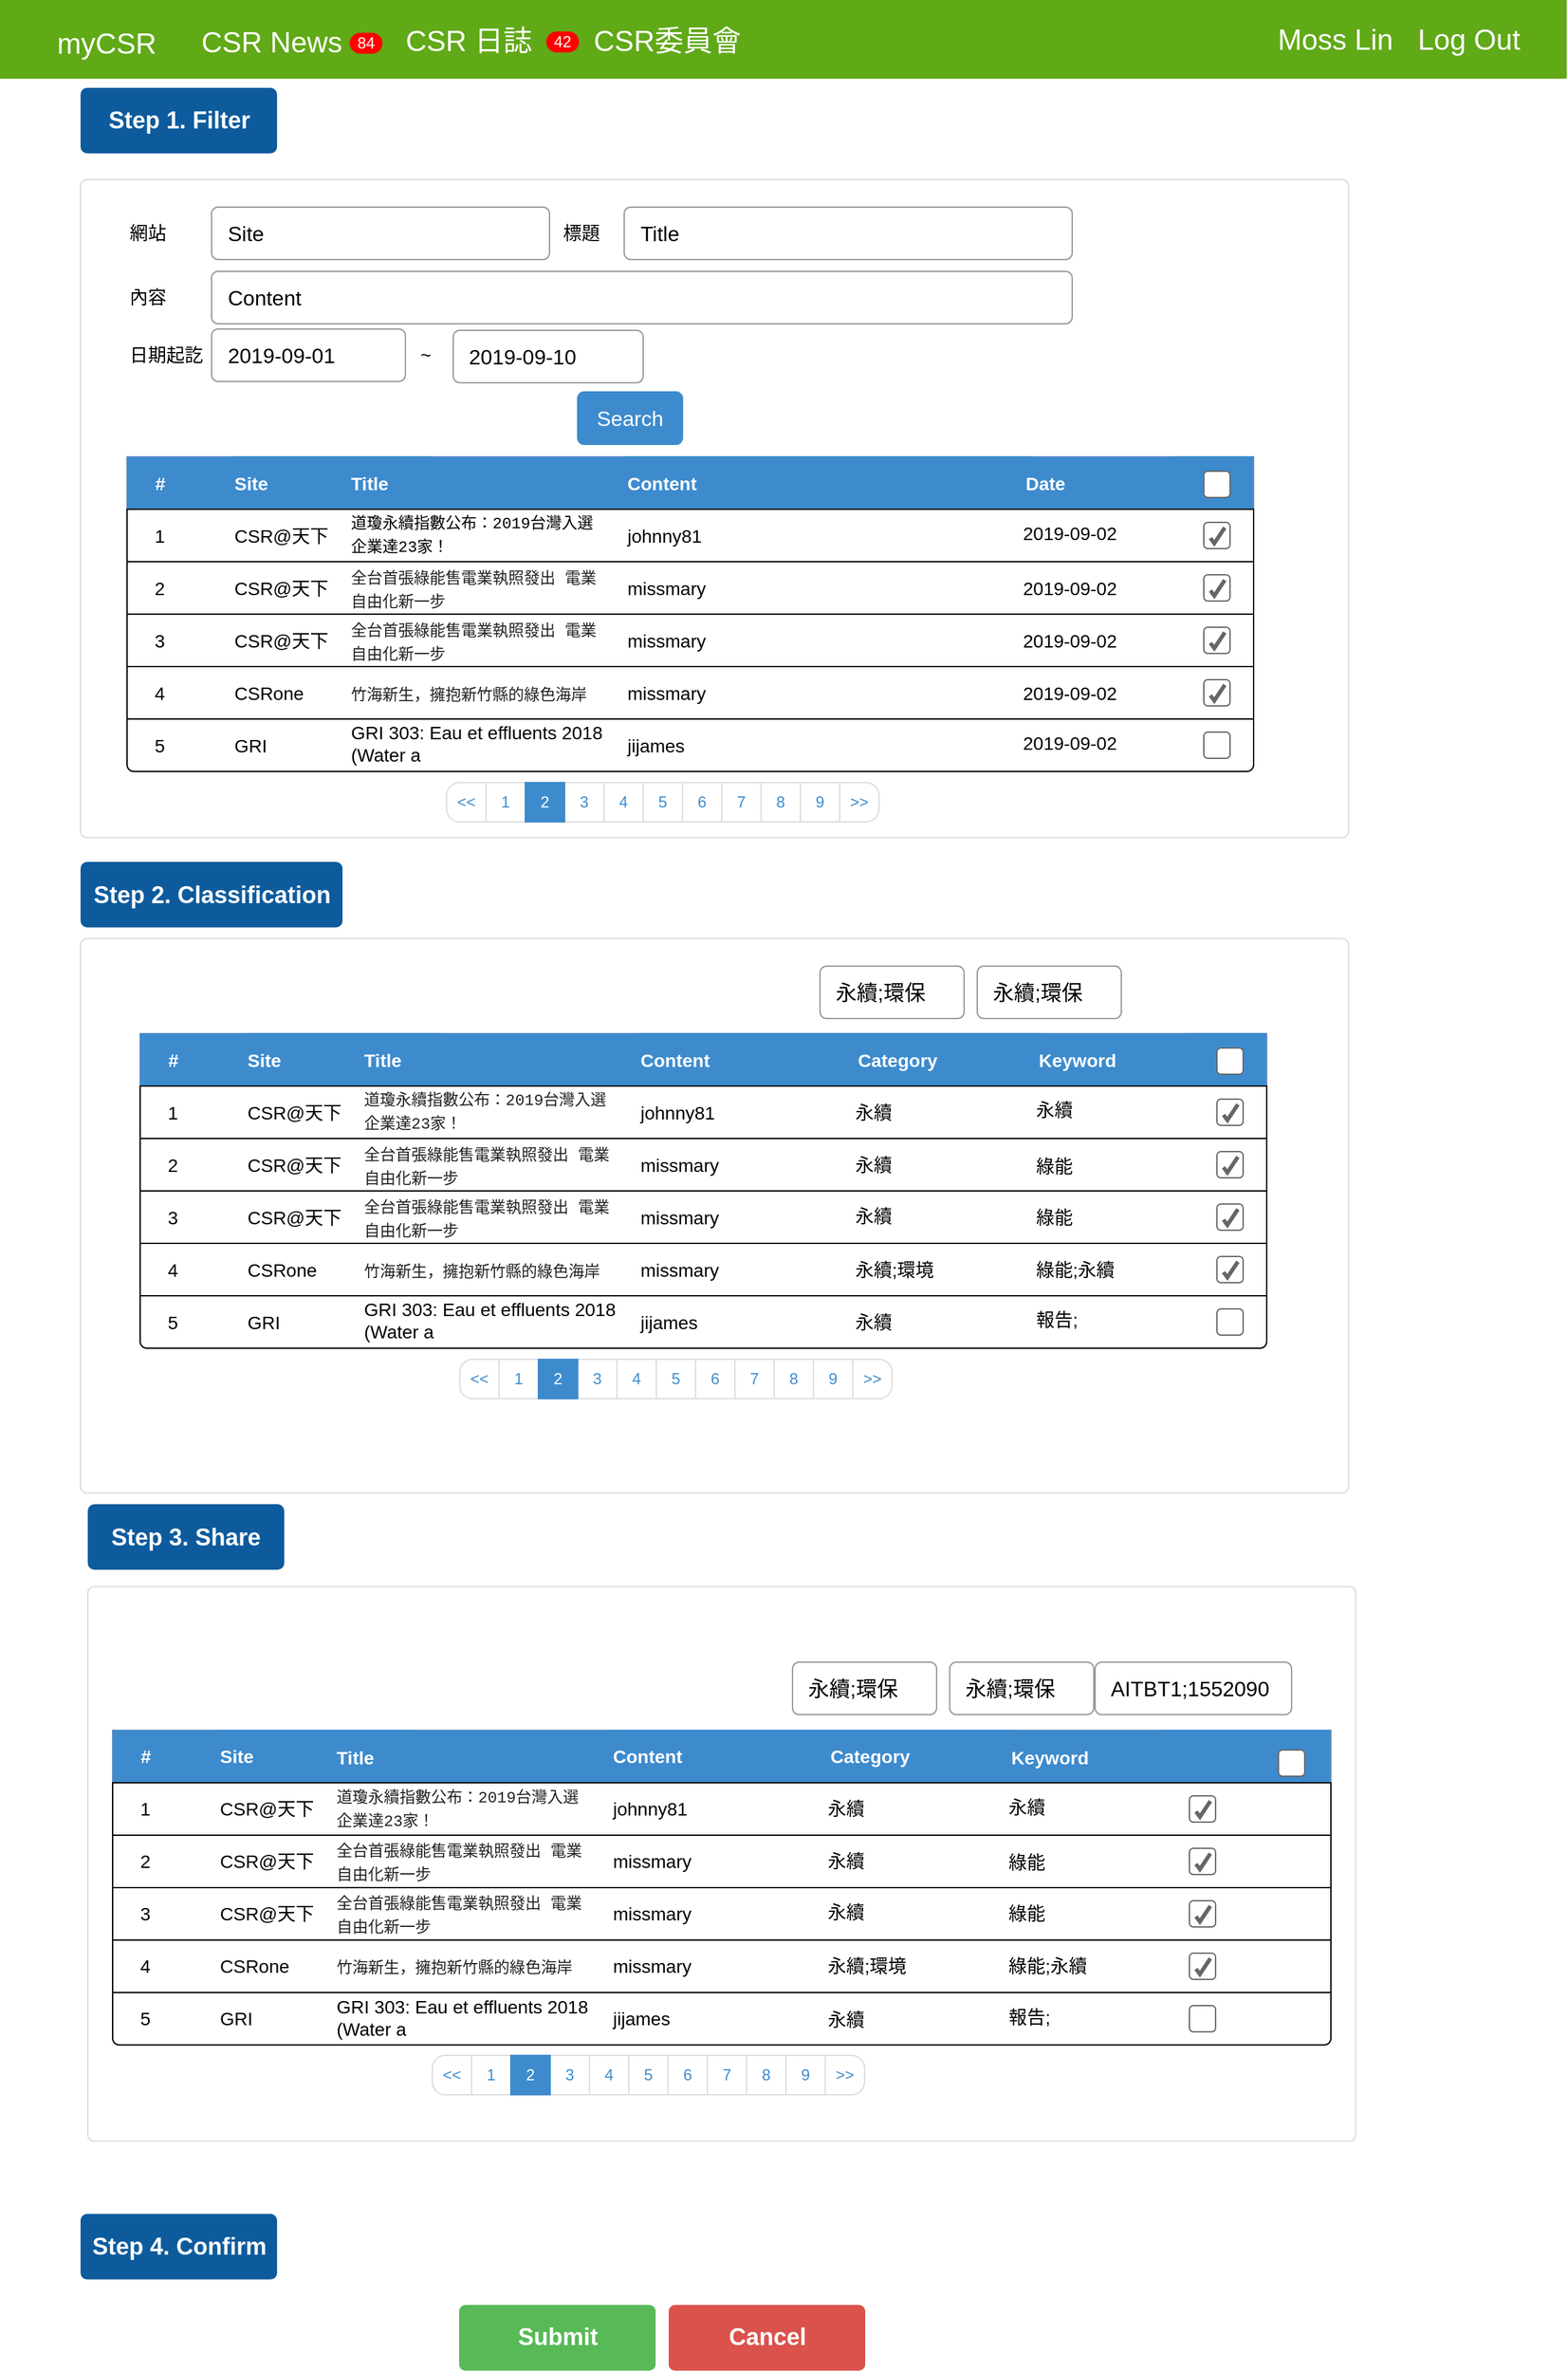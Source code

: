<mxfile version="12.1.3" type="github" pages="3">
  <diagram id="g2j36lPshuta8L843yOW" name="第1頁">
    <mxGraphModel dx="1562" dy="751" grid="1" gridSize="10" guides="1" tooltips="1" connect="1" arrows="1" fold="1" page="1" pageScale="1" pageWidth="1200" pageHeight="1920" math="0" shadow="0">
      <root>
        <mxCell id="0"/>
        <mxCell id="1" parent="0"/>
        <mxCell id="LEWghaiAQz3cji2lI0Cb-16" value="" style="html=1;shadow=0;dashed=0;shape=mxgraph.bootstrap.rrect;rSize=5;strokeColor=#dddddd;fillColor=#ffffff;whiteSpace=wrap;fontSize=14;" parent="1" vertex="1">
          <mxGeometry x="65.5" y="729" width="968" height="423" as="geometry"/>
        </mxCell>
        <mxCell id="V9TRnXoOqbhezM_kPiNG-19" value="" style="html=1;shadow=0;dashed=0;shape=mxgraph.bootstrap.rrect;rSize=5;strokeColor=#dddddd;fillColor=#ffffff;whiteSpace=wrap;fontSize=14;" parent="1" vertex="1">
          <mxGeometry x="65.5" y="150" width="968" height="502" as="geometry"/>
        </mxCell>
        <mxCell id="AHyVi6nd7_tXJSvjBl8l-37" value="Step 2. Classification" style="html=1;shadow=0;dashed=0;shape=mxgraph.bootstrap.rrect;align=center;rSize=5;strokeColor=none;fillColor=#0D5B9D;fontColor=#ffffff;fontStyle=1;whiteSpace=wrap;fontSize=18;" parent="1" vertex="1">
          <mxGeometry x="65.5" y="670.5" width="200" height="50" as="geometry"/>
        </mxCell>
        <mxCell id="V9TRnXoOqbhezM_kPiNG-12" value="Step 3. Share" style="html=1;shadow=0;dashed=0;shape=mxgraph.bootstrap.rrect;align=center;rSize=5;strokeColor=none;fillColor=#0D5B9D;fontColor=#ffffff;fontStyle=1;whiteSpace=wrap;fontSize=18;" parent="1" vertex="1">
          <mxGeometry x="71" y="1160.5" width="150" height="50" as="geometry"/>
        </mxCell>
        <mxCell id="V9TRnXoOqbhezM_kPiNG-15" value="Cancel" style="html=1;shadow=0;dashed=0;shape=mxgraph.bootstrap.rrect;align=center;rSize=5;strokeColor=none;fillColor=#DB524C;fontColor=#ffffff;fontStyle=1;whiteSpace=wrap;fontSize=18;" parent="1" vertex="1">
          <mxGeometry x="514.5" y="1771.429" width="150" height="50" as="geometry"/>
        </mxCell>
        <mxCell id="V9TRnXoOqbhezM_kPiNG-16" value="Step 4. Confirm" style="html=1;shadow=0;dashed=0;shape=mxgraph.bootstrap.rrect;align=center;rSize=5;strokeColor=none;fillColor=#0D5B9D;fontColor=#ffffff;fontStyle=1;whiteSpace=wrap;fontSize=18;" parent="1" vertex="1">
          <mxGeometry x="65.5" y="1701.929" width="150" height="50" as="geometry"/>
        </mxCell>
        <mxCell id="V9TRnXoOqbhezM_kPiNG-17" value="Submit" style="html=1;shadow=0;dashed=0;shape=mxgraph.bootstrap.rrect;align=center;rSize=5;strokeColor=none;fillColor=#58B957;fontColor=#ffffff;fontStyle=1;whiteSpace=wrap;fontSize=18;" parent="1" vertex="1">
          <mxGeometry x="354.5" y="1771.429" width="150" height="50" as="geometry"/>
        </mxCell>
        <mxCell id="V9TRnXoOqbhezM_kPiNG-22" value="" style="html=1;shadow=0;dashed=0;shape=mxgraph.bootstrap.rect;strokeColor=#6c8ebf;fillColor=#dae8fc;fillOpacity=3;whiteSpace=wrap;resizeWidth=1;fontColor=#FFFFFF;" parent="1" vertex="1">
          <mxGeometry width="860" height="50" relative="1" as="geometry">
            <mxPoint x="101" y="361.5" as="offset"/>
          </mxGeometry>
        </mxCell>
        <mxCell id="V9TRnXoOqbhezM_kPiNG-23" value="&amp;nbsp; &amp;nbsp; &amp;nbsp;#" style="html=1;shadow=0;dashed=0;shape=mxgraph.bootstrap.rect;strokeColor=none;fillColor=#3D8BCD;fontSize=14;fontStyle=1;whiteSpace=wrap;resizeHeight=1;align=left;fontColor=#FFFFFF;" parent="V9TRnXoOqbhezM_kPiNG-22" vertex="1">
          <mxGeometry width="80" height="40" relative="1" as="geometry"/>
        </mxCell>
        <mxCell id="V9TRnXoOqbhezM_kPiNG-24" value="Site" style="html=1;shadow=0;dashed=0;shape=mxgraph.bootstrap.rect;strokeColor=#3D8BCD;fillColor=#3D8BCD;fontSize=14;fontStyle=1;align=left;whiteSpace=wrap;resizeHeight=1;fontColor=#FFFFFF;" parent="V9TRnXoOqbhezM_kPiNG-22" vertex="1">
          <mxGeometry width="150" height="40" relative="1" as="geometry">
            <mxPoint x="80" as="offset"/>
          </mxGeometry>
        </mxCell>
        <mxCell id="V9TRnXoOqbhezM_kPiNG-25" value="Title" style="html=1;shadow=0;dashed=0;shape=mxgraph.bootstrap.rect;strokeColor=#3D8BCD;fillColor=#3D8BCD;fontSize=14;fontStyle=1;align=left;whiteSpace=wrap;resizeHeight=1;fontColor=#FFFFFF;" parent="V9TRnXoOqbhezM_kPiNG-22" vertex="1">
          <mxGeometry width="210" height="40" relative="1" as="geometry">
            <mxPoint x="169" y="0.5" as="offset"/>
          </mxGeometry>
        </mxCell>
        <mxCell id="V9TRnXoOqbhezM_kPiNG-26" value="Content" style="html=1;shadow=0;dashed=0;shape=mxgraph.bootstrap.rect;strokeColor=#3D8BCD;fillColor=#3D8BCD;fontSize=14;fontStyle=1;align=left;whiteSpace=wrap;resizeHeight=1;fontColor=#FFFFFF;" parent="V9TRnXoOqbhezM_kPiNG-22" vertex="1">
          <mxGeometry width="310" height="40" relative="1" as="geometry">
            <mxPoint x="380" as="offset"/>
          </mxGeometry>
        </mxCell>
        <mxCell id="V9TRnXoOqbhezM_kPiNG-163" value="" style="html=1;shadow=0;dashed=0;shape=mxgraph.bootstrap.rect;strokeColor=#3D8BCD;fillColor=#3D8BCD;fontSize=14;fontStyle=1;align=left;whiteSpace=wrap;resizeHeight=1;fontColor=#FFFFFF;" parent="V9TRnXoOqbhezM_kPiNG-22" vertex="1">
          <mxGeometry width="60" height="40" relative="1" as="geometry">
            <mxPoint x="799" as="offset"/>
          </mxGeometry>
        </mxCell>
        <mxCell id="V9TRnXoOqbhezM_kPiNG-164" value="" style="html=1;shadow=0;dashed=0;shape=mxgraph.bootstrap.rrect;rSize=3;fillColor=#ffffff;strokeColor=#666666;" parent="V9TRnXoOqbhezM_kPiNG-22" vertex="1">
          <mxGeometry y="0.5" width="20" height="20" relative="1" as="geometry">
            <mxPoint x="822" y="-14" as="offset"/>
          </mxGeometry>
        </mxCell>
        <mxCell id="LEWghaiAQz3cji2lI0Cb-4" value="Date" style="html=1;shadow=0;dashed=0;shape=mxgraph.bootstrap.rect;strokeColor=#3D8BCD;fillColor=#3D8BCD;fontSize=14;fontStyle=1;align=left;whiteSpace=wrap;resizeHeight=1;fontColor=#FFFFFF;" parent="V9TRnXoOqbhezM_kPiNG-22" vertex="1">
          <mxGeometry width="120" height="40" relative="1" as="geometry">
            <mxPoint x="684" y="0.5" as="offset"/>
          </mxGeometry>
        </mxCell>
        <mxCell id="V9TRnXoOqbhezM_kPiNG-29" value="" style="strokeColor=inherit;fillColor=inherit;gradientColor=inherit;html=1;shadow=0;dashed=0;shape=mxgraph.bootstrap.rect;whiteSpace=wrap;resizeWidth=1;" parent="1" vertex="1">
          <mxGeometry width="860" height="40" relative="1" as="geometry">
            <mxPoint x="101" y="401.5" as="offset"/>
          </mxGeometry>
        </mxCell>
        <mxCell id="V9TRnXoOqbhezM_kPiNG-30" value="1" style="html=1;shadow=0;dashed=0;shape=mxgraph.bootstrap.rect;strokeColor=none;fillColor=none;fontSize=14;whiteSpace=wrap;resizeHeight=1;" parent="V9TRnXoOqbhezM_kPiNG-29" vertex="1">
          <mxGeometry width="50" height="40" relative="1" as="geometry"/>
        </mxCell>
        <mxCell id="V9TRnXoOqbhezM_kPiNG-31" value="CSR@天下" style="html=1;shadow=0;dashed=0;shape=mxgraph.bootstrap.rect;strokeColor=none;fillColor=none;fontSize=14;align=left;whiteSpace=wrap;resizeHeight=1;" parent="V9TRnXoOqbhezM_kPiNG-29" vertex="1">
          <mxGeometry width="150" height="40" relative="1" as="geometry">
            <mxPoint x="80" as="offset"/>
          </mxGeometry>
        </mxCell>
        <mxCell id="V9TRnXoOqbhezM_kPiNG-32" value="&lt;span style=&quot;font-family: consolas, &amp;quot;lucida console&amp;quot;, &amp;quot;courier new&amp;quot;, monospace; font-size: 12px; white-space: pre-wrap; background-color: rgb(255, 255, 255);&quot;&gt;道瓊永續指數公布：2019台灣入選企業達23家！&lt;/span&gt;" style="html=1;shadow=0;dashed=0;shape=mxgraph.bootstrap.rect;strokeColor=none;fillColor=none;fontSize=14;align=left;whiteSpace=wrap;resizeHeight=1;fontColor=#000000;" parent="V9TRnXoOqbhezM_kPiNG-29" vertex="1">
          <mxGeometry width="190" height="40" relative="1" as="geometry">
            <mxPoint x="169" y="-1.5" as="offset"/>
          </mxGeometry>
        </mxCell>
        <mxCell id="V9TRnXoOqbhezM_kPiNG-33" value="johnny81" style="html=1;shadow=0;dashed=0;shape=mxgraph.bootstrap.rect;strokeColor=none;fillColor=none;fontSize=14;align=left;whiteSpace=wrap;resizeHeight=1;" parent="V9TRnXoOqbhezM_kPiNG-29" vertex="1">
          <mxGeometry width="150" height="40" relative="1" as="geometry">
            <mxPoint x="380" as="offset"/>
          </mxGeometry>
        </mxCell>
        <mxCell id="V9TRnXoOqbhezM_kPiNG-34" value="" style="html=1;shadow=0;dashed=0;shape=mxgraph.bootstrap.checkbox;fillColor=#ffffff;strokeColor=#666666;" parent="V9TRnXoOqbhezM_kPiNG-29" vertex="1">
          <mxGeometry y="0.5" width="20" height="20" relative="1" as="geometry">
            <mxPoint x="822" y="-10" as="offset"/>
          </mxGeometry>
        </mxCell>
        <mxCell id="LEWghaiAQz3cji2lI0Cb-6" value="2019-09-02" style="html=1;shadow=0;dashed=0;shape=mxgraph.bootstrap.rect;strokeColor=none;fillColor=none;fontSize=14;align=left;whiteSpace=wrap;resizeHeight=1;" parent="V9TRnXoOqbhezM_kPiNG-29" vertex="1">
          <mxGeometry width="150" height="40" relative="1" as="geometry">
            <mxPoint x="681.5" y="-1.5" as="offset"/>
          </mxGeometry>
        </mxCell>
        <mxCell id="LEWghaiAQz3cji2lI0Cb-17" value="~" style="html=1;shadow=0;dashed=0;shape=mxgraph.bootstrap.rect;strokeColor=none;fillColor=none;fontSize=14;align=left;whiteSpace=wrap;resizeHeight=1;" parent="V9TRnXoOqbhezM_kPiNG-29" vertex="1">
          <mxGeometry width="20" height="40" relative="1" as="geometry">
            <mxPoint x="221.5" y="-137.5" as="offset"/>
          </mxGeometry>
        </mxCell>
        <mxCell id="LEWghaiAQz3cji2lI0Cb-84" value="日期起訖" style="html=1;shadow=0;dashed=0;shape=mxgraph.bootstrap.rect;strokeColor=none;fillColor=none;fontSize=14;align=left;whiteSpace=wrap;resizeHeight=1;" parent="V9TRnXoOqbhezM_kPiNG-29" vertex="1">
          <mxGeometry width="150" height="40" relative="1" as="geometry">
            <mxPoint y="-137.5" as="offset"/>
          </mxGeometry>
        </mxCell>
        <mxCell id="LEWghaiAQz3cji2lI0Cb-86" value="網站" style="html=1;shadow=0;dashed=0;shape=mxgraph.bootstrap.rect;strokeColor=none;fillColor=none;fontSize=14;align=left;whiteSpace=wrap;resizeHeight=1;" parent="V9TRnXoOqbhezM_kPiNG-29" vertex="1">
          <mxGeometry width="150" height="40" relative="1" as="geometry">
            <mxPoint y="-231" as="offset"/>
          </mxGeometry>
        </mxCell>
        <mxCell id="LEWghaiAQz3cji2lI0Cb-87" value="內容" style="html=1;shadow=0;dashed=0;shape=mxgraph.bootstrap.rect;strokeColor=none;fillColor=none;fontSize=14;align=left;whiteSpace=wrap;resizeHeight=1;" parent="V9TRnXoOqbhezM_kPiNG-29" vertex="1">
          <mxGeometry width="150" height="40" relative="1" as="geometry">
            <mxPoint y="-181.5" as="offset"/>
          </mxGeometry>
        </mxCell>
        <mxCell id="LEWghaiAQz3cji2lI0Cb-88" value="標題" style="html=1;shadow=0;dashed=0;shape=mxgraph.bootstrap.rect;strokeColor=none;fillColor=none;fontSize=14;align=left;whiteSpace=wrap;resizeHeight=1;" parent="V9TRnXoOqbhezM_kPiNG-29" vertex="1">
          <mxGeometry width="150" height="40" relative="1" as="geometry">
            <mxPoint x="331" y="-231" as="offset"/>
          </mxGeometry>
        </mxCell>
        <mxCell id="V9TRnXoOqbhezM_kPiNG-36" value="" style="strokeColor=inherit;fillColor=inherit;gradientColor=inherit;html=1;shadow=0;dashed=0;shape=mxgraph.bootstrap.rect;whiteSpace=wrap;resizeWidth=1;" parent="1" vertex="1">
          <mxGeometry width="860" height="40" relative="1" as="geometry">
            <mxPoint x="101" y="441.5" as="offset"/>
          </mxGeometry>
        </mxCell>
        <mxCell id="V9TRnXoOqbhezM_kPiNG-37" value="2" style="html=1;shadow=0;dashed=0;shape=mxgraph.bootstrap.rect;strokeColor=none;fillColor=none;fontSize=14;whiteSpace=wrap;resizeHeight=1;" parent="V9TRnXoOqbhezM_kPiNG-36" vertex="1">
          <mxGeometry width="50" height="40" relative="1" as="geometry"/>
        </mxCell>
        <mxCell id="V9TRnXoOqbhezM_kPiNG-38" value="CSR@天下" style="html=1;shadow=0;dashed=0;shape=mxgraph.bootstrap.rect;strokeColor=none;fillColor=none;fontSize=14;align=left;whiteSpace=wrap;resizeHeight=1;" parent="V9TRnXoOqbhezM_kPiNG-36" vertex="1">
          <mxGeometry width="150" height="40" relative="1" as="geometry">
            <mxPoint x="80" as="offset"/>
          </mxGeometry>
        </mxCell>
        <mxCell id="V9TRnXoOqbhezM_kPiNG-39" value="&lt;span style=&quot;color: rgb(34 , 34 , 34) ; font-family: &amp;#34;consolas&amp;#34; , &amp;#34;lucida console&amp;#34; , &amp;#34;courier new&amp;#34; , monospace ; font-size: 12px ; white-space: pre-wrap ; background-color: rgb(255 , 255 , 255)&quot;&gt;全台首張綠能售電業執照發出 電業自由化新一步&lt;/span&gt;" style="html=1;shadow=0;dashed=0;shape=mxgraph.bootstrap.rect;strokeColor=none;fillColor=none;fontSize=14;align=left;whiteSpace=wrap;resizeHeight=1;" parent="V9TRnXoOqbhezM_kPiNG-36" vertex="1">
          <mxGeometry width="190" height="40" relative="1" as="geometry">
            <mxPoint x="169" as="offset"/>
          </mxGeometry>
        </mxCell>
        <mxCell id="V9TRnXoOqbhezM_kPiNG-40" value="missmary" style="html=1;shadow=0;dashed=0;shape=mxgraph.bootstrap.rect;strokeColor=none;fillColor=none;fontSize=14;align=left;whiteSpace=wrap;resizeHeight=1;" parent="V9TRnXoOqbhezM_kPiNG-36" vertex="1">
          <mxGeometry width="150" height="40" relative="1" as="geometry">
            <mxPoint x="380" as="offset"/>
          </mxGeometry>
        </mxCell>
        <mxCell id="V9TRnXoOqbhezM_kPiNG-41" value="" style="html=1;shadow=0;dashed=0;shape=mxgraph.bootstrap.checkbox;fillColor=#ffffff;strokeColor=#666666;" parent="V9TRnXoOqbhezM_kPiNG-36" vertex="1">
          <mxGeometry y="0.5" width="20" height="20" relative="1" as="geometry">
            <mxPoint x="822" y="-10" as="offset"/>
          </mxGeometry>
        </mxCell>
        <mxCell id="LEWghaiAQz3cji2lI0Cb-9" value="2019-09-02" style="html=1;shadow=0;dashed=0;shape=mxgraph.bootstrap.rect;strokeColor=none;fillColor=none;fontSize=14;align=left;whiteSpace=wrap;resizeHeight=1;" parent="V9TRnXoOqbhezM_kPiNG-36" vertex="1">
          <mxGeometry width="150" height="40" relative="1" as="geometry">
            <mxPoint x="681.5" as="offset"/>
          </mxGeometry>
        </mxCell>
        <mxCell id="V9TRnXoOqbhezM_kPiNG-43" value="" style="strokeColor=inherit;fillColor=inherit;gradientColor=inherit;html=1;shadow=0;dashed=0;shape=mxgraph.bootstrap.bottomButton;rSize=5;whiteSpace=wrap;resizeWidth=1;" parent="1" vertex="1">
          <mxGeometry width="860" height="40" relative="1" as="geometry">
            <mxPoint x="101" y="561.5" as="offset"/>
          </mxGeometry>
        </mxCell>
        <mxCell id="V9TRnXoOqbhezM_kPiNG-44" value="5" style="html=1;shadow=0;dashed=0;shape=mxgraph.bootstrap.rect;strokeColor=none;fillColor=none;fontSize=14;whiteSpace=wrap;resizeHeight=1;" parent="V9TRnXoOqbhezM_kPiNG-43" vertex="1">
          <mxGeometry width="50" height="40" relative="1" as="geometry"/>
        </mxCell>
        <mxCell id="V9TRnXoOqbhezM_kPiNG-45" value="GRI" style="html=1;shadow=0;dashed=0;shape=mxgraph.bootstrap.rect;strokeColor=none;fillColor=none;fontSize=14;align=left;whiteSpace=wrap;resizeHeight=1;" parent="V9TRnXoOqbhezM_kPiNG-43" vertex="1">
          <mxGeometry width="150" height="40" relative="1" as="geometry">
            <mxPoint x="80" as="offset"/>
          </mxGeometry>
        </mxCell>
        <mxCell id="V9TRnXoOqbhezM_kPiNG-46" value="GRI 303: Eau et effluents 2018 (Water a" style="html=1;shadow=0;dashed=0;shape=mxgraph.bootstrap.rect;strokeColor=none;fillColor=none;fontSize=14;align=left;whiteSpace=wrap;resizeHeight=1;" parent="V9TRnXoOqbhezM_kPiNG-43" vertex="1">
          <mxGeometry width="200" height="40" relative="1" as="geometry">
            <mxPoint x="169" y="-1.5" as="offset"/>
          </mxGeometry>
        </mxCell>
        <mxCell id="V9TRnXoOqbhezM_kPiNG-47" value="jijames" style="html=1;shadow=0;dashed=0;shape=mxgraph.bootstrap.rect;strokeColor=none;fillColor=none;fontSize=14;align=left;whiteSpace=wrap;resizeHeight=1;" parent="V9TRnXoOqbhezM_kPiNG-43" vertex="1">
          <mxGeometry width="150" height="40" relative="1" as="geometry">
            <mxPoint x="380" as="offset"/>
          </mxGeometry>
        </mxCell>
        <mxCell id="V9TRnXoOqbhezM_kPiNG-48" value="" style="html=1;shadow=0;dashed=0;shape=mxgraph.bootstrap.rrect;rSize=3;fillColor=#ffffff;strokeColor=#666666;" parent="V9TRnXoOqbhezM_kPiNG-43" vertex="1">
          <mxGeometry y="0.5" width="20" height="20" relative="1" as="geometry">
            <mxPoint x="822" y="-10" as="offset"/>
          </mxGeometry>
        </mxCell>
        <mxCell id="LEWghaiAQz3cji2lI0Cb-12" value="2019-09-02" style="html=1;shadow=0;dashed=0;shape=mxgraph.bootstrap.rect;strokeColor=none;fillColor=none;fontSize=14;align=left;whiteSpace=wrap;resizeHeight=1;" parent="V9TRnXoOqbhezM_kPiNG-43" vertex="1">
          <mxGeometry width="150" height="40" relative="1" as="geometry">
            <mxPoint x="681.5" y="-1.5" as="offset"/>
          </mxGeometry>
        </mxCell>
        <mxCell id="V9TRnXoOqbhezM_kPiNG-152" value="" style="strokeColor=inherit;fillColor=inherit;gradientColor=inherit;html=1;shadow=0;dashed=0;shape=mxgraph.bootstrap.rect;whiteSpace=wrap;resizeWidth=1;" parent="1" vertex="1">
          <mxGeometry x="101" y="481.5" width="860" height="40" as="geometry">
            <mxPoint x="101" y="472" as="offset"/>
          </mxGeometry>
        </mxCell>
        <mxCell id="V9TRnXoOqbhezM_kPiNG-153" value="3" style="html=1;shadow=0;dashed=0;shape=mxgraph.bootstrap.rect;strokeColor=none;fillColor=none;fontSize=14;whiteSpace=wrap;resizeHeight=1;" parent="V9TRnXoOqbhezM_kPiNG-152" vertex="1">
          <mxGeometry width="50" height="40" relative="1" as="geometry"/>
        </mxCell>
        <mxCell id="V9TRnXoOqbhezM_kPiNG-154" value="CSR@天下" style="html=1;shadow=0;dashed=0;shape=mxgraph.bootstrap.rect;strokeColor=none;fillColor=none;fontSize=14;align=left;whiteSpace=wrap;resizeHeight=1;" parent="V9TRnXoOqbhezM_kPiNG-152" vertex="1">
          <mxGeometry width="150" height="40" relative="1" as="geometry">
            <mxPoint x="80" as="offset"/>
          </mxGeometry>
        </mxCell>
        <mxCell id="V9TRnXoOqbhezM_kPiNG-155" value="&lt;span style=&quot;color: rgb(34 , 34 , 34) ; font-family: &amp;#34;consolas&amp;#34; , &amp;#34;lucida console&amp;#34; , &amp;#34;courier new&amp;#34; , monospace ; font-size: 12px ; white-space: pre-wrap ; background-color: rgb(255 , 255 , 255)&quot;&gt;全台首張綠能售電業執照發出 電業自由化新一步&lt;/span&gt;" style="html=1;shadow=0;dashed=0;shape=mxgraph.bootstrap.rect;strokeColor=none;fillColor=none;fontSize=14;align=left;whiteSpace=wrap;resizeHeight=1;" parent="V9TRnXoOqbhezM_kPiNG-152" vertex="1">
          <mxGeometry width="190" height="40" relative="1" as="geometry">
            <mxPoint x="169" as="offset"/>
          </mxGeometry>
        </mxCell>
        <mxCell id="V9TRnXoOqbhezM_kPiNG-156" value="missmary" style="html=1;shadow=0;dashed=0;shape=mxgraph.bootstrap.rect;strokeColor=none;fillColor=none;fontSize=14;align=left;whiteSpace=wrap;resizeHeight=1;" parent="V9TRnXoOqbhezM_kPiNG-152" vertex="1">
          <mxGeometry width="150" height="40" relative="1" as="geometry">
            <mxPoint x="380" as="offset"/>
          </mxGeometry>
        </mxCell>
        <mxCell id="V9TRnXoOqbhezM_kPiNG-157" value="" style="html=1;shadow=0;dashed=0;shape=mxgraph.bootstrap.checkbox;fillColor=#ffffff;strokeColor=#666666;" parent="V9TRnXoOqbhezM_kPiNG-152" vertex="1">
          <mxGeometry y="0.5" width="20" height="20" relative="1" as="geometry">
            <mxPoint x="822" y="-10" as="offset"/>
          </mxGeometry>
        </mxCell>
        <mxCell id="LEWghaiAQz3cji2lI0Cb-10" value="2019-09-02" style="html=1;shadow=0;dashed=0;shape=mxgraph.bootstrap.rect;strokeColor=none;fillColor=none;fontSize=14;align=left;whiteSpace=wrap;resizeHeight=1;" parent="V9TRnXoOqbhezM_kPiNG-152" vertex="1">
          <mxGeometry width="150" height="40" relative="1" as="geometry">
            <mxPoint x="681.5" as="offset"/>
          </mxGeometry>
        </mxCell>
        <mxCell id="V9TRnXoOqbhezM_kPiNG-173" value="" style="html=1;shadow=0;dashed=0;shape=mxgraph.bootstrap.rrect;fillColor=#ffffff;strokeColor=#dddddd;whiteSpace=wrap;fontSize=14;fontColor=#FFFFFF;align=left;" parent="1" vertex="1">
          <mxGeometry x="345" y="610" width="330" height="30" as="geometry"/>
        </mxCell>
        <mxCell id="V9TRnXoOqbhezM_kPiNG-174" value="&lt;&lt;" style="strokeColor=inherit;fillColor=inherit;gradientColor=inherit;html=1;shadow=0;dashed=0;shape=mxgraph.bootstrap.leftButton;fontColor=#3D8BCD;whiteSpace=wrap;" parent="V9TRnXoOqbhezM_kPiNG-173" vertex="1">
          <mxGeometry width="30" height="30" as="geometry"/>
        </mxCell>
        <mxCell id="V9TRnXoOqbhezM_kPiNG-175" value="1" style="strokeColor=inherit;fillColor=inherit;gradientColor=inherit;html=1;shadow=0;dashed=0;shape=mxgraph.bootstrap.rect;perimeter=none;fontColor=#3D8BCD;whiteSpace=wrap;" parent="V9TRnXoOqbhezM_kPiNG-173" vertex="1">
          <mxGeometry x="30" width="30" height="30" as="geometry"/>
        </mxCell>
        <mxCell id="V9TRnXoOqbhezM_kPiNG-176" value="3" style="strokeColor=inherit;fillColor=inherit;gradientColor=inherit;html=1;shadow=0;dashed=0;shape=mxgraph.bootstrap.rect;perimeter=none;fontColor=#3D8BCD;whiteSpace=wrap;" parent="V9TRnXoOqbhezM_kPiNG-173" vertex="1">
          <mxGeometry x="90" width="30" height="30" as="geometry"/>
        </mxCell>
        <mxCell id="V9TRnXoOqbhezM_kPiNG-177" value="4" style="strokeColor=inherit;fillColor=inherit;gradientColor=inherit;html=1;shadow=0;dashed=0;shape=mxgraph.bootstrap.rect;perimeter=none;fontColor=#3D8BCD;whiteSpace=wrap;" parent="V9TRnXoOqbhezM_kPiNG-173" vertex="1">
          <mxGeometry x="120" width="30" height="30" as="geometry"/>
        </mxCell>
        <mxCell id="V9TRnXoOqbhezM_kPiNG-178" value="5" style="strokeColor=inherit;fillColor=inherit;gradientColor=inherit;html=1;shadow=0;dashed=0;shape=mxgraph.bootstrap.rect;perimeter=none;fontColor=#3D8BCD;whiteSpace=wrap;" parent="V9TRnXoOqbhezM_kPiNG-173" vertex="1">
          <mxGeometry x="150" width="30" height="30" as="geometry"/>
        </mxCell>
        <mxCell id="V9TRnXoOqbhezM_kPiNG-179" value="6" style="strokeColor=inherit;fillColor=inherit;gradientColor=inherit;html=1;shadow=0;dashed=0;shape=mxgraph.bootstrap.rect;perimeter=none;fontColor=#3D8BCD;whiteSpace=wrap;" parent="V9TRnXoOqbhezM_kPiNG-173" vertex="1">
          <mxGeometry x="180" width="30" height="30" as="geometry"/>
        </mxCell>
        <mxCell id="V9TRnXoOqbhezM_kPiNG-180" value="7" style="strokeColor=inherit;fillColor=inherit;gradientColor=inherit;html=1;shadow=0;dashed=0;shape=mxgraph.bootstrap.rect;perimeter=none;fontColor=#3D8BCD;whiteSpace=wrap;" parent="V9TRnXoOqbhezM_kPiNG-173" vertex="1">
          <mxGeometry x="210" width="30" height="30" as="geometry"/>
        </mxCell>
        <mxCell id="V9TRnXoOqbhezM_kPiNG-181" value="8" style="strokeColor=inherit;fillColor=inherit;gradientColor=inherit;html=1;shadow=0;dashed=0;shape=mxgraph.bootstrap.rect;perimeter=none;fontColor=#3D8BCD;whiteSpace=wrap;" parent="V9TRnXoOqbhezM_kPiNG-173" vertex="1">
          <mxGeometry x="240" width="30" height="30" as="geometry"/>
        </mxCell>
        <mxCell id="V9TRnXoOqbhezM_kPiNG-182" value="9" style="strokeColor=inherit;fillColor=inherit;gradientColor=inherit;html=1;shadow=0;dashed=0;shape=mxgraph.bootstrap.rect;perimeter=none;fontColor=#3D8BCD;whiteSpace=wrap;" parent="V9TRnXoOqbhezM_kPiNG-173" vertex="1">
          <mxGeometry x="270" width="30" height="30" as="geometry"/>
        </mxCell>
        <mxCell id="V9TRnXoOqbhezM_kPiNG-183" value="&gt;&gt;" style="strokeColor=inherit;fillColor=inherit;gradientColor=inherit;html=1;shadow=0;dashed=0;shape=mxgraph.bootstrap.rightButton;fontColor=#3D8BCD;whiteSpace=wrap;" parent="V9TRnXoOqbhezM_kPiNG-173" vertex="1">
          <mxGeometry x="300" width="30" height="30" as="geometry"/>
        </mxCell>
        <mxCell id="V9TRnXoOqbhezM_kPiNG-184" value="2" style="html=1;shadow=0;dashed=0;shape=mxgraph.bootstrap.rect;strokeColor=#3D8BCD;fillColor=#3D8BCD;perimeter=none;fontColor=#ffffff;whiteSpace=wrap;" parent="V9TRnXoOqbhezM_kPiNG-173" vertex="1">
          <mxGeometry x="60" width="30" height="30" as="geometry"/>
        </mxCell>
        <mxCell id="LEWghaiAQz3cji2lI0Cb-1" value="Site" style="html=1;shadow=0;dashed=0;shape=mxgraph.bootstrap.rrect;rSize=5;strokeColor=#999999;fillColor=#ffffff;align=left;fontSize=16;spacingLeft=10;whiteSpace=wrap;" parent="1" vertex="1">
          <mxGeometry x="165.5" y="171" width="258" height="40" as="geometry"/>
        </mxCell>
        <mxCell id="LEWghaiAQz3cji2lI0Cb-2" value="Title" style="html=1;shadow=0;dashed=0;shape=mxgraph.bootstrap.rrect;rSize=5;strokeColor=#999999;fillColor=#ffffff;align=left;fontSize=16;spacingLeft=10;whiteSpace=wrap;" parent="1" vertex="1">
          <mxGeometry x="480.5" y="171" width="342" height="40" as="geometry"/>
        </mxCell>
        <mxCell id="LEWghaiAQz3cji2lI0Cb-3" value="Content" style="html=1;shadow=0;dashed=0;shape=mxgraph.bootstrap.rrect;rSize=5;strokeColor=#999999;fillColor=#ffffff;align=left;fontSize=16;spacingLeft=10;whiteSpace=wrap;" parent="1" vertex="1">
          <mxGeometry x="165.5" y="220" width="657" height="40" as="geometry"/>
        </mxCell>
        <mxCell id="LEWghaiAQz3cji2lI0Cb-13" value="2019-09-01" style="html=1;shadow=0;dashed=0;shape=mxgraph.bootstrap.rrect;rSize=5;strokeColor=#999999;fillColor=#ffffff;align=left;fontSize=16;spacingLeft=10;whiteSpace=wrap;" parent="1" vertex="1">
          <mxGeometry x="165.5" y="264" width="148" height="40" as="geometry"/>
        </mxCell>
        <mxCell id="LEWghaiAQz3cji2lI0Cb-14" value="Search" style="html=1;shadow=0;dashed=0;shape=mxgraph.bootstrap.rrect;rSize=5;fillColor=#3D8BCD;align=center;strokeColor=#3D8BCD;fontColor=#ffffff;fontSize=16;whiteSpace=wrap;" parent="1" vertex="1">
          <mxGeometry x="445" y="312" width="80" height="40" as="geometry"/>
        </mxCell>
        <mxCell id="LEWghaiAQz3cji2lI0Cb-15" value="2019-09-10" style="html=1;shadow=0;dashed=0;shape=mxgraph.bootstrap.rrect;rSize=5;strokeColor=#999999;fillColor=#ffffff;align=left;fontSize=16;spacingLeft=10;whiteSpace=wrap;" parent="1" vertex="1">
          <mxGeometry x="350" y="265" width="145" height="40" as="geometry"/>
        </mxCell>
        <mxCell id="LEWghaiAQz3cji2lI0Cb-18" value="" style="html=1;shadow=0;dashed=0;shape=mxgraph.bootstrap.rect;strokeColor=#6c8ebf;fillColor=#dae8fc;fillOpacity=3;whiteSpace=wrap;resizeWidth=1;fontColor=#FFFFFF;" parent="1" vertex="1">
          <mxGeometry x="111" y="801.5" width="860" height="50" as="geometry">
            <mxPoint x="98.5" y="239.5" as="offset"/>
          </mxGeometry>
        </mxCell>
        <mxCell id="LEWghaiAQz3cji2lI0Cb-19" value="&amp;nbsp; &amp;nbsp; &amp;nbsp;#" style="html=1;shadow=0;dashed=0;shape=mxgraph.bootstrap.rect;strokeColor=none;fillColor=#3D8BCD;fontSize=14;fontStyle=1;whiteSpace=wrap;resizeHeight=1;align=left;fontColor=#FFFFFF;" parent="LEWghaiAQz3cji2lI0Cb-18" vertex="1">
          <mxGeometry width="80" height="40" relative="1" as="geometry"/>
        </mxCell>
        <mxCell id="LEWghaiAQz3cji2lI0Cb-20" value="Site" style="html=1;shadow=0;dashed=0;shape=mxgraph.bootstrap.rect;strokeColor=#3D8BCD;fillColor=#3D8BCD;fontSize=14;fontStyle=1;align=left;whiteSpace=wrap;resizeHeight=1;fontColor=#FFFFFF;" parent="LEWghaiAQz3cji2lI0Cb-18" vertex="1">
          <mxGeometry width="150" height="40" relative="1" as="geometry">
            <mxPoint x="80" as="offset"/>
          </mxGeometry>
        </mxCell>
        <mxCell id="LEWghaiAQz3cji2lI0Cb-21" value="Title" style="html=1;shadow=0;dashed=0;shape=mxgraph.bootstrap.rect;strokeColor=#3D8BCD;fillColor=#3D8BCD;fontSize=14;fontStyle=1;align=left;whiteSpace=wrap;resizeHeight=1;fontColor=#FFFFFF;" parent="LEWghaiAQz3cji2lI0Cb-18" vertex="1">
          <mxGeometry width="210" height="40" relative="1" as="geometry">
            <mxPoint x="169" y="0.5" as="offset"/>
          </mxGeometry>
        </mxCell>
        <mxCell id="LEWghaiAQz3cji2lI0Cb-22" value="Content" style="html=1;shadow=0;dashed=0;shape=mxgraph.bootstrap.rect;strokeColor=#3D8BCD;fillColor=#3D8BCD;fontSize=14;fontStyle=1;align=left;whiteSpace=wrap;resizeHeight=1;fontColor=#FFFFFF;" parent="LEWghaiAQz3cji2lI0Cb-18" vertex="1">
          <mxGeometry width="310" height="40" relative="1" as="geometry">
            <mxPoint x="380" as="offset"/>
          </mxGeometry>
        </mxCell>
        <mxCell id="LEWghaiAQz3cji2lI0Cb-23" value="" style="html=1;shadow=0;dashed=0;shape=mxgraph.bootstrap.rect;strokeColor=#3D8BCD;fillColor=#3D8BCD;fontSize=14;fontStyle=1;align=left;whiteSpace=wrap;resizeHeight=1;fontColor=#FFFFFF;" parent="LEWghaiAQz3cji2lI0Cb-18" vertex="1">
          <mxGeometry width="60" height="40" relative="1" as="geometry">
            <mxPoint x="799" as="offset"/>
          </mxGeometry>
        </mxCell>
        <mxCell id="LEWghaiAQz3cji2lI0Cb-24" value="" style="html=1;shadow=0;dashed=0;shape=mxgraph.bootstrap.rrect;rSize=3;fillColor=#ffffff;strokeColor=#666666;" parent="LEWghaiAQz3cji2lI0Cb-18" vertex="1">
          <mxGeometry y="0.5" width="20" height="20" relative="1" as="geometry">
            <mxPoint x="822" y="-14" as="offset"/>
          </mxGeometry>
        </mxCell>
        <mxCell id="LEWghaiAQz3cji2lI0Cb-25" value="Keyword" style="html=1;shadow=0;dashed=0;shape=mxgraph.bootstrap.rect;strokeColor=#3D8BCD;fillColor=#3D8BCD;fontSize=14;fontStyle=1;align=left;whiteSpace=wrap;resizeHeight=1;fontColor=#FFFFFF;" parent="LEWghaiAQz3cji2lI0Cb-18" vertex="1">
          <mxGeometry width="120" height="40" relative="1" as="geometry">
            <mxPoint x="684" y="0.5" as="offset"/>
          </mxGeometry>
        </mxCell>
        <mxCell id="LEWghaiAQz3cji2lI0Cb-78" value="Category" style="html=1;shadow=0;dashed=0;shape=mxgraph.bootstrap.rect;strokeColor=#3D8BCD;fillColor=#3D8BCD;fontSize=14;fontStyle=1;align=left;whiteSpace=wrap;resizeHeight=1;fontColor=#FFFFFF;" parent="LEWghaiAQz3cji2lI0Cb-18" vertex="1">
          <mxGeometry width="120" height="40" relative="1" as="geometry">
            <mxPoint x="546" as="offset"/>
          </mxGeometry>
        </mxCell>
        <mxCell id="LEWghaiAQz3cji2lI0Cb-26" value="" style="strokeColor=inherit;fillColor=inherit;gradientColor=inherit;html=1;shadow=0;dashed=0;shape=mxgraph.bootstrap.rect;whiteSpace=wrap;resizeWidth=1;" parent="1" vertex="1">
          <mxGeometry x="111" y="841.5" width="860" height="40" as="geometry">
            <mxPoint x="98.5" y="279.5" as="offset"/>
          </mxGeometry>
        </mxCell>
        <mxCell id="LEWghaiAQz3cji2lI0Cb-27" value="1" style="html=1;shadow=0;dashed=0;shape=mxgraph.bootstrap.rect;strokeColor=none;fillColor=none;fontSize=14;whiteSpace=wrap;resizeHeight=1;" parent="LEWghaiAQz3cji2lI0Cb-26" vertex="1">
          <mxGeometry width="50" height="40" relative="1" as="geometry"/>
        </mxCell>
        <mxCell id="LEWghaiAQz3cji2lI0Cb-28" value="CSR@天下" style="html=1;shadow=0;dashed=0;shape=mxgraph.bootstrap.rect;strokeColor=none;fillColor=none;fontSize=14;align=left;whiteSpace=wrap;resizeHeight=1;" parent="LEWghaiAQz3cji2lI0Cb-26" vertex="1">
          <mxGeometry width="150" height="40" relative="1" as="geometry">
            <mxPoint x="80" as="offset"/>
          </mxGeometry>
        </mxCell>
        <mxCell id="LEWghaiAQz3cji2lI0Cb-29" value="&lt;span style=&quot;color: rgb(34 , 34 , 34) ; font-family: &amp;#34;consolas&amp;#34; , &amp;#34;lucida console&amp;#34; , &amp;#34;courier new&amp;#34; , monospace ; font-size: 12px ; white-space: pre-wrap ; background-color: rgb(255 , 255 , 255)&quot;&gt;道瓊永續指數公布：2019台灣入選企業達23家！&lt;/span&gt;" style="html=1;shadow=0;dashed=0;shape=mxgraph.bootstrap.rect;strokeColor=none;fillColor=none;fontSize=14;align=left;whiteSpace=wrap;resizeHeight=1;" parent="LEWghaiAQz3cji2lI0Cb-26" vertex="1">
          <mxGeometry width="190" height="40" relative="1" as="geometry">
            <mxPoint x="169" y="-1.5" as="offset"/>
          </mxGeometry>
        </mxCell>
        <mxCell id="LEWghaiAQz3cji2lI0Cb-30" value="johnny81" style="html=1;shadow=0;dashed=0;shape=mxgraph.bootstrap.rect;strokeColor=none;fillColor=none;fontSize=14;align=left;whiteSpace=wrap;resizeHeight=1;" parent="LEWghaiAQz3cji2lI0Cb-26" vertex="1">
          <mxGeometry width="150" height="40" relative="1" as="geometry">
            <mxPoint x="380" as="offset"/>
          </mxGeometry>
        </mxCell>
        <mxCell id="LEWghaiAQz3cji2lI0Cb-31" value="" style="html=1;shadow=0;dashed=0;shape=mxgraph.bootstrap.checkbox;fillColor=#ffffff;strokeColor=#666666;" parent="LEWghaiAQz3cji2lI0Cb-26" vertex="1">
          <mxGeometry y="0.5" width="20" height="20" relative="1" as="geometry">
            <mxPoint x="822" y="-10" as="offset"/>
          </mxGeometry>
        </mxCell>
        <mxCell id="LEWghaiAQz3cji2lI0Cb-32" value="永續" style="html=1;shadow=0;dashed=0;shape=mxgraph.bootstrap.rect;strokeColor=none;fillColor=none;fontSize=14;align=left;whiteSpace=wrap;resizeHeight=1;" parent="LEWghaiAQz3cji2lI0Cb-26" vertex="1">
          <mxGeometry width="150" height="40" relative="1" as="geometry">
            <mxPoint x="681.5" y="-1.5" as="offset"/>
          </mxGeometry>
        </mxCell>
        <mxCell id="LEWghaiAQz3cji2lI0Cb-79" value="永續" style="html=1;shadow=0;dashed=0;shape=mxgraph.bootstrap.rect;strokeColor=none;fillColor=none;fontSize=14;align=left;whiteSpace=wrap;resizeHeight=1;" parent="LEWghaiAQz3cji2lI0Cb-26" vertex="1">
          <mxGeometry width="150" height="40" relative="1" as="geometry">
            <mxPoint x="544" as="offset"/>
          </mxGeometry>
        </mxCell>
        <mxCell id="LEWghaiAQz3cji2lI0Cb-34" value="" style="strokeColor=inherit;fillColor=inherit;gradientColor=inherit;html=1;shadow=0;dashed=0;shape=mxgraph.bootstrap.rect;whiteSpace=wrap;resizeWidth=1;" parent="1" vertex="1">
          <mxGeometry x="111" y="881.5" width="860" height="40" as="geometry">
            <mxPoint x="98.5" y="319.5" as="offset"/>
          </mxGeometry>
        </mxCell>
        <mxCell id="LEWghaiAQz3cji2lI0Cb-35" value="2" style="html=1;shadow=0;dashed=0;shape=mxgraph.bootstrap.rect;strokeColor=none;fillColor=none;fontSize=14;whiteSpace=wrap;resizeHeight=1;" parent="LEWghaiAQz3cji2lI0Cb-34" vertex="1">
          <mxGeometry width="50" height="40" relative="1" as="geometry"/>
        </mxCell>
        <mxCell id="LEWghaiAQz3cji2lI0Cb-36" value="CSR@天下" style="html=1;shadow=0;dashed=0;shape=mxgraph.bootstrap.rect;strokeColor=none;fillColor=none;fontSize=14;align=left;whiteSpace=wrap;resizeHeight=1;" parent="LEWghaiAQz3cji2lI0Cb-34" vertex="1">
          <mxGeometry width="150" height="40" relative="1" as="geometry">
            <mxPoint x="80" as="offset"/>
          </mxGeometry>
        </mxCell>
        <mxCell id="LEWghaiAQz3cji2lI0Cb-37" value="&lt;span style=&quot;color: rgb(34 , 34 , 34) ; font-family: &amp;#34;consolas&amp;#34; , &amp;#34;lucida console&amp;#34; , &amp;#34;courier new&amp;#34; , monospace ; font-size: 12px ; white-space: pre-wrap ; background-color: rgb(255 , 255 , 255)&quot;&gt;全台首張綠能售電業執照發出 電業自由化新一步&lt;/span&gt;" style="html=1;shadow=0;dashed=0;shape=mxgraph.bootstrap.rect;strokeColor=none;fillColor=none;fontSize=14;align=left;whiteSpace=wrap;resizeHeight=1;" parent="LEWghaiAQz3cji2lI0Cb-34" vertex="1">
          <mxGeometry width="190" height="40" relative="1" as="geometry">
            <mxPoint x="169" as="offset"/>
          </mxGeometry>
        </mxCell>
        <mxCell id="LEWghaiAQz3cji2lI0Cb-38" value="missmary" style="html=1;shadow=0;dashed=0;shape=mxgraph.bootstrap.rect;strokeColor=none;fillColor=none;fontSize=14;align=left;whiteSpace=wrap;resizeHeight=1;" parent="LEWghaiAQz3cji2lI0Cb-34" vertex="1">
          <mxGeometry width="150" height="40" relative="1" as="geometry">
            <mxPoint x="380" as="offset"/>
          </mxGeometry>
        </mxCell>
        <mxCell id="LEWghaiAQz3cji2lI0Cb-39" value="" style="html=1;shadow=0;dashed=0;shape=mxgraph.bootstrap.checkbox;fillColor=#ffffff;strokeColor=#666666;" parent="LEWghaiAQz3cji2lI0Cb-34" vertex="1">
          <mxGeometry y="0.5" width="20" height="20" relative="1" as="geometry">
            <mxPoint x="822" y="-10" as="offset"/>
          </mxGeometry>
        </mxCell>
        <mxCell id="LEWghaiAQz3cji2lI0Cb-40" value="永續" style="html=1;shadow=0;dashed=0;shape=mxgraph.bootstrap.rect;strokeColor=none;fillColor=none;fontSize=14;align=left;whiteSpace=wrap;resizeHeight=1;" parent="LEWghaiAQz3cji2lI0Cb-34" vertex="1">
          <mxGeometry width="150" height="40" relative="1" as="geometry">
            <mxPoint x="544" as="offset"/>
          </mxGeometry>
        </mxCell>
        <mxCell id="LEWghaiAQz3cji2lI0Cb-80" value="綠能" style="html=1;shadow=0;dashed=0;shape=mxgraph.bootstrap.rect;strokeColor=none;fillColor=none;fontSize=14;align=left;whiteSpace=wrap;resizeHeight=1;" parent="LEWghaiAQz3cji2lI0Cb-34" vertex="1">
          <mxGeometry width="150" height="40" relative="1" as="geometry">
            <mxPoint x="681.5" y="1" as="offset"/>
          </mxGeometry>
        </mxCell>
        <mxCell id="LEWghaiAQz3cji2lI0Cb-41" value="" style="strokeColor=inherit;fillColor=inherit;gradientColor=inherit;html=1;shadow=0;dashed=0;shape=mxgraph.bootstrap.bottomButton;rSize=5;whiteSpace=wrap;resizeWidth=1;" parent="1" vertex="1">
          <mxGeometry x="111" y="1001.5" width="860" height="40" as="geometry">
            <mxPoint x="98.5" y="439.5" as="offset"/>
          </mxGeometry>
        </mxCell>
        <mxCell id="LEWghaiAQz3cji2lI0Cb-42" value="5" style="html=1;shadow=0;dashed=0;shape=mxgraph.bootstrap.rect;strokeColor=none;fillColor=none;fontSize=14;whiteSpace=wrap;resizeHeight=1;" parent="LEWghaiAQz3cji2lI0Cb-41" vertex="1">
          <mxGeometry width="50" height="40" relative="1" as="geometry"/>
        </mxCell>
        <mxCell id="LEWghaiAQz3cji2lI0Cb-43" value="GRI" style="html=1;shadow=0;dashed=0;shape=mxgraph.bootstrap.rect;strokeColor=none;fillColor=none;fontSize=14;align=left;whiteSpace=wrap;resizeHeight=1;" parent="LEWghaiAQz3cji2lI0Cb-41" vertex="1">
          <mxGeometry width="150" height="40" relative="1" as="geometry">
            <mxPoint x="80" as="offset"/>
          </mxGeometry>
        </mxCell>
        <mxCell id="LEWghaiAQz3cji2lI0Cb-44" value="GRI 303: Eau et effluents 2018 (Water a" style="html=1;shadow=0;dashed=0;shape=mxgraph.bootstrap.rect;strokeColor=none;fillColor=none;fontSize=14;align=left;whiteSpace=wrap;resizeHeight=1;" parent="LEWghaiAQz3cji2lI0Cb-41" vertex="1">
          <mxGeometry width="200" height="40" relative="1" as="geometry">
            <mxPoint x="169" y="-1.5" as="offset"/>
          </mxGeometry>
        </mxCell>
        <mxCell id="LEWghaiAQz3cji2lI0Cb-45" value="jijames" style="html=1;shadow=0;dashed=0;shape=mxgraph.bootstrap.rect;strokeColor=none;fillColor=none;fontSize=14;align=left;whiteSpace=wrap;resizeHeight=1;" parent="LEWghaiAQz3cji2lI0Cb-41" vertex="1">
          <mxGeometry width="150" height="40" relative="1" as="geometry">
            <mxPoint x="380" as="offset"/>
          </mxGeometry>
        </mxCell>
        <mxCell id="LEWghaiAQz3cji2lI0Cb-46" value="" style="html=1;shadow=0;dashed=0;shape=mxgraph.bootstrap.rrect;rSize=3;fillColor=#ffffff;strokeColor=#666666;" parent="LEWghaiAQz3cji2lI0Cb-41" vertex="1">
          <mxGeometry y="0.5" width="20" height="20" relative="1" as="geometry">
            <mxPoint x="822" y="-10" as="offset"/>
          </mxGeometry>
        </mxCell>
        <mxCell id="LEWghaiAQz3cji2lI0Cb-47" value="報告;" style="html=1;shadow=0;dashed=0;shape=mxgraph.bootstrap.rect;strokeColor=none;fillColor=none;fontSize=14;align=left;whiteSpace=wrap;resizeHeight=1;" parent="LEWghaiAQz3cji2lI0Cb-41" vertex="1">
          <mxGeometry width="150" height="40" relative="1" as="geometry">
            <mxPoint x="681.5" y="-1.5" as="offset"/>
          </mxGeometry>
        </mxCell>
        <mxCell id="LEWghaiAQz3cji2lI0Cb-83" value="永續" style="html=1;shadow=0;dashed=0;shape=mxgraph.bootstrap.rect;strokeColor=none;fillColor=none;fontSize=14;align=left;whiteSpace=wrap;resizeHeight=1;" parent="LEWghaiAQz3cji2lI0Cb-41" vertex="1">
          <mxGeometry width="150" height="40" relative="1" as="geometry">
            <mxPoint x="544" y="0.5" as="offset"/>
          </mxGeometry>
        </mxCell>
        <mxCell id="LEWghaiAQz3cji2lI0Cb-48" value="" style="strokeColor=inherit;fillColor=inherit;gradientColor=inherit;html=1;shadow=0;dashed=0;shape=mxgraph.bootstrap.rect;whiteSpace=wrap;resizeWidth=1;" parent="1" vertex="1">
          <mxGeometry x="111" y="921.5" width="860" height="40" as="geometry">
            <mxPoint x="101" y="472" as="offset"/>
          </mxGeometry>
        </mxCell>
        <mxCell id="LEWghaiAQz3cji2lI0Cb-49" value="3" style="html=1;shadow=0;dashed=0;shape=mxgraph.bootstrap.rect;strokeColor=none;fillColor=none;fontSize=14;whiteSpace=wrap;resizeHeight=1;" parent="LEWghaiAQz3cji2lI0Cb-48" vertex="1">
          <mxGeometry width="50" height="40" relative="1" as="geometry"/>
        </mxCell>
        <mxCell id="LEWghaiAQz3cji2lI0Cb-50" value="CSR@天下" style="html=1;shadow=0;dashed=0;shape=mxgraph.bootstrap.rect;strokeColor=none;fillColor=none;fontSize=14;align=left;whiteSpace=wrap;resizeHeight=1;" parent="LEWghaiAQz3cji2lI0Cb-48" vertex="1">
          <mxGeometry width="150" height="40" relative="1" as="geometry">
            <mxPoint x="80" as="offset"/>
          </mxGeometry>
        </mxCell>
        <mxCell id="LEWghaiAQz3cji2lI0Cb-51" value="&lt;span style=&quot;color: rgb(34 , 34 , 34) ; font-family: &amp;#34;consolas&amp;#34; , &amp;#34;lucida console&amp;#34; , &amp;#34;courier new&amp;#34; , monospace ; font-size: 12px ; white-space: pre-wrap ; background-color: rgb(255 , 255 , 255)&quot;&gt;全台首張綠能售電業執照發出 電業自由化新一步&lt;/span&gt;" style="html=1;shadow=0;dashed=0;shape=mxgraph.bootstrap.rect;strokeColor=none;fillColor=none;fontSize=14;align=left;whiteSpace=wrap;resizeHeight=1;" parent="LEWghaiAQz3cji2lI0Cb-48" vertex="1">
          <mxGeometry width="190" height="40" relative="1" as="geometry">
            <mxPoint x="169" as="offset"/>
          </mxGeometry>
        </mxCell>
        <mxCell id="LEWghaiAQz3cji2lI0Cb-52" value="missmary" style="html=1;shadow=0;dashed=0;shape=mxgraph.bootstrap.rect;strokeColor=none;fillColor=none;fontSize=14;align=left;whiteSpace=wrap;resizeHeight=1;" parent="LEWghaiAQz3cji2lI0Cb-48" vertex="1">
          <mxGeometry width="150" height="40" relative="1" as="geometry">
            <mxPoint x="380" as="offset"/>
          </mxGeometry>
        </mxCell>
        <mxCell id="LEWghaiAQz3cji2lI0Cb-53" value="" style="html=1;shadow=0;dashed=0;shape=mxgraph.bootstrap.checkbox;fillColor=#ffffff;strokeColor=#666666;" parent="LEWghaiAQz3cji2lI0Cb-48" vertex="1">
          <mxGeometry y="0.5" width="20" height="20" relative="1" as="geometry">
            <mxPoint x="822" y="-10" as="offset"/>
          </mxGeometry>
        </mxCell>
        <mxCell id="LEWghaiAQz3cji2lI0Cb-54" value="綠能" style="html=1;shadow=0;dashed=0;shape=mxgraph.bootstrap.rect;strokeColor=none;fillColor=none;fontSize=14;align=left;whiteSpace=wrap;resizeHeight=1;" parent="LEWghaiAQz3cji2lI0Cb-48" vertex="1">
          <mxGeometry width="150" height="40" relative="1" as="geometry">
            <mxPoint x="681.5" as="offset"/>
          </mxGeometry>
        </mxCell>
        <mxCell id="LEWghaiAQz3cji2lI0Cb-81" value="永續" style="html=1;shadow=0;dashed=0;shape=mxgraph.bootstrap.rect;strokeColor=none;fillColor=none;fontSize=14;align=left;whiteSpace=wrap;resizeHeight=1;" parent="LEWghaiAQz3cji2lI0Cb-48" vertex="1">
          <mxGeometry width="150" height="40" relative="1" as="geometry">
            <mxPoint x="544" y="-1" as="offset"/>
          </mxGeometry>
        </mxCell>
        <mxCell id="LEWghaiAQz3cji2lI0Cb-55" value="" style="html=1;shadow=0;dashed=0;shape=mxgraph.bootstrap.rrect;fillColor=#ffffff;strokeColor=#dddddd;whiteSpace=wrap;fontSize=14;fontColor=#FFFFFF;align=left;" parent="1" vertex="1">
          <mxGeometry x="355" y="1050" width="330" height="30" as="geometry"/>
        </mxCell>
        <mxCell id="LEWghaiAQz3cji2lI0Cb-56" value="&lt;&lt;" style="strokeColor=inherit;fillColor=inherit;gradientColor=inherit;html=1;shadow=0;dashed=0;shape=mxgraph.bootstrap.leftButton;fontColor=#3D8BCD;whiteSpace=wrap;" parent="LEWghaiAQz3cji2lI0Cb-55" vertex="1">
          <mxGeometry width="30" height="30" as="geometry"/>
        </mxCell>
        <mxCell id="LEWghaiAQz3cji2lI0Cb-57" value="1" style="strokeColor=inherit;fillColor=inherit;gradientColor=inherit;html=1;shadow=0;dashed=0;shape=mxgraph.bootstrap.rect;perimeter=none;fontColor=#3D8BCD;whiteSpace=wrap;" parent="LEWghaiAQz3cji2lI0Cb-55" vertex="1">
          <mxGeometry x="30" width="30" height="30" as="geometry"/>
        </mxCell>
        <mxCell id="LEWghaiAQz3cji2lI0Cb-58" value="3" style="strokeColor=inherit;fillColor=inherit;gradientColor=inherit;html=1;shadow=0;dashed=0;shape=mxgraph.bootstrap.rect;perimeter=none;fontColor=#3D8BCD;whiteSpace=wrap;" parent="LEWghaiAQz3cji2lI0Cb-55" vertex="1">
          <mxGeometry x="90" width="30" height="30" as="geometry"/>
        </mxCell>
        <mxCell id="LEWghaiAQz3cji2lI0Cb-59" value="4" style="strokeColor=inherit;fillColor=inherit;gradientColor=inherit;html=1;shadow=0;dashed=0;shape=mxgraph.bootstrap.rect;perimeter=none;fontColor=#3D8BCD;whiteSpace=wrap;" parent="LEWghaiAQz3cji2lI0Cb-55" vertex="1">
          <mxGeometry x="120" width="30" height="30" as="geometry"/>
        </mxCell>
        <mxCell id="LEWghaiAQz3cji2lI0Cb-60" value="5" style="strokeColor=inherit;fillColor=inherit;gradientColor=inherit;html=1;shadow=0;dashed=0;shape=mxgraph.bootstrap.rect;perimeter=none;fontColor=#3D8BCD;whiteSpace=wrap;" parent="LEWghaiAQz3cji2lI0Cb-55" vertex="1">
          <mxGeometry x="150" width="30" height="30" as="geometry"/>
        </mxCell>
        <mxCell id="LEWghaiAQz3cji2lI0Cb-61" value="6" style="strokeColor=inherit;fillColor=inherit;gradientColor=inherit;html=1;shadow=0;dashed=0;shape=mxgraph.bootstrap.rect;perimeter=none;fontColor=#3D8BCD;whiteSpace=wrap;" parent="LEWghaiAQz3cji2lI0Cb-55" vertex="1">
          <mxGeometry x="180" width="30" height="30" as="geometry"/>
        </mxCell>
        <mxCell id="LEWghaiAQz3cji2lI0Cb-62" value="7" style="strokeColor=inherit;fillColor=inherit;gradientColor=inherit;html=1;shadow=0;dashed=0;shape=mxgraph.bootstrap.rect;perimeter=none;fontColor=#3D8BCD;whiteSpace=wrap;" parent="LEWghaiAQz3cji2lI0Cb-55" vertex="1">
          <mxGeometry x="210" width="30" height="30" as="geometry"/>
        </mxCell>
        <mxCell id="LEWghaiAQz3cji2lI0Cb-63" value="8" style="strokeColor=inherit;fillColor=inherit;gradientColor=inherit;html=1;shadow=0;dashed=0;shape=mxgraph.bootstrap.rect;perimeter=none;fontColor=#3D8BCD;whiteSpace=wrap;" parent="LEWghaiAQz3cji2lI0Cb-55" vertex="1">
          <mxGeometry x="240" width="30" height="30" as="geometry"/>
        </mxCell>
        <mxCell id="LEWghaiAQz3cji2lI0Cb-64" value="9" style="strokeColor=inherit;fillColor=inherit;gradientColor=inherit;html=1;shadow=0;dashed=0;shape=mxgraph.bootstrap.rect;perimeter=none;fontColor=#3D8BCD;whiteSpace=wrap;" parent="LEWghaiAQz3cji2lI0Cb-55" vertex="1">
          <mxGeometry x="270" width="30" height="30" as="geometry"/>
        </mxCell>
        <mxCell id="LEWghaiAQz3cji2lI0Cb-65" value="&gt;&gt;" style="strokeColor=inherit;fillColor=inherit;gradientColor=inherit;html=1;shadow=0;dashed=0;shape=mxgraph.bootstrap.rightButton;fontColor=#3D8BCD;whiteSpace=wrap;" parent="LEWghaiAQz3cji2lI0Cb-55" vertex="1">
          <mxGeometry x="300" width="30" height="30" as="geometry"/>
        </mxCell>
        <mxCell id="LEWghaiAQz3cji2lI0Cb-66" value="2" style="html=1;shadow=0;dashed=0;shape=mxgraph.bootstrap.rect;strokeColor=#3D8BCD;fillColor=#3D8BCD;perimeter=none;fontColor=#ffffff;whiteSpace=wrap;" parent="LEWghaiAQz3cji2lI0Cb-55" vertex="1">
          <mxGeometry x="60" width="30" height="30" as="geometry"/>
        </mxCell>
        <mxCell id="LEWghaiAQz3cji2lI0Cb-67" value="" style="strokeColor=inherit;fillColor=inherit;gradientColor=inherit;html=1;shadow=0;dashed=0;shape=mxgraph.bootstrap.rect;whiteSpace=wrap;resizeWidth=1;" parent="1" vertex="1">
          <mxGeometry x="111" y="961.5" width="860" height="40" as="geometry">
            <mxPoint x="98.5" y="399.5" as="offset"/>
          </mxGeometry>
        </mxCell>
        <mxCell id="LEWghaiAQz3cji2lI0Cb-68" value="4" style="html=1;shadow=0;dashed=0;shape=mxgraph.bootstrap.rect;strokeColor=none;fillColor=none;fontSize=14;whiteSpace=wrap;resizeHeight=1;" parent="LEWghaiAQz3cji2lI0Cb-67" vertex="1">
          <mxGeometry width="50" height="40" relative="1" as="geometry"/>
        </mxCell>
        <mxCell id="LEWghaiAQz3cji2lI0Cb-69" value="CSRone" style="html=1;shadow=0;dashed=0;shape=mxgraph.bootstrap.rect;strokeColor=none;fillColor=none;fontSize=14;align=left;whiteSpace=wrap;resizeHeight=1;" parent="LEWghaiAQz3cji2lI0Cb-67" vertex="1">
          <mxGeometry width="150" height="40" relative="1" as="geometry">
            <mxPoint x="80" as="offset"/>
          </mxGeometry>
        </mxCell>
        <mxCell id="LEWghaiAQz3cji2lI0Cb-70" value="&lt;span style=&quot;color: rgb(34 , 34 , 34) ; font-family: &amp;#34;consolas&amp;#34; , &amp;#34;lucida console&amp;#34; , &amp;#34;courier new&amp;#34; , monospace ; font-size: 12px ; white-space: pre-wrap ; background-color: rgb(255 , 255 , 255)&quot;&gt;竹海新生，擁抱新竹縣的綠色海岸&lt;/span&gt;" style="html=1;shadow=0;dashed=0;shape=mxgraph.bootstrap.rect;strokeColor=none;fillColor=none;fontSize=14;align=left;whiteSpace=wrap;resizeHeight=1;" parent="LEWghaiAQz3cji2lI0Cb-67" vertex="1">
          <mxGeometry width="190" height="40" relative="1" as="geometry">
            <mxPoint x="169" as="offset"/>
          </mxGeometry>
        </mxCell>
        <mxCell id="LEWghaiAQz3cji2lI0Cb-71" value="missmary" style="html=1;shadow=0;dashed=0;shape=mxgraph.bootstrap.rect;strokeColor=none;fillColor=none;fontSize=14;align=left;whiteSpace=wrap;resizeHeight=1;" parent="LEWghaiAQz3cji2lI0Cb-67" vertex="1">
          <mxGeometry width="150" height="40" relative="1" as="geometry">
            <mxPoint x="380" as="offset"/>
          </mxGeometry>
        </mxCell>
        <mxCell id="LEWghaiAQz3cji2lI0Cb-72" value="" style="html=1;shadow=0;dashed=0;shape=mxgraph.bootstrap.checkbox;fillColor=#ffffff;strokeColor=#666666;" parent="LEWghaiAQz3cji2lI0Cb-67" vertex="1">
          <mxGeometry y="0.5" width="20" height="20" relative="1" as="geometry">
            <mxPoint x="822" y="-10" as="offset"/>
          </mxGeometry>
        </mxCell>
        <mxCell id="LEWghaiAQz3cji2lI0Cb-73" value="綠能;永續" style="html=1;shadow=0;dashed=0;shape=mxgraph.bootstrap.rect;strokeColor=none;fillColor=none;fontSize=14;align=left;whiteSpace=wrap;resizeHeight=1;" parent="LEWghaiAQz3cji2lI0Cb-67" vertex="1">
          <mxGeometry width="150" height="40" relative="1" as="geometry">
            <mxPoint x="681.5" as="offset"/>
          </mxGeometry>
        </mxCell>
        <mxCell id="LEWghaiAQz3cji2lI0Cb-82" value="永續;環境" style="html=1;shadow=0;dashed=0;shape=mxgraph.bootstrap.rect;strokeColor=none;fillColor=none;fontSize=14;align=left;whiteSpace=wrap;resizeHeight=1;" parent="LEWghaiAQz3cji2lI0Cb-67" vertex="1">
          <mxGeometry width="150" height="40" relative="1" as="geometry">
            <mxPoint x="544" as="offset"/>
          </mxGeometry>
        </mxCell>
        <mxCell id="LEWghaiAQz3cji2lI0Cb-74" value="" style="html=1;shadow=0;dashed=0;shape=mxgraph.bootstrap.rrect;rSize=5;strokeColor=#dddddd;fillColor=#ffffff;whiteSpace=wrap;fontSize=14;" parent="1" vertex="1">
          <mxGeometry x="71" y="1223.429" width="968" height="423" as="geometry"/>
        </mxCell>
        <mxCell id="LEWghaiAQz3cji2lI0Cb-89" value="" style="html=1;shadow=0;dashed=0;shape=mxgraph.bootstrap.rect;fillColor=#60a917;strokeColor=none;whiteSpace=wrap;rounded=0;fontSize=12;align=center;fontColor=#ffffff;" parent="1" vertex="1">
          <mxGeometry x="4" y="13" width="1196" height="60" as="geometry"/>
        </mxCell>
        <mxCell id="LEWghaiAQz3cji2lI0Cb-90" value="&lt;font style=&quot;font-size: 22px;&quot;&gt;myCSR&lt;/font&gt;" style="html=1;shadow=0;dashed=0;fillColor=none;strokeColor=none;shape=mxgraph.bootstrap.rect;fontColor=#FFFFFF;fontSize=22;whiteSpace=wrap;" parent="1" vertex="1">
          <mxGeometry x="28" y="27" width="115" height="40" as="geometry"/>
        </mxCell>
        <mxCell id="LEWghaiAQz3cji2lI0Cb-91" value="CSR News" style="html=1;shadow=0;dashed=0;shape=mxgraph.bootstrap.rect;fillColor=none;strokeColor=none;fontColor=#ffffff;spacingRight=30;whiteSpace=wrap;fontSize=22;" parent="1" vertex="1">
          <mxGeometry x="152" y="26" width="149" height="40" as="geometry"/>
        </mxCell>
        <mxCell id="LEWghaiAQz3cji2lI0Cb-92" value="84" style="html=1;shadow=0;dashed=0;shape=mxgraph.bootstrap.rrect;rSize=8;fillColor=#ff0000;strokeColor=none;fontColor=#ffffff;whiteSpace=wrap;" parent="LEWghaiAQz3cji2lI0Cb-91" vertex="1">
          <mxGeometry x="1" y="0.5" width="25" height="16" relative="1" as="geometry">
            <mxPoint x="-30" y="-8" as="offset"/>
          </mxGeometry>
        </mxCell>
        <mxCell id="LEWghaiAQz3cji2lI0Cb-93" value="CSR 日誌" style="html=1;shadow=0;dashed=0;fillColor=none;strokeColor=none;shape=mxgraph.bootstrap.rect;fontColor=#FFFFFF;spacingRight=30;whiteSpace=wrap;fontSize=22;" parent="1" vertex="1">
          <mxGeometry x="303" y="25" width="148" height="40" as="geometry"/>
        </mxCell>
        <mxCell id="LEWghaiAQz3cji2lI0Cb-94" value="42" style="html=1;shadow=0;dashed=0;shape=mxgraph.bootstrap.rrect;rSize=8;fillColor=#ff0000;strokeColor=none;fontColor=#ffffff;whiteSpace=wrap;" parent="LEWghaiAQz3cji2lI0Cb-93" vertex="1">
          <mxGeometry x="1" y="0.5" width="25" height="16" relative="1" as="geometry">
            <mxPoint x="-30" y="-8" as="offset"/>
          </mxGeometry>
        </mxCell>
        <mxCell id="LEWghaiAQz3cji2lI0Cb-95" value="CSR委員會" style="html=1;shadow=0;dashed=0;fillColor=none;strokeColor=none;shape=mxgraph.bootstrap.rect;fontColor=#FFFFFF;whiteSpace=wrap;fontSize=22;" parent="1" vertex="1">
          <mxGeometry x="456" y="25" width="115" height="40" as="geometry"/>
        </mxCell>
        <mxCell id="LEWghaiAQz3cji2lI0Cb-96" value="Moss Lin" style="html=1;shadow=0;dashed=0;fillColor=none;strokeColor=none;shape=mxgraph.bootstrap.rect;fontColor=#FFFFFF;whiteSpace=wrap;fontSize=22;" parent="1" vertex="1">
          <mxGeometry x="972.75" y="24" width="100.625" height="40" as="geometry"/>
        </mxCell>
        <mxCell id="LEWghaiAQz3cji2lI0Cb-97" value="Log Out" style="html=1;shadow=0;dashed=0;fillColor=none;strokeColor=none;shape=mxgraph.bootstrap.rect;fontColor=#FFFFFF;whiteSpace=wrap;fontSize=22;" parent="1" vertex="1">
          <mxGeometry x="1075.375" y="24" width="100.625" height="40" as="geometry"/>
        </mxCell>
        <mxCell id="BSTjJpsPTdA0JXhXpzDs-1" value="永續;環保" style="html=1;shadow=0;dashed=0;shape=mxgraph.bootstrap.rrect;rSize=5;strokeColor=#999999;fillColor=#ffffff;align=left;fontSize=16;spacingLeft=10;whiteSpace=wrap;" vertex="1" parent="1">
          <mxGeometry x="630" y="750" width="110" height="40" as="geometry"/>
        </mxCell>
        <mxCell id="BSTjJpsPTdA0JXhXpzDs-3" value="永續;環保" style="html=1;shadow=0;dashed=0;shape=mxgraph.bootstrap.rrect;rSize=5;strokeColor=#999999;fillColor=#ffffff;align=left;fontSize=16;spacingLeft=10;whiteSpace=wrap;" vertex="1" parent="1">
          <mxGeometry x="750" y="750" width="110" height="40" as="geometry"/>
        </mxCell>
        <mxCell id="BSTjJpsPTdA0JXhXpzDs-4" value="" style="html=1;shadow=0;dashed=0;shape=mxgraph.bootstrap.rect;strokeColor=#6c8ebf;fillColor=#dae8fc;fillOpacity=3;whiteSpace=wrap;resizeWidth=1;fontColor=#FFFFFF;" vertex="1" parent="1">
          <mxGeometry x="90" y="1333" width="930" height="50" as="geometry">
            <mxPoint x="98.5" y="239.5" as="offset"/>
          </mxGeometry>
        </mxCell>
        <mxCell id="BSTjJpsPTdA0JXhXpzDs-5" value="&amp;nbsp; &amp;nbsp; &amp;nbsp;#" style="html=1;shadow=0;dashed=0;shape=mxgraph.bootstrap.rect;strokeColor=none;fillColor=#3D8BCD;fontSize=14;fontStyle=1;whiteSpace=wrap;resizeHeight=1;align=left;fontColor=#FFFFFF;" vertex="1" parent="BSTjJpsPTdA0JXhXpzDs-4">
          <mxGeometry width="80" height="40" relative="1" as="geometry"/>
        </mxCell>
        <mxCell id="BSTjJpsPTdA0JXhXpzDs-6" value="Site" style="html=1;shadow=0;dashed=0;shape=mxgraph.bootstrap.rect;strokeColor=#3D8BCD;fillColor=#3D8BCD;fontSize=14;fontStyle=1;align=left;whiteSpace=wrap;resizeHeight=1;fontColor=#FFFFFF;" vertex="1" parent="BSTjJpsPTdA0JXhXpzDs-4">
          <mxGeometry width="150" height="40" relative="1" as="geometry">
            <mxPoint x="80" as="offset"/>
          </mxGeometry>
        </mxCell>
        <mxCell id="BSTjJpsPTdA0JXhXpzDs-7" value="Title" style="html=1;shadow=0;dashed=0;shape=mxgraph.bootstrap.rect;strokeColor=#3D8BCD;fillColor=#3D8BCD;fontSize=14;fontStyle=1;align=left;whiteSpace=wrap;resizeHeight=1;fontColor=#FFFFFF;" vertex="1" parent="BSTjJpsPTdA0JXhXpzDs-4">
          <mxGeometry width="210" height="40" relative="1" as="geometry">
            <mxPoint x="169" y="0.5" as="offset"/>
          </mxGeometry>
        </mxCell>
        <mxCell id="BSTjJpsPTdA0JXhXpzDs-8" value="Content" style="html=1;shadow=0;dashed=0;shape=mxgraph.bootstrap.rect;strokeColor=#3D8BCD;fillColor=#3D8BCD;fontSize=14;fontStyle=1;align=left;whiteSpace=wrap;resizeHeight=1;fontColor=#FFFFFF;" vertex="1" parent="BSTjJpsPTdA0JXhXpzDs-4">
          <mxGeometry width="310" height="40" relative="1" as="geometry">
            <mxPoint x="380" as="offset"/>
          </mxGeometry>
        </mxCell>
        <mxCell id="BSTjJpsPTdA0JXhXpzDs-9" value="" style="html=1;shadow=0;dashed=0;shape=mxgraph.bootstrap.rect;strokeColor=#3D8BCD;fillColor=#3D8BCD;fontSize=14;fontStyle=1;align=left;whiteSpace=wrap;resizeHeight=1;fontColor=#FFFFFF;" vertex="1" parent="BSTjJpsPTdA0JXhXpzDs-4">
          <mxGeometry width="130" height="40" relative="1" as="geometry">
            <mxPoint x="799" as="offset"/>
          </mxGeometry>
        </mxCell>
        <mxCell id="BSTjJpsPTdA0JXhXpzDs-10" value="" style="html=1;shadow=0;dashed=0;shape=mxgraph.bootstrap.rrect;rSize=3;fillColor=#ffffff;strokeColor=#666666;" vertex="1" parent="BSTjJpsPTdA0JXhXpzDs-4">
          <mxGeometry y="0.5" width="20" height="20" relative="1" as="geometry">
            <mxPoint x="890" y="-10" as="offset"/>
          </mxGeometry>
        </mxCell>
        <mxCell id="BSTjJpsPTdA0JXhXpzDs-11" value="Keyword" style="html=1;shadow=0;dashed=0;shape=mxgraph.bootstrap.rect;strokeColor=#3D8BCD;fillColor=#3D8BCD;fontSize=14;fontStyle=1;align=left;whiteSpace=wrap;resizeHeight=1;fontColor=#FFFFFF;" vertex="1" parent="BSTjJpsPTdA0JXhXpzDs-4">
          <mxGeometry width="120" height="40" relative="1" as="geometry">
            <mxPoint x="684" y="0.5" as="offset"/>
          </mxGeometry>
        </mxCell>
        <mxCell id="BSTjJpsPTdA0JXhXpzDs-12" value="Category" style="html=1;shadow=0;dashed=0;shape=mxgraph.bootstrap.rect;strokeColor=#3D8BCD;fillColor=#3D8BCD;fontSize=14;fontStyle=1;align=left;whiteSpace=wrap;resizeHeight=1;fontColor=#FFFFFF;" vertex="1" parent="BSTjJpsPTdA0JXhXpzDs-4">
          <mxGeometry width="120" height="40" relative="1" as="geometry">
            <mxPoint x="546" as="offset"/>
          </mxGeometry>
        </mxCell>
        <mxCell id="BSTjJpsPTdA0JXhXpzDs-13" value="" style="strokeColor=inherit;fillColor=inherit;gradientColor=inherit;html=1;shadow=0;dashed=0;shape=mxgraph.bootstrap.rect;whiteSpace=wrap;resizeWidth=1;" vertex="1" parent="1">
          <mxGeometry x="90" y="1373" width="930" height="40" as="geometry">
            <mxPoint x="98.5" y="279.5" as="offset"/>
          </mxGeometry>
        </mxCell>
        <mxCell id="BSTjJpsPTdA0JXhXpzDs-14" value="1" style="html=1;shadow=0;dashed=0;shape=mxgraph.bootstrap.rect;strokeColor=none;fillColor=none;fontSize=14;whiteSpace=wrap;resizeHeight=1;" vertex="1" parent="BSTjJpsPTdA0JXhXpzDs-13">
          <mxGeometry width="50" height="40" relative="1" as="geometry"/>
        </mxCell>
        <mxCell id="BSTjJpsPTdA0JXhXpzDs-15" value="CSR@天下" style="html=1;shadow=0;dashed=0;shape=mxgraph.bootstrap.rect;strokeColor=none;fillColor=none;fontSize=14;align=left;whiteSpace=wrap;resizeHeight=1;" vertex="1" parent="BSTjJpsPTdA0JXhXpzDs-13">
          <mxGeometry width="150" height="40" relative="1" as="geometry">
            <mxPoint x="80" as="offset"/>
          </mxGeometry>
        </mxCell>
        <mxCell id="BSTjJpsPTdA0JXhXpzDs-16" value="&lt;span style=&quot;color: rgb(34 , 34 , 34) ; font-family: &amp;#34;consolas&amp;#34; , &amp;#34;lucida console&amp;#34; , &amp;#34;courier new&amp;#34; , monospace ; font-size: 12px ; white-space: pre-wrap ; background-color: rgb(255 , 255 , 255)&quot;&gt;道瓊永續指數公布：2019台灣入選企業達23家！&lt;/span&gt;" style="html=1;shadow=0;dashed=0;shape=mxgraph.bootstrap.rect;strokeColor=none;fillColor=none;fontSize=14;align=left;whiteSpace=wrap;resizeHeight=1;" vertex="1" parent="BSTjJpsPTdA0JXhXpzDs-13">
          <mxGeometry width="190" height="40" relative="1" as="geometry">
            <mxPoint x="169" y="-1.5" as="offset"/>
          </mxGeometry>
        </mxCell>
        <mxCell id="BSTjJpsPTdA0JXhXpzDs-17" value="johnny81" style="html=1;shadow=0;dashed=0;shape=mxgraph.bootstrap.rect;strokeColor=none;fillColor=none;fontSize=14;align=left;whiteSpace=wrap;resizeHeight=1;" vertex="1" parent="BSTjJpsPTdA0JXhXpzDs-13">
          <mxGeometry width="150" height="40" relative="1" as="geometry">
            <mxPoint x="380" as="offset"/>
          </mxGeometry>
        </mxCell>
        <mxCell id="BSTjJpsPTdA0JXhXpzDs-18" value="" style="html=1;shadow=0;dashed=0;shape=mxgraph.bootstrap.checkbox;fillColor=#ffffff;strokeColor=#666666;" vertex="1" parent="BSTjJpsPTdA0JXhXpzDs-13">
          <mxGeometry y="0.5" width="20" height="20" relative="1" as="geometry">
            <mxPoint x="822" y="-10" as="offset"/>
          </mxGeometry>
        </mxCell>
        <mxCell id="BSTjJpsPTdA0JXhXpzDs-19" value="永續" style="html=1;shadow=0;dashed=0;shape=mxgraph.bootstrap.rect;strokeColor=none;fillColor=none;fontSize=14;align=left;whiteSpace=wrap;resizeHeight=1;" vertex="1" parent="BSTjJpsPTdA0JXhXpzDs-13">
          <mxGeometry width="130" height="40" relative="1" as="geometry">
            <mxPoint x="681.5" y="-1.5" as="offset"/>
          </mxGeometry>
        </mxCell>
        <mxCell id="BSTjJpsPTdA0JXhXpzDs-20" value="永續" style="html=1;shadow=0;dashed=0;shape=mxgraph.bootstrap.rect;strokeColor=none;fillColor=none;fontSize=14;align=left;whiteSpace=wrap;resizeHeight=1;" vertex="1" parent="BSTjJpsPTdA0JXhXpzDs-13">
          <mxGeometry width="150" height="40" relative="1" as="geometry">
            <mxPoint x="544" as="offset"/>
          </mxGeometry>
        </mxCell>
        <mxCell id="BSTjJpsPTdA0JXhXpzDs-21" value="" style="strokeColor=inherit;fillColor=inherit;gradientColor=inherit;html=1;shadow=0;dashed=0;shape=mxgraph.bootstrap.rect;whiteSpace=wrap;resizeWidth=1;" vertex="1" parent="1">
          <mxGeometry x="90" y="1413" width="930" height="40" as="geometry">
            <mxPoint x="98.5" y="319.5" as="offset"/>
          </mxGeometry>
        </mxCell>
        <mxCell id="BSTjJpsPTdA0JXhXpzDs-22" value="2" style="html=1;shadow=0;dashed=0;shape=mxgraph.bootstrap.rect;strokeColor=none;fillColor=none;fontSize=14;whiteSpace=wrap;resizeHeight=1;" vertex="1" parent="BSTjJpsPTdA0JXhXpzDs-21">
          <mxGeometry width="50" height="40" relative="1" as="geometry"/>
        </mxCell>
        <mxCell id="BSTjJpsPTdA0JXhXpzDs-23" value="CSR@天下" style="html=1;shadow=0;dashed=0;shape=mxgraph.bootstrap.rect;strokeColor=none;fillColor=none;fontSize=14;align=left;whiteSpace=wrap;resizeHeight=1;" vertex="1" parent="BSTjJpsPTdA0JXhXpzDs-21">
          <mxGeometry width="150" height="40" relative="1" as="geometry">
            <mxPoint x="80" as="offset"/>
          </mxGeometry>
        </mxCell>
        <mxCell id="BSTjJpsPTdA0JXhXpzDs-24" value="&lt;span style=&quot;color: rgb(34 , 34 , 34) ; font-family: &amp;#34;consolas&amp;#34; , &amp;#34;lucida console&amp;#34; , &amp;#34;courier new&amp;#34; , monospace ; font-size: 12px ; white-space: pre-wrap ; background-color: rgb(255 , 255 , 255)&quot;&gt;全台首張綠能售電業執照發出 電業自由化新一步&lt;/span&gt;" style="html=1;shadow=0;dashed=0;shape=mxgraph.bootstrap.rect;strokeColor=none;fillColor=none;fontSize=14;align=left;whiteSpace=wrap;resizeHeight=1;" vertex="1" parent="BSTjJpsPTdA0JXhXpzDs-21">
          <mxGeometry width="190" height="40" relative="1" as="geometry">
            <mxPoint x="169" as="offset"/>
          </mxGeometry>
        </mxCell>
        <mxCell id="BSTjJpsPTdA0JXhXpzDs-25" value="missmary" style="html=1;shadow=0;dashed=0;shape=mxgraph.bootstrap.rect;strokeColor=none;fillColor=none;fontSize=14;align=left;whiteSpace=wrap;resizeHeight=1;" vertex="1" parent="BSTjJpsPTdA0JXhXpzDs-21">
          <mxGeometry width="150" height="40" relative="1" as="geometry">
            <mxPoint x="380" as="offset"/>
          </mxGeometry>
        </mxCell>
        <mxCell id="BSTjJpsPTdA0JXhXpzDs-26" value="" style="html=1;shadow=0;dashed=0;shape=mxgraph.bootstrap.checkbox;fillColor=#ffffff;strokeColor=#666666;" vertex="1" parent="BSTjJpsPTdA0JXhXpzDs-21">
          <mxGeometry y="0.5" width="20" height="20" relative="1" as="geometry">
            <mxPoint x="822" y="-10" as="offset"/>
          </mxGeometry>
        </mxCell>
        <mxCell id="BSTjJpsPTdA0JXhXpzDs-27" value="永續" style="html=1;shadow=0;dashed=0;shape=mxgraph.bootstrap.rect;strokeColor=none;fillColor=none;fontSize=14;align=left;whiteSpace=wrap;resizeHeight=1;" vertex="1" parent="BSTjJpsPTdA0JXhXpzDs-21">
          <mxGeometry width="150" height="40" relative="1" as="geometry">
            <mxPoint x="544" as="offset"/>
          </mxGeometry>
        </mxCell>
        <mxCell id="BSTjJpsPTdA0JXhXpzDs-28" value="綠能" style="html=1;shadow=0;dashed=0;shape=mxgraph.bootstrap.rect;strokeColor=none;fillColor=none;fontSize=14;align=left;whiteSpace=wrap;resizeHeight=1;" vertex="1" parent="BSTjJpsPTdA0JXhXpzDs-21">
          <mxGeometry width="150" height="40" relative="1" as="geometry">
            <mxPoint x="681.5" y="1" as="offset"/>
          </mxGeometry>
        </mxCell>
        <mxCell id="BSTjJpsPTdA0JXhXpzDs-29" value="" style="strokeColor=inherit;fillColor=inherit;gradientColor=inherit;html=1;shadow=0;dashed=0;shape=mxgraph.bootstrap.bottomButton;rSize=5;whiteSpace=wrap;resizeWidth=1;" vertex="1" parent="1">
          <mxGeometry x="90" y="1533" width="930" height="40" as="geometry">
            <mxPoint x="98.5" y="439.5" as="offset"/>
          </mxGeometry>
        </mxCell>
        <mxCell id="BSTjJpsPTdA0JXhXpzDs-30" value="5" style="html=1;shadow=0;dashed=0;shape=mxgraph.bootstrap.rect;strokeColor=none;fillColor=none;fontSize=14;whiteSpace=wrap;resizeHeight=1;" vertex="1" parent="BSTjJpsPTdA0JXhXpzDs-29">
          <mxGeometry width="50" height="40" relative="1" as="geometry"/>
        </mxCell>
        <mxCell id="BSTjJpsPTdA0JXhXpzDs-31" value="GRI" style="html=1;shadow=0;dashed=0;shape=mxgraph.bootstrap.rect;strokeColor=none;fillColor=none;fontSize=14;align=left;whiteSpace=wrap;resizeHeight=1;" vertex="1" parent="BSTjJpsPTdA0JXhXpzDs-29">
          <mxGeometry width="150" height="40" relative="1" as="geometry">
            <mxPoint x="80" as="offset"/>
          </mxGeometry>
        </mxCell>
        <mxCell id="BSTjJpsPTdA0JXhXpzDs-32" value="GRI 303: Eau et effluents 2018 (Water a" style="html=1;shadow=0;dashed=0;shape=mxgraph.bootstrap.rect;strokeColor=none;fillColor=none;fontSize=14;align=left;whiteSpace=wrap;resizeHeight=1;" vertex="1" parent="BSTjJpsPTdA0JXhXpzDs-29">
          <mxGeometry width="200" height="40" relative="1" as="geometry">
            <mxPoint x="169" y="-1.5" as="offset"/>
          </mxGeometry>
        </mxCell>
        <mxCell id="BSTjJpsPTdA0JXhXpzDs-33" value="jijames" style="html=1;shadow=0;dashed=0;shape=mxgraph.bootstrap.rect;strokeColor=none;fillColor=none;fontSize=14;align=left;whiteSpace=wrap;resizeHeight=1;" vertex="1" parent="BSTjJpsPTdA0JXhXpzDs-29">
          <mxGeometry width="150" height="40" relative="1" as="geometry">
            <mxPoint x="380" as="offset"/>
          </mxGeometry>
        </mxCell>
        <mxCell id="BSTjJpsPTdA0JXhXpzDs-34" value="" style="html=1;shadow=0;dashed=0;shape=mxgraph.bootstrap.rrect;rSize=3;fillColor=#ffffff;strokeColor=#666666;" vertex="1" parent="BSTjJpsPTdA0JXhXpzDs-29">
          <mxGeometry y="0.5" width="20" height="20" relative="1" as="geometry">
            <mxPoint x="822" y="-10" as="offset"/>
          </mxGeometry>
        </mxCell>
        <mxCell id="BSTjJpsPTdA0JXhXpzDs-35" value="報告;" style="html=1;shadow=0;dashed=0;shape=mxgraph.bootstrap.rect;strokeColor=none;fillColor=none;fontSize=14;align=left;whiteSpace=wrap;resizeHeight=1;" vertex="1" parent="BSTjJpsPTdA0JXhXpzDs-29">
          <mxGeometry width="150" height="40" relative="1" as="geometry">
            <mxPoint x="681.5" y="-1.5" as="offset"/>
          </mxGeometry>
        </mxCell>
        <mxCell id="BSTjJpsPTdA0JXhXpzDs-36" value="永續" style="html=1;shadow=0;dashed=0;shape=mxgraph.bootstrap.rect;strokeColor=none;fillColor=none;fontSize=14;align=left;whiteSpace=wrap;resizeHeight=1;" vertex="1" parent="BSTjJpsPTdA0JXhXpzDs-29">
          <mxGeometry width="150" height="40" relative="1" as="geometry">
            <mxPoint x="544" y="0.5" as="offset"/>
          </mxGeometry>
        </mxCell>
        <mxCell id="BSTjJpsPTdA0JXhXpzDs-37" value="" style="strokeColor=inherit;fillColor=inherit;gradientColor=inherit;html=1;shadow=0;dashed=0;shape=mxgraph.bootstrap.rect;whiteSpace=wrap;resizeWidth=1;" vertex="1" parent="1">
          <mxGeometry x="90" y="1453" width="930" height="40" as="geometry">
            <mxPoint x="101" y="472" as="offset"/>
          </mxGeometry>
        </mxCell>
        <mxCell id="BSTjJpsPTdA0JXhXpzDs-38" value="3" style="html=1;shadow=0;dashed=0;shape=mxgraph.bootstrap.rect;strokeColor=none;fillColor=none;fontSize=14;whiteSpace=wrap;resizeHeight=1;" vertex="1" parent="BSTjJpsPTdA0JXhXpzDs-37">
          <mxGeometry width="50" height="40" relative="1" as="geometry"/>
        </mxCell>
        <mxCell id="BSTjJpsPTdA0JXhXpzDs-39" value="CSR@天下" style="html=1;shadow=0;dashed=0;shape=mxgraph.bootstrap.rect;strokeColor=none;fillColor=none;fontSize=14;align=left;whiteSpace=wrap;resizeHeight=1;" vertex="1" parent="BSTjJpsPTdA0JXhXpzDs-37">
          <mxGeometry width="150" height="40" relative="1" as="geometry">
            <mxPoint x="80" as="offset"/>
          </mxGeometry>
        </mxCell>
        <mxCell id="BSTjJpsPTdA0JXhXpzDs-40" value="&lt;span style=&quot;color: rgb(34 , 34 , 34) ; font-family: &amp;#34;consolas&amp;#34; , &amp;#34;lucida console&amp;#34; , &amp;#34;courier new&amp;#34; , monospace ; font-size: 12px ; white-space: pre-wrap ; background-color: rgb(255 , 255 , 255)&quot;&gt;全台首張綠能售電業執照發出 電業自由化新一步&lt;/span&gt;" style="html=1;shadow=0;dashed=0;shape=mxgraph.bootstrap.rect;strokeColor=none;fillColor=none;fontSize=14;align=left;whiteSpace=wrap;resizeHeight=1;" vertex="1" parent="BSTjJpsPTdA0JXhXpzDs-37">
          <mxGeometry width="190" height="40" relative="1" as="geometry">
            <mxPoint x="169" as="offset"/>
          </mxGeometry>
        </mxCell>
        <mxCell id="BSTjJpsPTdA0JXhXpzDs-41" value="missmary" style="html=1;shadow=0;dashed=0;shape=mxgraph.bootstrap.rect;strokeColor=none;fillColor=none;fontSize=14;align=left;whiteSpace=wrap;resizeHeight=1;" vertex="1" parent="BSTjJpsPTdA0JXhXpzDs-37">
          <mxGeometry width="150" height="40" relative="1" as="geometry">
            <mxPoint x="380" as="offset"/>
          </mxGeometry>
        </mxCell>
        <mxCell id="BSTjJpsPTdA0JXhXpzDs-42" value="" style="html=1;shadow=0;dashed=0;shape=mxgraph.bootstrap.checkbox;fillColor=#ffffff;strokeColor=#666666;" vertex="1" parent="BSTjJpsPTdA0JXhXpzDs-37">
          <mxGeometry y="0.5" width="20" height="20" relative="1" as="geometry">
            <mxPoint x="822" y="-10" as="offset"/>
          </mxGeometry>
        </mxCell>
        <mxCell id="BSTjJpsPTdA0JXhXpzDs-43" value="綠能" style="html=1;shadow=0;dashed=0;shape=mxgraph.bootstrap.rect;strokeColor=none;fillColor=none;fontSize=14;align=left;whiteSpace=wrap;resizeHeight=1;" vertex="1" parent="BSTjJpsPTdA0JXhXpzDs-37">
          <mxGeometry width="150" height="40" relative="1" as="geometry">
            <mxPoint x="681.5" as="offset"/>
          </mxGeometry>
        </mxCell>
        <mxCell id="BSTjJpsPTdA0JXhXpzDs-44" value="永續" style="html=1;shadow=0;dashed=0;shape=mxgraph.bootstrap.rect;strokeColor=none;fillColor=none;fontSize=14;align=left;whiteSpace=wrap;resizeHeight=1;" vertex="1" parent="BSTjJpsPTdA0JXhXpzDs-37">
          <mxGeometry width="150" height="40" relative="1" as="geometry">
            <mxPoint x="544" y="-1" as="offset"/>
          </mxGeometry>
        </mxCell>
        <mxCell id="BSTjJpsPTdA0JXhXpzDs-45" value="" style="html=1;shadow=0;dashed=0;shape=mxgraph.bootstrap.rrect;fillColor=#ffffff;strokeColor=#dddddd;whiteSpace=wrap;fontSize=14;fontColor=#FFFFFF;align=left;" vertex="1" parent="1">
          <mxGeometry x="334" y="1581" width="330" height="30" as="geometry"/>
        </mxCell>
        <mxCell id="BSTjJpsPTdA0JXhXpzDs-46" value="&lt;&lt;" style="strokeColor=inherit;fillColor=inherit;gradientColor=inherit;html=1;shadow=0;dashed=0;shape=mxgraph.bootstrap.leftButton;fontColor=#3D8BCD;whiteSpace=wrap;" vertex="1" parent="BSTjJpsPTdA0JXhXpzDs-45">
          <mxGeometry width="30" height="30" as="geometry"/>
        </mxCell>
        <mxCell id="BSTjJpsPTdA0JXhXpzDs-47" value="1" style="strokeColor=inherit;fillColor=inherit;gradientColor=inherit;html=1;shadow=0;dashed=0;shape=mxgraph.bootstrap.rect;perimeter=none;fontColor=#3D8BCD;whiteSpace=wrap;" vertex="1" parent="BSTjJpsPTdA0JXhXpzDs-45">
          <mxGeometry x="30" width="30" height="30" as="geometry"/>
        </mxCell>
        <mxCell id="BSTjJpsPTdA0JXhXpzDs-48" value="3" style="strokeColor=inherit;fillColor=inherit;gradientColor=inherit;html=1;shadow=0;dashed=0;shape=mxgraph.bootstrap.rect;perimeter=none;fontColor=#3D8BCD;whiteSpace=wrap;" vertex="1" parent="BSTjJpsPTdA0JXhXpzDs-45">
          <mxGeometry x="90" width="30" height="30" as="geometry"/>
        </mxCell>
        <mxCell id="BSTjJpsPTdA0JXhXpzDs-49" value="4" style="strokeColor=inherit;fillColor=inherit;gradientColor=inherit;html=1;shadow=0;dashed=0;shape=mxgraph.bootstrap.rect;perimeter=none;fontColor=#3D8BCD;whiteSpace=wrap;" vertex="1" parent="BSTjJpsPTdA0JXhXpzDs-45">
          <mxGeometry x="120" width="30" height="30" as="geometry"/>
        </mxCell>
        <mxCell id="BSTjJpsPTdA0JXhXpzDs-50" value="5" style="strokeColor=inherit;fillColor=inherit;gradientColor=inherit;html=1;shadow=0;dashed=0;shape=mxgraph.bootstrap.rect;perimeter=none;fontColor=#3D8BCD;whiteSpace=wrap;" vertex="1" parent="BSTjJpsPTdA0JXhXpzDs-45">
          <mxGeometry x="150" width="30" height="30" as="geometry"/>
        </mxCell>
        <mxCell id="BSTjJpsPTdA0JXhXpzDs-51" value="6" style="strokeColor=inherit;fillColor=inherit;gradientColor=inherit;html=1;shadow=0;dashed=0;shape=mxgraph.bootstrap.rect;perimeter=none;fontColor=#3D8BCD;whiteSpace=wrap;" vertex="1" parent="BSTjJpsPTdA0JXhXpzDs-45">
          <mxGeometry x="180" width="30" height="30" as="geometry"/>
        </mxCell>
        <mxCell id="BSTjJpsPTdA0JXhXpzDs-52" value="7" style="strokeColor=inherit;fillColor=inherit;gradientColor=inherit;html=1;shadow=0;dashed=0;shape=mxgraph.bootstrap.rect;perimeter=none;fontColor=#3D8BCD;whiteSpace=wrap;" vertex="1" parent="BSTjJpsPTdA0JXhXpzDs-45">
          <mxGeometry x="210" width="30" height="30" as="geometry"/>
        </mxCell>
        <mxCell id="BSTjJpsPTdA0JXhXpzDs-53" value="8" style="strokeColor=inherit;fillColor=inherit;gradientColor=inherit;html=1;shadow=0;dashed=0;shape=mxgraph.bootstrap.rect;perimeter=none;fontColor=#3D8BCD;whiteSpace=wrap;" vertex="1" parent="BSTjJpsPTdA0JXhXpzDs-45">
          <mxGeometry x="240" width="30" height="30" as="geometry"/>
        </mxCell>
        <mxCell id="BSTjJpsPTdA0JXhXpzDs-54" value="9" style="strokeColor=inherit;fillColor=inherit;gradientColor=inherit;html=1;shadow=0;dashed=0;shape=mxgraph.bootstrap.rect;perimeter=none;fontColor=#3D8BCD;whiteSpace=wrap;" vertex="1" parent="BSTjJpsPTdA0JXhXpzDs-45">
          <mxGeometry x="270" width="30" height="30" as="geometry"/>
        </mxCell>
        <mxCell id="BSTjJpsPTdA0JXhXpzDs-55" value="&gt;&gt;" style="strokeColor=inherit;fillColor=inherit;gradientColor=inherit;html=1;shadow=0;dashed=0;shape=mxgraph.bootstrap.rightButton;fontColor=#3D8BCD;whiteSpace=wrap;" vertex="1" parent="BSTjJpsPTdA0JXhXpzDs-45">
          <mxGeometry x="300" width="30" height="30" as="geometry"/>
        </mxCell>
        <mxCell id="BSTjJpsPTdA0JXhXpzDs-56" value="2" style="html=1;shadow=0;dashed=0;shape=mxgraph.bootstrap.rect;strokeColor=#3D8BCD;fillColor=#3D8BCD;perimeter=none;fontColor=#ffffff;whiteSpace=wrap;" vertex="1" parent="BSTjJpsPTdA0JXhXpzDs-45">
          <mxGeometry x="60" width="30" height="30" as="geometry"/>
        </mxCell>
        <mxCell id="BSTjJpsPTdA0JXhXpzDs-57" value="" style="strokeColor=inherit;fillColor=inherit;gradientColor=inherit;html=1;shadow=0;dashed=0;shape=mxgraph.bootstrap.rect;whiteSpace=wrap;resizeWidth=1;" vertex="1" parent="1">
          <mxGeometry x="90" y="1493" width="930" height="40" as="geometry">
            <mxPoint x="98.5" y="399.5" as="offset"/>
          </mxGeometry>
        </mxCell>
        <mxCell id="BSTjJpsPTdA0JXhXpzDs-58" value="4" style="html=1;shadow=0;dashed=0;shape=mxgraph.bootstrap.rect;strokeColor=none;fillColor=none;fontSize=14;whiteSpace=wrap;resizeHeight=1;" vertex="1" parent="BSTjJpsPTdA0JXhXpzDs-57">
          <mxGeometry width="50" height="40" relative="1" as="geometry"/>
        </mxCell>
        <mxCell id="BSTjJpsPTdA0JXhXpzDs-59" value="CSRone" style="html=1;shadow=0;dashed=0;shape=mxgraph.bootstrap.rect;strokeColor=none;fillColor=none;fontSize=14;align=left;whiteSpace=wrap;resizeHeight=1;" vertex="1" parent="BSTjJpsPTdA0JXhXpzDs-57">
          <mxGeometry width="150" height="40" relative="1" as="geometry">
            <mxPoint x="80" as="offset"/>
          </mxGeometry>
        </mxCell>
        <mxCell id="BSTjJpsPTdA0JXhXpzDs-60" value="&lt;span style=&quot;color: rgb(34 , 34 , 34) ; font-family: &amp;#34;consolas&amp;#34; , &amp;#34;lucida console&amp;#34; , &amp;#34;courier new&amp;#34; , monospace ; font-size: 12px ; white-space: pre-wrap ; background-color: rgb(255 , 255 , 255)&quot;&gt;竹海新生，擁抱新竹縣的綠色海岸&lt;/span&gt;" style="html=1;shadow=0;dashed=0;shape=mxgraph.bootstrap.rect;strokeColor=none;fillColor=none;fontSize=14;align=left;whiteSpace=wrap;resizeHeight=1;" vertex="1" parent="BSTjJpsPTdA0JXhXpzDs-57">
          <mxGeometry width="190" height="40" relative="1" as="geometry">
            <mxPoint x="169" as="offset"/>
          </mxGeometry>
        </mxCell>
        <mxCell id="BSTjJpsPTdA0JXhXpzDs-61" value="missmary" style="html=1;shadow=0;dashed=0;shape=mxgraph.bootstrap.rect;strokeColor=none;fillColor=none;fontSize=14;align=left;whiteSpace=wrap;resizeHeight=1;" vertex="1" parent="BSTjJpsPTdA0JXhXpzDs-57">
          <mxGeometry width="150" height="40" relative="1" as="geometry">
            <mxPoint x="380" as="offset"/>
          </mxGeometry>
        </mxCell>
        <mxCell id="BSTjJpsPTdA0JXhXpzDs-62" value="" style="html=1;shadow=0;dashed=0;shape=mxgraph.bootstrap.checkbox;fillColor=#ffffff;strokeColor=#666666;" vertex="1" parent="BSTjJpsPTdA0JXhXpzDs-57">
          <mxGeometry y="0.5" width="20" height="20" relative="1" as="geometry">
            <mxPoint x="822" y="-10" as="offset"/>
          </mxGeometry>
        </mxCell>
        <mxCell id="BSTjJpsPTdA0JXhXpzDs-63" value="綠能;永續" style="html=1;shadow=0;dashed=0;shape=mxgraph.bootstrap.rect;strokeColor=none;fillColor=none;fontSize=14;align=left;whiteSpace=wrap;resizeHeight=1;" vertex="1" parent="BSTjJpsPTdA0JXhXpzDs-57">
          <mxGeometry width="150" height="40" relative="1" as="geometry">
            <mxPoint x="681.5" as="offset"/>
          </mxGeometry>
        </mxCell>
        <mxCell id="BSTjJpsPTdA0JXhXpzDs-64" value="永續;環境" style="html=1;shadow=0;dashed=0;shape=mxgraph.bootstrap.rect;strokeColor=none;fillColor=none;fontSize=14;align=left;whiteSpace=wrap;resizeHeight=1;" vertex="1" parent="BSTjJpsPTdA0JXhXpzDs-57">
          <mxGeometry width="150" height="40" relative="1" as="geometry">
            <mxPoint x="544" as="offset"/>
          </mxGeometry>
        </mxCell>
        <mxCell id="BSTjJpsPTdA0JXhXpzDs-65" value="永續;環保" style="html=1;shadow=0;dashed=0;shape=mxgraph.bootstrap.rrect;rSize=5;strokeColor=#999999;fillColor=#ffffff;align=left;fontSize=16;spacingLeft=10;whiteSpace=wrap;" vertex="1" parent="1">
          <mxGeometry x="609" y="1281" width="110" height="40" as="geometry"/>
        </mxCell>
        <mxCell id="BSTjJpsPTdA0JXhXpzDs-66" value="永續;環保" style="html=1;shadow=0;dashed=0;shape=mxgraph.bootstrap.rrect;rSize=5;strokeColor=#999999;fillColor=#ffffff;align=left;fontSize=16;spacingLeft=10;whiteSpace=wrap;" vertex="1" parent="1">
          <mxGeometry x="729" y="1281" width="110" height="40" as="geometry"/>
        </mxCell>
        <mxCell id="BSTjJpsPTdA0JXhXpzDs-67" value="AITBT1;1552090" style="html=1;shadow=0;dashed=0;shape=mxgraph.bootstrap.rrect;rSize=5;strokeColor=#999999;fillColor=#ffffff;align=left;fontSize=16;spacingLeft=10;whiteSpace=wrap;" vertex="1" parent="1">
          <mxGeometry x="840" y="1281" width="150" height="40" as="geometry"/>
        </mxCell>
        <mxCell id="V9TRnXoOqbhezM_kPiNG-51" parent="0"/>
        <mxCell id="V9TRnXoOqbhezM_kPiNG-52" value="Step 1. Filter" style="html=1;shadow=0;dashed=0;shape=mxgraph.bootstrap.rrect;align=center;rSize=5;strokeColor=none;fillColor=#0D5B9D;fontColor=#ffffff;fontStyle=1;whiteSpace=wrap;fontSize=18;" parent="V9TRnXoOqbhezM_kPiNG-51" vertex="1">
          <mxGeometry x="65.5" y="80" width="150" height="50" as="geometry"/>
        </mxCell>
        <mxCell id="V9TRnXoOqbhezM_kPiNG-68" value="Cancel" style="html=1;shadow=0;dashed=0;shape=mxgraph.bootstrap.rrect;align=center;rSize=5;strokeColor=none;fillColor=#DB524C;fontColor=#ffffff;fontStyle=1;whiteSpace=wrap;fontSize=18;" parent="V9TRnXoOqbhezM_kPiNG-51" vertex="1">
          <mxGeometry x="514.5" y="1771.429" width="150" height="50" as="geometry"/>
        </mxCell>
        <mxCell id="V9TRnXoOqbhezM_kPiNG-70" value="Submit" style="html=1;shadow=0;dashed=0;shape=mxgraph.bootstrap.rrect;align=center;rSize=5;strokeColor=none;fillColor=#58B957;fontColor=#ffffff;fontStyle=1;whiteSpace=wrap;fontSize=18;" parent="V9TRnXoOqbhezM_kPiNG-51" vertex="1">
          <mxGeometry x="354.5" y="1771.429" width="150" height="50" as="geometry"/>
        </mxCell>
        <mxCell id="V9TRnXoOqbhezM_kPiNG-87" value="" style="strokeColor=inherit;fillColor=inherit;gradientColor=inherit;html=1;shadow=0;dashed=0;shape=mxgraph.bootstrap.rect;whiteSpace=wrap;resizeWidth=1;" parent="V9TRnXoOqbhezM_kPiNG-51" vertex="1">
          <mxGeometry width="860" height="40" relative="1" as="geometry">
            <mxPoint x="101" y="521.5" as="offset"/>
          </mxGeometry>
        </mxCell>
        <mxCell id="V9TRnXoOqbhezM_kPiNG-88" value="4" style="html=1;shadow=0;dashed=0;shape=mxgraph.bootstrap.rect;strokeColor=none;fillColor=none;fontSize=14;whiteSpace=wrap;resizeHeight=1;" parent="V9TRnXoOqbhezM_kPiNG-87" vertex="1">
          <mxGeometry width="50" height="40" relative="1" as="geometry"/>
        </mxCell>
        <mxCell id="V9TRnXoOqbhezM_kPiNG-89" value="CSRone" style="html=1;shadow=0;dashed=0;shape=mxgraph.bootstrap.rect;strokeColor=none;fillColor=none;fontSize=14;align=left;whiteSpace=wrap;resizeHeight=1;" parent="V9TRnXoOqbhezM_kPiNG-87" vertex="1">
          <mxGeometry width="150" height="40" relative="1" as="geometry">
            <mxPoint x="80" as="offset"/>
          </mxGeometry>
        </mxCell>
        <mxCell id="V9TRnXoOqbhezM_kPiNG-90" value="&lt;span style=&quot;color: rgb(34 , 34 , 34) ; font-family: &amp;#34;consolas&amp;#34; , &amp;#34;lucida console&amp;#34; , &amp;#34;courier new&amp;#34; , monospace ; font-size: 12px ; white-space: pre-wrap ; background-color: rgb(255 , 255 , 255)&quot;&gt;竹海新生，擁抱新竹縣的綠色海岸&lt;/span&gt;" style="html=1;shadow=0;dashed=0;shape=mxgraph.bootstrap.rect;strokeColor=none;fillColor=none;fontSize=14;align=left;whiteSpace=wrap;resizeHeight=1;" parent="V9TRnXoOqbhezM_kPiNG-87" vertex="1">
          <mxGeometry width="190" height="40" relative="1" as="geometry">
            <mxPoint x="169" as="offset"/>
          </mxGeometry>
        </mxCell>
        <mxCell id="V9TRnXoOqbhezM_kPiNG-91" value="missmary" style="html=1;shadow=0;dashed=0;shape=mxgraph.bootstrap.rect;strokeColor=none;fillColor=none;fontSize=14;align=left;whiteSpace=wrap;resizeHeight=1;" parent="V9TRnXoOqbhezM_kPiNG-87" vertex="1">
          <mxGeometry width="150" height="40" relative="1" as="geometry">
            <mxPoint x="380" as="offset"/>
          </mxGeometry>
        </mxCell>
        <mxCell id="V9TRnXoOqbhezM_kPiNG-92" value="" style="html=1;shadow=0;dashed=0;shape=mxgraph.bootstrap.checkbox;fillColor=#ffffff;strokeColor=#666666;" parent="V9TRnXoOqbhezM_kPiNG-87" vertex="1">
          <mxGeometry y="0.5" width="20" height="20" relative="1" as="geometry">
            <mxPoint x="822" y="-10" as="offset"/>
          </mxGeometry>
        </mxCell>
        <mxCell id="LEWghaiAQz3cji2lI0Cb-11" value="2019-09-02" style="html=1;shadow=0;dashed=0;shape=mxgraph.bootstrap.rect;strokeColor=none;fillColor=none;fontSize=14;align=left;whiteSpace=wrap;resizeHeight=1;" parent="V9TRnXoOqbhezM_kPiNG-87" vertex="1">
          <mxGeometry width="150" height="40" relative="1" as="geometry">
            <mxPoint x="681.5" as="offset"/>
          </mxGeometry>
        </mxCell>
      </root>
    </mxGraphModel>
  </diagram>
  <diagram name="第1頁(批次修改)" id="ZWbeTYjztqNRQZ_k_8gp">
    <mxGraphModel dx="1791" dy="906" grid="1" gridSize="10" guides="1" tooltips="1" connect="1" arrows="1" fold="1" page="1" pageScale="1" pageWidth="1200" pageHeight="1920" math="0" shadow="0">
      <root>
        <mxCell id="LznSg3p5m525MbPyjrRm-0"/>
        <mxCell id="LznSg3p5m525MbPyjrRm-1" parent="LznSg3p5m525MbPyjrRm-0"/>
        <mxCell id="LznSg3p5m525MbPyjrRm-2" value="" style="html=1;shadow=0;dashed=0;shape=mxgraph.bootstrap.rrect;rSize=5;strokeColor=#dddddd;fillColor=#ffffff;whiteSpace=wrap;fontSize=14;" vertex="1" parent="LznSg3p5m525MbPyjrRm-1">
          <mxGeometry x="65.5" y="729" width="968" height="423" as="geometry"/>
        </mxCell>
        <mxCell id="LznSg3p5m525MbPyjrRm-3" value="" style="html=1;shadow=0;dashed=0;shape=mxgraph.bootstrap.rrect;rSize=5;strokeColor=#dddddd;fillColor=#ffffff;whiteSpace=wrap;fontSize=14;" vertex="1" parent="LznSg3p5m525MbPyjrRm-1">
          <mxGeometry x="65.5" y="150" width="968" height="502" as="geometry"/>
        </mxCell>
        <mxCell id="LznSg3p5m525MbPyjrRm-4" value="Step 2. Classification" style="html=1;shadow=0;dashed=0;shape=mxgraph.bootstrap.rrect;align=center;rSize=5;strokeColor=none;fillColor=#0D5B9D;fontColor=#ffffff;fontStyle=1;whiteSpace=wrap;fontSize=18;" vertex="1" parent="LznSg3p5m525MbPyjrRm-1">
          <mxGeometry x="65.5" y="670.5" width="200" height="50" as="geometry"/>
        </mxCell>
        <mxCell id="LznSg3p5m525MbPyjrRm-5" value="Step 3. Share" style="html=1;shadow=0;dashed=0;shape=mxgraph.bootstrap.rrect;align=center;rSize=5;strokeColor=none;fillColor=#0D5B9D;fontColor=#ffffff;fontStyle=1;whiteSpace=wrap;fontSize=18;" vertex="1" parent="LznSg3p5m525MbPyjrRm-1">
          <mxGeometry x="71" y="1160.5" width="150" height="50" as="geometry"/>
        </mxCell>
        <mxCell id="LznSg3p5m525MbPyjrRm-6" value="Cancel" style="html=1;shadow=0;dashed=0;shape=mxgraph.bootstrap.rrect;align=center;rSize=5;strokeColor=none;fillColor=#DB524C;fontColor=#ffffff;fontStyle=1;whiteSpace=wrap;fontSize=18;" vertex="1" parent="LznSg3p5m525MbPyjrRm-1">
          <mxGeometry x="514.5" y="1771.429" width="150" height="50" as="geometry"/>
        </mxCell>
        <mxCell id="LznSg3p5m525MbPyjrRm-7" value="Step 4. Confirm" style="html=1;shadow=0;dashed=0;shape=mxgraph.bootstrap.rrect;align=center;rSize=5;strokeColor=none;fillColor=#0D5B9D;fontColor=#ffffff;fontStyle=1;whiteSpace=wrap;fontSize=18;" vertex="1" parent="LznSg3p5m525MbPyjrRm-1">
          <mxGeometry x="65.5" y="1701.929" width="150" height="50" as="geometry"/>
        </mxCell>
        <mxCell id="LznSg3p5m525MbPyjrRm-8" value="Submit" style="html=1;shadow=0;dashed=0;shape=mxgraph.bootstrap.rrect;align=center;rSize=5;strokeColor=none;fillColor=#58B957;fontColor=#ffffff;fontStyle=1;whiteSpace=wrap;fontSize=18;" vertex="1" parent="LznSg3p5m525MbPyjrRm-1">
          <mxGeometry x="354.5" y="1771.429" width="150" height="50" as="geometry"/>
        </mxCell>
        <mxCell id="LznSg3p5m525MbPyjrRm-9" value="" style="html=1;shadow=0;dashed=0;shape=mxgraph.bootstrap.rect;strokeColor=#6c8ebf;fillColor=#dae8fc;fillOpacity=3;whiteSpace=wrap;resizeWidth=1;fontColor=#FFFFFF;" vertex="1" parent="LznSg3p5m525MbPyjrRm-1">
          <mxGeometry width="860" height="50" relative="1" as="geometry">
            <mxPoint x="101" y="361.5" as="offset"/>
          </mxGeometry>
        </mxCell>
        <mxCell id="LznSg3p5m525MbPyjrRm-10" value="&amp;nbsp; &amp;nbsp; &amp;nbsp;#" style="html=1;shadow=0;dashed=0;shape=mxgraph.bootstrap.rect;strokeColor=none;fillColor=#3D8BCD;fontSize=14;fontStyle=1;whiteSpace=wrap;resizeHeight=1;align=left;fontColor=#FFFFFF;" vertex="1" parent="LznSg3p5m525MbPyjrRm-9">
          <mxGeometry width="80" height="40" relative="1" as="geometry"/>
        </mxCell>
        <mxCell id="LznSg3p5m525MbPyjrRm-11" value="Site" style="html=1;shadow=0;dashed=0;shape=mxgraph.bootstrap.rect;strokeColor=#3D8BCD;fillColor=#3D8BCD;fontSize=14;fontStyle=1;align=left;whiteSpace=wrap;resizeHeight=1;fontColor=#FFFFFF;" vertex="1" parent="LznSg3p5m525MbPyjrRm-9">
          <mxGeometry width="150" height="40" relative="1" as="geometry">
            <mxPoint x="80" as="offset"/>
          </mxGeometry>
        </mxCell>
        <mxCell id="LznSg3p5m525MbPyjrRm-12" value="Title" style="html=1;shadow=0;dashed=0;shape=mxgraph.bootstrap.rect;strokeColor=#3D8BCD;fillColor=#3D8BCD;fontSize=14;fontStyle=1;align=left;whiteSpace=wrap;resizeHeight=1;fontColor=#FFFFFF;" vertex="1" parent="LznSg3p5m525MbPyjrRm-9">
          <mxGeometry width="210" height="40" relative="1" as="geometry">
            <mxPoint x="169" y="0.5" as="offset"/>
          </mxGeometry>
        </mxCell>
        <mxCell id="LznSg3p5m525MbPyjrRm-13" value="Content" style="html=1;shadow=0;dashed=0;shape=mxgraph.bootstrap.rect;strokeColor=#3D8BCD;fillColor=#3D8BCD;fontSize=14;fontStyle=1;align=left;whiteSpace=wrap;resizeHeight=1;fontColor=#FFFFFF;" vertex="1" parent="LznSg3p5m525MbPyjrRm-9">
          <mxGeometry width="310" height="40" relative="1" as="geometry">
            <mxPoint x="380" as="offset"/>
          </mxGeometry>
        </mxCell>
        <mxCell id="LznSg3p5m525MbPyjrRm-14" value="" style="html=1;shadow=0;dashed=0;shape=mxgraph.bootstrap.rect;strokeColor=#3D8BCD;fillColor=#3D8BCD;fontSize=14;fontStyle=1;align=left;whiteSpace=wrap;resizeHeight=1;fontColor=#FFFFFF;" vertex="1" parent="LznSg3p5m525MbPyjrRm-9">
          <mxGeometry width="60" height="40" relative="1" as="geometry">
            <mxPoint x="799" as="offset"/>
          </mxGeometry>
        </mxCell>
        <mxCell id="LznSg3p5m525MbPyjrRm-15" value="" style="html=1;shadow=0;dashed=0;shape=mxgraph.bootstrap.rrect;rSize=3;fillColor=#ffffff;strokeColor=#666666;" vertex="1" parent="LznSg3p5m525MbPyjrRm-9">
          <mxGeometry y="0.5" width="20" height="20" relative="1" as="geometry">
            <mxPoint x="822" y="-14" as="offset"/>
          </mxGeometry>
        </mxCell>
        <mxCell id="LznSg3p5m525MbPyjrRm-16" value="Date" style="html=1;shadow=0;dashed=0;shape=mxgraph.bootstrap.rect;strokeColor=#3D8BCD;fillColor=#3D8BCD;fontSize=14;fontStyle=1;align=left;whiteSpace=wrap;resizeHeight=1;fontColor=#FFFFFF;" vertex="1" parent="LznSg3p5m525MbPyjrRm-9">
          <mxGeometry width="120" height="40" relative="1" as="geometry">
            <mxPoint x="684" y="0.5" as="offset"/>
          </mxGeometry>
        </mxCell>
        <mxCell id="LznSg3p5m525MbPyjrRm-17" value="" style="strokeColor=inherit;fillColor=inherit;gradientColor=inherit;html=1;shadow=0;dashed=0;shape=mxgraph.bootstrap.rect;whiteSpace=wrap;resizeWidth=1;" vertex="1" parent="LznSg3p5m525MbPyjrRm-1">
          <mxGeometry width="860" height="40" relative="1" as="geometry">
            <mxPoint x="101" y="401.5" as="offset"/>
          </mxGeometry>
        </mxCell>
        <mxCell id="LznSg3p5m525MbPyjrRm-18" value="1" style="html=1;shadow=0;dashed=0;shape=mxgraph.bootstrap.rect;strokeColor=none;fillColor=none;fontSize=14;whiteSpace=wrap;resizeHeight=1;" vertex="1" parent="LznSg3p5m525MbPyjrRm-17">
          <mxGeometry width="50" height="40" relative="1" as="geometry"/>
        </mxCell>
        <mxCell id="LznSg3p5m525MbPyjrRm-19" value="CSR@天下" style="html=1;shadow=0;dashed=0;shape=mxgraph.bootstrap.rect;strokeColor=none;fillColor=none;fontSize=14;align=left;whiteSpace=wrap;resizeHeight=1;" vertex="1" parent="LznSg3p5m525MbPyjrRm-17">
          <mxGeometry width="150" height="40" relative="1" as="geometry">
            <mxPoint x="80" as="offset"/>
          </mxGeometry>
        </mxCell>
        <mxCell id="LznSg3p5m525MbPyjrRm-20" value="&lt;span style=&quot;font-family: consolas, &amp;quot;lucida console&amp;quot;, &amp;quot;courier new&amp;quot;, monospace; font-size: 12px; white-space: pre-wrap; background-color: rgb(255, 255, 255);&quot;&gt;道瓊永續指數公布：2019台灣入選企業達23家！&lt;/span&gt;" style="html=1;shadow=0;dashed=0;shape=mxgraph.bootstrap.rect;strokeColor=none;fillColor=none;fontSize=14;align=left;whiteSpace=wrap;resizeHeight=1;fontColor=#000000;" vertex="1" parent="LznSg3p5m525MbPyjrRm-17">
          <mxGeometry width="190" height="40" relative="1" as="geometry">
            <mxPoint x="169" y="-1.5" as="offset"/>
          </mxGeometry>
        </mxCell>
        <mxCell id="LznSg3p5m525MbPyjrRm-21" value="johnny81" style="html=1;shadow=0;dashed=0;shape=mxgraph.bootstrap.rect;strokeColor=none;fillColor=none;fontSize=14;align=left;whiteSpace=wrap;resizeHeight=1;" vertex="1" parent="LznSg3p5m525MbPyjrRm-17">
          <mxGeometry width="150" height="40" relative="1" as="geometry">
            <mxPoint x="380" as="offset"/>
          </mxGeometry>
        </mxCell>
        <mxCell id="LznSg3p5m525MbPyjrRm-22" value="" style="html=1;shadow=0;dashed=0;shape=mxgraph.bootstrap.checkbox;fillColor=#ffffff;strokeColor=#666666;" vertex="1" parent="LznSg3p5m525MbPyjrRm-17">
          <mxGeometry y="0.5" width="20" height="20" relative="1" as="geometry">
            <mxPoint x="822" y="-10" as="offset"/>
          </mxGeometry>
        </mxCell>
        <mxCell id="LznSg3p5m525MbPyjrRm-23" value="2019-09-02" style="html=1;shadow=0;dashed=0;shape=mxgraph.bootstrap.rect;strokeColor=none;fillColor=none;fontSize=14;align=left;whiteSpace=wrap;resizeHeight=1;" vertex="1" parent="LznSg3p5m525MbPyjrRm-17">
          <mxGeometry width="150" height="40" relative="1" as="geometry">
            <mxPoint x="681.5" y="-1.5" as="offset"/>
          </mxGeometry>
        </mxCell>
        <mxCell id="LznSg3p5m525MbPyjrRm-24" value="~" style="html=1;shadow=0;dashed=0;shape=mxgraph.bootstrap.rect;strokeColor=none;fillColor=none;fontSize=14;align=left;whiteSpace=wrap;resizeHeight=1;" vertex="1" parent="LznSg3p5m525MbPyjrRm-17">
          <mxGeometry width="20" height="40" relative="1" as="geometry">
            <mxPoint x="221.5" y="-137.5" as="offset"/>
          </mxGeometry>
        </mxCell>
        <mxCell id="LznSg3p5m525MbPyjrRm-25" value="日期起訖" style="html=1;shadow=0;dashed=0;shape=mxgraph.bootstrap.rect;strokeColor=none;fillColor=none;fontSize=14;align=left;whiteSpace=wrap;resizeHeight=1;" vertex="1" parent="LznSg3p5m525MbPyjrRm-17">
          <mxGeometry width="150" height="40" relative="1" as="geometry">
            <mxPoint y="-137.5" as="offset"/>
          </mxGeometry>
        </mxCell>
        <mxCell id="LznSg3p5m525MbPyjrRm-26" value="網站" style="html=1;shadow=0;dashed=0;shape=mxgraph.bootstrap.rect;strokeColor=none;fillColor=none;fontSize=14;align=left;whiteSpace=wrap;resizeHeight=1;" vertex="1" parent="LznSg3p5m525MbPyjrRm-17">
          <mxGeometry width="150" height="40" relative="1" as="geometry">
            <mxPoint y="-231" as="offset"/>
          </mxGeometry>
        </mxCell>
        <mxCell id="LznSg3p5m525MbPyjrRm-27" value="內容" style="html=1;shadow=0;dashed=0;shape=mxgraph.bootstrap.rect;strokeColor=none;fillColor=none;fontSize=14;align=left;whiteSpace=wrap;resizeHeight=1;" vertex="1" parent="LznSg3p5m525MbPyjrRm-17">
          <mxGeometry width="150" height="40" relative="1" as="geometry">
            <mxPoint y="-181.5" as="offset"/>
          </mxGeometry>
        </mxCell>
        <mxCell id="LznSg3p5m525MbPyjrRm-28" value="標題" style="html=1;shadow=0;dashed=0;shape=mxgraph.bootstrap.rect;strokeColor=none;fillColor=none;fontSize=14;align=left;whiteSpace=wrap;resizeHeight=1;" vertex="1" parent="LznSg3p5m525MbPyjrRm-17">
          <mxGeometry width="150" height="40" relative="1" as="geometry">
            <mxPoint x="331" y="-231" as="offset"/>
          </mxGeometry>
        </mxCell>
        <mxCell id="LznSg3p5m525MbPyjrRm-29" value="" style="strokeColor=inherit;fillColor=inherit;gradientColor=inherit;html=1;shadow=0;dashed=0;shape=mxgraph.bootstrap.rect;whiteSpace=wrap;resizeWidth=1;" vertex="1" parent="LznSg3p5m525MbPyjrRm-1">
          <mxGeometry width="860" height="40" relative="1" as="geometry">
            <mxPoint x="101" y="441.5" as="offset"/>
          </mxGeometry>
        </mxCell>
        <mxCell id="LznSg3p5m525MbPyjrRm-30" value="2" style="html=1;shadow=0;dashed=0;shape=mxgraph.bootstrap.rect;strokeColor=none;fillColor=none;fontSize=14;whiteSpace=wrap;resizeHeight=1;" vertex="1" parent="LznSg3p5m525MbPyjrRm-29">
          <mxGeometry width="50" height="40" relative="1" as="geometry"/>
        </mxCell>
        <mxCell id="LznSg3p5m525MbPyjrRm-31" value="CSR@天下" style="html=1;shadow=0;dashed=0;shape=mxgraph.bootstrap.rect;strokeColor=none;fillColor=none;fontSize=14;align=left;whiteSpace=wrap;resizeHeight=1;" vertex="1" parent="LznSg3p5m525MbPyjrRm-29">
          <mxGeometry width="150" height="40" relative="1" as="geometry">
            <mxPoint x="80" as="offset"/>
          </mxGeometry>
        </mxCell>
        <mxCell id="LznSg3p5m525MbPyjrRm-32" value="&lt;span style=&quot;color: rgb(34 , 34 , 34) ; font-family: &amp;#34;consolas&amp;#34; , &amp;#34;lucida console&amp;#34; , &amp;#34;courier new&amp;#34; , monospace ; font-size: 12px ; white-space: pre-wrap ; background-color: rgb(255 , 255 , 255)&quot;&gt;全台首張綠能售電業執照發出 電業自由化新一步&lt;/span&gt;" style="html=1;shadow=0;dashed=0;shape=mxgraph.bootstrap.rect;strokeColor=none;fillColor=none;fontSize=14;align=left;whiteSpace=wrap;resizeHeight=1;" vertex="1" parent="LznSg3p5m525MbPyjrRm-29">
          <mxGeometry width="190" height="40" relative="1" as="geometry">
            <mxPoint x="169" as="offset"/>
          </mxGeometry>
        </mxCell>
        <mxCell id="LznSg3p5m525MbPyjrRm-33" value="missmary" style="html=1;shadow=0;dashed=0;shape=mxgraph.bootstrap.rect;strokeColor=none;fillColor=none;fontSize=14;align=left;whiteSpace=wrap;resizeHeight=1;" vertex="1" parent="LznSg3p5m525MbPyjrRm-29">
          <mxGeometry width="150" height="40" relative="1" as="geometry">
            <mxPoint x="380" as="offset"/>
          </mxGeometry>
        </mxCell>
        <mxCell id="LznSg3p5m525MbPyjrRm-34" value="" style="html=1;shadow=0;dashed=0;shape=mxgraph.bootstrap.checkbox;fillColor=#ffffff;strokeColor=#666666;" vertex="1" parent="LznSg3p5m525MbPyjrRm-29">
          <mxGeometry y="0.5" width="20" height="20" relative="1" as="geometry">
            <mxPoint x="822" y="-10" as="offset"/>
          </mxGeometry>
        </mxCell>
        <mxCell id="LznSg3p5m525MbPyjrRm-35" value="2019-09-02" style="html=1;shadow=0;dashed=0;shape=mxgraph.bootstrap.rect;strokeColor=none;fillColor=none;fontSize=14;align=left;whiteSpace=wrap;resizeHeight=1;" vertex="1" parent="LznSg3p5m525MbPyjrRm-29">
          <mxGeometry width="150" height="40" relative="1" as="geometry">
            <mxPoint x="681.5" as="offset"/>
          </mxGeometry>
        </mxCell>
        <mxCell id="LznSg3p5m525MbPyjrRm-36" value="" style="strokeColor=inherit;fillColor=inherit;gradientColor=inherit;html=1;shadow=0;dashed=0;shape=mxgraph.bootstrap.bottomButton;rSize=5;whiteSpace=wrap;resizeWidth=1;" vertex="1" parent="LznSg3p5m525MbPyjrRm-1">
          <mxGeometry width="860" height="40" relative="1" as="geometry">
            <mxPoint x="101" y="561.5" as="offset"/>
          </mxGeometry>
        </mxCell>
        <mxCell id="LznSg3p5m525MbPyjrRm-37" value="5" style="html=1;shadow=0;dashed=0;shape=mxgraph.bootstrap.rect;strokeColor=none;fillColor=none;fontSize=14;whiteSpace=wrap;resizeHeight=1;" vertex="1" parent="LznSg3p5m525MbPyjrRm-36">
          <mxGeometry width="50" height="40" relative="1" as="geometry"/>
        </mxCell>
        <mxCell id="LznSg3p5m525MbPyjrRm-38" value="GRI" style="html=1;shadow=0;dashed=0;shape=mxgraph.bootstrap.rect;strokeColor=none;fillColor=none;fontSize=14;align=left;whiteSpace=wrap;resizeHeight=1;" vertex="1" parent="LznSg3p5m525MbPyjrRm-36">
          <mxGeometry width="150" height="40" relative="1" as="geometry">
            <mxPoint x="80" as="offset"/>
          </mxGeometry>
        </mxCell>
        <mxCell id="LznSg3p5m525MbPyjrRm-39" value="GRI 303: Eau et effluents 2018 (Water a" style="html=1;shadow=0;dashed=0;shape=mxgraph.bootstrap.rect;strokeColor=none;fillColor=none;fontSize=14;align=left;whiteSpace=wrap;resizeHeight=1;" vertex="1" parent="LznSg3p5m525MbPyjrRm-36">
          <mxGeometry width="200" height="40" relative="1" as="geometry">
            <mxPoint x="169" y="-1.5" as="offset"/>
          </mxGeometry>
        </mxCell>
        <mxCell id="LznSg3p5m525MbPyjrRm-40" value="jijames" style="html=1;shadow=0;dashed=0;shape=mxgraph.bootstrap.rect;strokeColor=none;fillColor=none;fontSize=14;align=left;whiteSpace=wrap;resizeHeight=1;" vertex="1" parent="LznSg3p5m525MbPyjrRm-36">
          <mxGeometry width="150" height="40" relative="1" as="geometry">
            <mxPoint x="380" as="offset"/>
          </mxGeometry>
        </mxCell>
        <mxCell id="LznSg3p5m525MbPyjrRm-41" value="" style="html=1;shadow=0;dashed=0;shape=mxgraph.bootstrap.rrect;rSize=3;fillColor=#ffffff;strokeColor=#666666;" vertex="1" parent="LznSg3p5m525MbPyjrRm-36">
          <mxGeometry y="0.5" width="20" height="20" relative="1" as="geometry">
            <mxPoint x="822" y="-10" as="offset"/>
          </mxGeometry>
        </mxCell>
        <mxCell id="LznSg3p5m525MbPyjrRm-42" value="2019-09-02" style="html=1;shadow=0;dashed=0;shape=mxgraph.bootstrap.rect;strokeColor=none;fillColor=none;fontSize=14;align=left;whiteSpace=wrap;resizeHeight=1;" vertex="1" parent="LznSg3p5m525MbPyjrRm-36">
          <mxGeometry width="150" height="40" relative="1" as="geometry">
            <mxPoint x="681.5" y="-1.5" as="offset"/>
          </mxGeometry>
        </mxCell>
        <mxCell id="LznSg3p5m525MbPyjrRm-43" value="" style="strokeColor=inherit;fillColor=inherit;gradientColor=inherit;html=1;shadow=0;dashed=0;shape=mxgraph.bootstrap.rect;whiteSpace=wrap;resizeWidth=1;" vertex="1" parent="LznSg3p5m525MbPyjrRm-1">
          <mxGeometry x="101" y="481.5" width="860" height="40" as="geometry">
            <mxPoint x="101" y="472" as="offset"/>
          </mxGeometry>
        </mxCell>
        <mxCell id="LznSg3p5m525MbPyjrRm-44" value="3" style="html=1;shadow=0;dashed=0;shape=mxgraph.bootstrap.rect;strokeColor=none;fillColor=none;fontSize=14;whiteSpace=wrap;resizeHeight=1;" vertex="1" parent="LznSg3p5m525MbPyjrRm-43">
          <mxGeometry width="50" height="40" relative="1" as="geometry"/>
        </mxCell>
        <mxCell id="LznSg3p5m525MbPyjrRm-45" value="CSR@天下" style="html=1;shadow=0;dashed=0;shape=mxgraph.bootstrap.rect;strokeColor=none;fillColor=none;fontSize=14;align=left;whiteSpace=wrap;resizeHeight=1;" vertex="1" parent="LznSg3p5m525MbPyjrRm-43">
          <mxGeometry width="150" height="40" relative="1" as="geometry">
            <mxPoint x="80" as="offset"/>
          </mxGeometry>
        </mxCell>
        <mxCell id="LznSg3p5m525MbPyjrRm-46" value="&lt;span style=&quot;color: rgb(34 , 34 , 34) ; font-family: &amp;#34;consolas&amp;#34; , &amp;#34;lucida console&amp;#34; , &amp;#34;courier new&amp;#34; , monospace ; font-size: 12px ; white-space: pre-wrap ; background-color: rgb(255 , 255 , 255)&quot;&gt;全台首張綠能售電業執照發出 電業自由化新一步&lt;/span&gt;" style="html=1;shadow=0;dashed=0;shape=mxgraph.bootstrap.rect;strokeColor=none;fillColor=none;fontSize=14;align=left;whiteSpace=wrap;resizeHeight=1;" vertex="1" parent="LznSg3p5m525MbPyjrRm-43">
          <mxGeometry width="190" height="40" relative="1" as="geometry">
            <mxPoint x="169" as="offset"/>
          </mxGeometry>
        </mxCell>
        <mxCell id="LznSg3p5m525MbPyjrRm-47" value="missmary" style="html=1;shadow=0;dashed=0;shape=mxgraph.bootstrap.rect;strokeColor=none;fillColor=none;fontSize=14;align=left;whiteSpace=wrap;resizeHeight=1;" vertex="1" parent="LznSg3p5m525MbPyjrRm-43">
          <mxGeometry width="150" height="40" relative="1" as="geometry">
            <mxPoint x="380" as="offset"/>
          </mxGeometry>
        </mxCell>
        <mxCell id="LznSg3p5m525MbPyjrRm-48" value="" style="html=1;shadow=0;dashed=0;shape=mxgraph.bootstrap.checkbox;fillColor=#ffffff;strokeColor=#666666;" vertex="1" parent="LznSg3p5m525MbPyjrRm-43">
          <mxGeometry y="0.5" width="20" height="20" relative="1" as="geometry">
            <mxPoint x="822" y="-10" as="offset"/>
          </mxGeometry>
        </mxCell>
        <mxCell id="LznSg3p5m525MbPyjrRm-49" value="2019-09-02" style="html=1;shadow=0;dashed=0;shape=mxgraph.bootstrap.rect;strokeColor=none;fillColor=none;fontSize=14;align=left;whiteSpace=wrap;resizeHeight=1;" vertex="1" parent="LznSg3p5m525MbPyjrRm-43">
          <mxGeometry width="150" height="40" relative="1" as="geometry">
            <mxPoint x="681.5" as="offset"/>
          </mxGeometry>
        </mxCell>
        <mxCell id="LznSg3p5m525MbPyjrRm-50" value="" style="html=1;shadow=0;dashed=0;shape=mxgraph.bootstrap.rrect;fillColor=#ffffff;strokeColor=#dddddd;whiteSpace=wrap;fontSize=14;fontColor=#FFFFFF;align=left;" vertex="1" parent="LznSg3p5m525MbPyjrRm-1">
          <mxGeometry x="345" y="610" width="330" height="30" as="geometry"/>
        </mxCell>
        <mxCell id="LznSg3p5m525MbPyjrRm-51" value="&lt;&lt;" style="strokeColor=inherit;fillColor=inherit;gradientColor=inherit;html=1;shadow=0;dashed=0;shape=mxgraph.bootstrap.leftButton;fontColor=#3D8BCD;whiteSpace=wrap;" vertex="1" parent="LznSg3p5m525MbPyjrRm-50">
          <mxGeometry width="30" height="30" as="geometry"/>
        </mxCell>
        <mxCell id="LznSg3p5m525MbPyjrRm-52" value="1" style="strokeColor=inherit;fillColor=inherit;gradientColor=inherit;html=1;shadow=0;dashed=0;shape=mxgraph.bootstrap.rect;perimeter=none;fontColor=#3D8BCD;whiteSpace=wrap;" vertex="1" parent="LznSg3p5m525MbPyjrRm-50">
          <mxGeometry x="30" width="30" height="30" as="geometry"/>
        </mxCell>
        <mxCell id="LznSg3p5m525MbPyjrRm-53" value="3" style="strokeColor=inherit;fillColor=inherit;gradientColor=inherit;html=1;shadow=0;dashed=0;shape=mxgraph.bootstrap.rect;perimeter=none;fontColor=#3D8BCD;whiteSpace=wrap;" vertex="1" parent="LznSg3p5m525MbPyjrRm-50">
          <mxGeometry x="90" width="30" height="30" as="geometry"/>
        </mxCell>
        <mxCell id="LznSg3p5m525MbPyjrRm-54" value="4" style="strokeColor=inherit;fillColor=inherit;gradientColor=inherit;html=1;shadow=0;dashed=0;shape=mxgraph.bootstrap.rect;perimeter=none;fontColor=#3D8BCD;whiteSpace=wrap;" vertex="1" parent="LznSg3p5m525MbPyjrRm-50">
          <mxGeometry x="120" width="30" height="30" as="geometry"/>
        </mxCell>
        <mxCell id="LznSg3p5m525MbPyjrRm-55" value="5" style="strokeColor=inherit;fillColor=inherit;gradientColor=inherit;html=1;shadow=0;dashed=0;shape=mxgraph.bootstrap.rect;perimeter=none;fontColor=#3D8BCD;whiteSpace=wrap;" vertex="1" parent="LznSg3p5m525MbPyjrRm-50">
          <mxGeometry x="150" width="30" height="30" as="geometry"/>
        </mxCell>
        <mxCell id="LznSg3p5m525MbPyjrRm-56" value="6" style="strokeColor=inherit;fillColor=inherit;gradientColor=inherit;html=1;shadow=0;dashed=0;shape=mxgraph.bootstrap.rect;perimeter=none;fontColor=#3D8BCD;whiteSpace=wrap;" vertex="1" parent="LznSg3p5m525MbPyjrRm-50">
          <mxGeometry x="180" width="30" height="30" as="geometry"/>
        </mxCell>
        <mxCell id="LznSg3p5m525MbPyjrRm-57" value="7" style="strokeColor=inherit;fillColor=inherit;gradientColor=inherit;html=1;shadow=0;dashed=0;shape=mxgraph.bootstrap.rect;perimeter=none;fontColor=#3D8BCD;whiteSpace=wrap;" vertex="1" parent="LznSg3p5m525MbPyjrRm-50">
          <mxGeometry x="210" width="30" height="30" as="geometry"/>
        </mxCell>
        <mxCell id="LznSg3p5m525MbPyjrRm-58" value="8" style="strokeColor=inherit;fillColor=inherit;gradientColor=inherit;html=1;shadow=0;dashed=0;shape=mxgraph.bootstrap.rect;perimeter=none;fontColor=#3D8BCD;whiteSpace=wrap;" vertex="1" parent="LznSg3p5m525MbPyjrRm-50">
          <mxGeometry x="240" width="30" height="30" as="geometry"/>
        </mxCell>
        <mxCell id="LznSg3p5m525MbPyjrRm-59" value="9" style="strokeColor=inherit;fillColor=inherit;gradientColor=inherit;html=1;shadow=0;dashed=0;shape=mxgraph.bootstrap.rect;perimeter=none;fontColor=#3D8BCD;whiteSpace=wrap;" vertex="1" parent="LznSg3p5m525MbPyjrRm-50">
          <mxGeometry x="270" width="30" height="30" as="geometry"/>
        </mxCell>
        <mxCell id="LznSg3p5m525MbPyjrRm-60" value="&gt;&gt;" style="strokeColor=inherit;fillColor=inherit;gradientColor=inherit;html=1;shadow=0;dashed=0;shape=mxgraph.bootstrap.rightButton;fontColor=#3D8BCD;whiteSpace=wrap;" vertex="1" parent="LznSg3p5m525MbPyjrRm-50">
          <mxGeometry x="300" width="30" height="30" as="geometry"/>
        </mxCell>
        <mxCell id="LznSg3p5m525MbPyjrRm-61" value="2" style="html=1;shadow=0;dashed=0;shape=mxgraph.bootstrap.rect;strokeColor=#3D8BCD;fillColor=#3D8BCD;perimeter=none;fontColor=#ffffff;whiteSpace=wrap;" vertex="1" parent="LznSg3p5m525MbPyjrRm-50">
          <mxGeometry x="60" width="30" height="30" as="geometry"/>
        </mxCell>
        <mxCell id="LznSg3p5m525MbPyjrRm-62" value="Site" style="html=1;shadow=0;dashed=0;shape=mxgraph.bootstrap.rrect;rSize=5;strokeColor=#999999;fillColor=#ffffff;align=left;fontSize=16;spacingLeft=10;whiteSpace=wrap;" vertex="1" parent="LznSg3p5m525MbPyjrRm-1">
          <mxGeometry x="165.5" y="171" width="258" height="40" as="geometry"/>
        </mxCell>
        <mxCell id="LznSg3p5m525MbPyjrRm-63" value="Title" style="html=1;shadow=0;dashed=0;shape=mxgraph.bootstrap.rrect;rSize=5;strokeColor=#999999;fillColor=#ffffff;align=left;fontSize=16;spacingLeft=10;whiteSpace=wrap;" vertex="1" parent="LznSg3p5m525MbPyjrRm-1">
          <mxGeometry x="480.5" y="171" width="342" height="40" as="geometry"/>
        </mxCell>
        <mxCell id="LznSg3p5m525MbPyjrRm-64" value="Content" style="html=1;shadow=0;dashed=0;shape=mxgraph.bootstrap.rrect;rSize=5;strokeColor=#999999;fillColor=#ffffff;align=left;fontSize=16;spacingLeft=10;whiteSpace=wrap;" vertex="1" parent="LznSg3p5m525MbPyjrRm-1">
          <mxGeometry x="165.5" y="220" width="657" height="40" as="geometry"/>
        </mxCell>
        <mxCell id="LznSg3p5m525MbPyjrRm-65" value="2019-09-01" style="html=1;shadow=0;dashed=0;shape=mxgraph.bootstrap.rrect;rSize=5;strokeColor=#999999;fillColor=#ffffff;align=left;fontSize=16;spacingLeft=10;whiteSpace=wrap;" vertex="1" parent="LznSg3p5m525MbPyjrRm-1">
          <mxGeometry x="165.5" y="264" width="148" height="40" as="geometry"/>
        </mxCell>
        <mxCell id="LznSg3p5m525MbPyjrRm-66" value="Search" style="html=1;shadow=0;dashed=0;shape=mxgraph.bootstrap.rrect;rSize=5;fillColor=#3D8BCD;align=center;strokeColor=#3D8BCD;fontColor=#ffffff;fontSize=16;whiteSpace=wrap;" vertex="1" parent="LznSg3p5m525MbPyjrRm-1">
          <mxGeometry x="445" y="312" width="80" height="40" as="geometry"/>
        </mxCell>
        <mxCell id="LznSg3p5m525MbPyjrRm-67" value="2019-09-10" style="html=1;shadow=0;dashed=0;shape=mxgraph.bootstrap.rrect;rSize=5;strokeColor=#999999;fillColor=#ffffff;align=left;fontSize=16;spacingLeft=10;whiteSpace=wrap;" vertex="1" parent="LznSg3p5m525MbPyjrRm-1">
          <mxGeometry x="350" y="265" width="145" height="40" as="geometry"/>
        </mxCell>
        <mxCell id="LznSg3p5m525MbPyjrRm-68" value="" style="html=1;shadow=0;dashed=0;shape=mxgraph.bootstrap.rect;strokeColor=#6c8ebf;fillColor=#dae8fc;fillOpacity=3;whiteSpace=wrap;resizeWidth=1;fontColor=#FFFFFF;" vertex="1" parent="LznSg3p5m525MbPyjrRm-1">
          <mxGeometry x="111" y="801.5" width="860" height="50" as="geometry">
            <mxPoint x="98.5" y="239.5" as="offset"/>
          </mxGeometry>
        </mxCell>
        <mxCell id="LznSg3p5m525MbPyjrRm-69" value="&amp;nbsp; &amp;nbsp; &amp;nbsp;#" style="html=1;shadow=0;dashed=0;shape=mxgraph.bootstrap.rect;strokeColor=none;fillColor=#3D8BCD;fontSize=14;fontStyle=1;whiteSpace=wrap;resizeHeight=1;align=left;fontColor=#FFFFFF;" vertex="1" parent="LznSg3p5m525MbPyjrRm-68">
          <mxGeometry width="80" height="40" relative="1" as="geometry"/>
        </mxCell>
        <mxCell id="LznSg3p5m525MbPyjrRm-70" value="Site" style="html=1;shadow=0;dashed=0;shape=mxgraph.bootstrap.rect;strokeColor=#3D8BCD;fillColor=#3D8BCD;fontSize=14;fontStyle=1;align=left;whiteSpace=wrap;resizeHeight=1;fontColor=#FFFFFF;" vertex="1" parent="LznSg3p5m525MbPyjrRm-68">
          <mxGeometry width="150" height="40" relative="1" as="geometry">
            <mxPoint x="80" as="offset"/>
          </mxGeometry>
        </mxCell>
        <mxCell id="LznSg3p5m525MbPyjrRm-71" value="Title" style="html=1;shadow=0;dashed=0;shape=mxgraph.bootstrap.rect;strokeColor=#3D8BCD;fillColor=#3D8BCD;fontSize=14;fontStyle=1;align=left;whiteSpace=wrap;resizeHeight=1;fontColor=#FFFFFF;" vertex="1" parent="LznSg3p5m525MbPyjrRm-68">
          <mxGeometry width="210" height="40" relative="1" as="geometry">
            <mxPoint x="169" y="0.5" as="offset"/>
          </mxGeometry>
        </mxCell>
        <mxCell id="LznSg3p5m525MbPyjrRm-72" value="Content" style="html=1;shadow=0;dashed=0;shape=mxgraph.bootstrap.rect;strokeColor=#3D8BCD;fillColor=#3D8BCD;fontSize=14;fontStyle=1;align=left;whiteSpace=wrap;resizeHeight=1;fontColor=#FFFFFF;" vertex="1" parent="LznSg3p5m525MbPyjrRm-68">
          <mxGeometry width="310" height="40" relative="1" as="geometry">
            <mxPoint x="380" as="offset"/>
          </mxGeometry>
        </mxCell>
        <mxCell id="LznSg3p5m525MbPyjrRm-73" value="" style="html=1;shadow=0;dashed=0;shape=mxgraph.bootstrap.rect;strokeColor=#3D8BCD;fillColor=#3D8BCD;fontSize=14;fontStyle=1;align=left;whiteSpace=wrap;resizeHeight=1;fontColor=#FFFFFF;" vertex="1" parent="LznSg3p5m525MbPyjrRm-68">
          <mxGeometry width="60" height="40" relative="1" as="geometry">
            <mxPoint x="799" as="offset"/>
          </mxGeometry>
        </mxCell>
        <mxCell id="LznSg3p5m525MbPyjrRm-74" value="" style="html=1;shadow=0;dashed=0;shape=mxgraph.bootstrap.rrect;rSize=3;fillColor=#ffffff;strokeColor=#666666;" vertex="1" parent="LznSg3p5m525MbPyjrRm-68">
          <mxGeometry y="0.5" width="20" height="20" relative="1" as="geometry">
            <mxPoint x="822" y="-14" as="offset"/>
          </mxGeometry>
        </mxCell>
        <mxCell id="LznSg3p5m525MbPyjrRm-75" value="Keyword" style="html=1;shadow=0;dashed=0;shape=mxgraph.bootstrap.rect;strokeColor=#3D8BCD;fillColor=#3D8BCD;fontSize=14;fontStyle=1;align=left;whiteSpace=wrap;resizeHeight=1;fontColor=#FFFFFF;" vertex="1" parent="LznSg3p5m525MbPyjrRm-68">
          <mxGeometry width="120" height="40" relative="1" as="geometry">
            <mxPoint x="684" y="0.5" as="offset"/>
          </mxGeometry>
        </mxCell>
        <mxCell id="LznSg3p5m525MbPyjrRm-76" value="Category" style="html=1;shadow=0;dashed=0;shape=mxgraph.bootstrap.rect;strokeColor=#3D8BCD;fillColor=#3D8BCD;fontSize=14;fontStyle=1;align=left;whiteSpace=wrap;resizeHeight=1;fontColor=#FFFFFF;" vertex="1" parent="LznSg3p5m525MbPyjrRm-68">
          <mxGeometry width="120" height="40" relative="1" as="geometry">
            <mxPoint x="546" as="offset"/>
          </mxGeometry>
        </mxCell>
        <mxCell id="LznSg3p5m525MbPyjrRm-77" value="" style="strokeColor=inherit;fillColor=inherit;gradientColor=inherit;html=1;shadow=0;dashed=0;shape=mxgraph.bootstrap.rect;whiteSpace=wrap;resizeWidth=1;" vertex="1" parent="LznSg3p5m525MbPyjrRm-1">
          <mxGeometry x="111" y="841.5" width="860" height="40" as="geometry">
            <mxPoint x="98.5" y="279.5" as="offset"/>
          </mxGeometry>
        </mxCell>
        <mxCell id="LznSg3p5m525MbPyjrRm-78" value="1" style="html=1;shadow=0;dashed=0;shape=mxgraph.bootstrap.rect;strokeColor=none;fillColor=none;fontSize=14;whiteSpace=wrap;resizeHeight=1;" vertex="1" parent="LznSg3p5m525MbPyjrRm-77">
          <mxGeometry width="50" height="40" relative="1" as="geometry"/>
        </mxCell>
        <mxCell id="LznSg3p5m525MbPyjrRm-79" value="CSR@天下" style="html=1;shadow=0;dashed=0;shape=mxgraph.bootstrap.rect;strokeColor=none;fillColor=none;fontSize=14;align=left;whiteSpace=wrap;resizeHeight=1;" vertex="1" parent="LznSg3p5m525MbPyjrRm-77">
          <mxGeometry width="150" height="40" relative="1" as="geometry">
            <mxPoint x="80" as="offset"/>
          </mxGeometry>
        </mxCell>
        <mxCell id="LznSg3p5m525MbPyjrRm-80" value="&lt;span style=&quot;color: rgb(34 , 34 , 34) ; font-family: &amp;#34;consolas&amp;#34; , &amp;#34;lucida console&amp;#34; , &amp;#34;courier new&amp;#34; , monospace ; font-size: 12px ; white-space: pre-wrap ; background-color: rgb(255 , 255 , 255)&quot;&gt;道瓊永續指數公布：2019台灣入選企業達23家！&lt;/span&gt;" style="html=1;shadow=0;dashed=0;shape=mxgraph.bootstrap.rect;strokeColor=none;fillColor=none;fontSize=14;align=left;whiteSpace=wrap;resizeHeight=1;" vertex="1" parent="LznSg3p5m525MbPyjrRm-77">
          <mxGeometry width="190" height="40" relative="1" as="geometry">
            <mxPoint x="169" y="-1.5" as="offset"/>
          </mxGeometry>
        </mxCell>
        <mxCell id="LznSg3p5m525MbPyjrRm-81" value="johnny81" style="html=1;shadow=0;dashed=0;shape=mxgraph.bootstrap.rect;strokeColor=none;fillColor=none;fontSize=14;align=left;whiteSpace=wrap;resizeHeight=1;" vertex="1" parent="LznSg3p5m525MbPyjrRm-77">
          <mxGeometry width="150" height="40" relative="1" as="geometry">
            <mxPoint x="380" as="offset"/>
          </mxGeometry>
        </mxCell>
        <mxCell id="LznSg3p5m525MbPyjrRm-82" value="" style="html=1;shadow=0;dashed=0;shape=mxgraph.bootstrap.checkbox;fillColor=#ffffff;strokeColor=#666666;" vertex="1" parent="LznSg3p5m525MbPyjrRm-77">
          <mxGeometry y="0.5" width="20" height="20" relative="1" as="geometry">
            <mxPoint x="822" y="-10" as="offset"/>
          </mxGeometry>
        </mxCell>
        <mxCell id="LznSg3p5m525MbPyjrRm-83" value="永續" style="html=1;shadow=0;dashed=0;shape=mxgraph.bootstrap.rect;strokeColor=none;fillColor=none;fontSize=14;align=left;whiteSpace=wrap;resizeHeight=1;" vertex="1" parent="LznSg3p5m525MbPyjrRm-77">
          <mxGeometry width="150" height="40" relative="1" as="geometry">
            <mxPoint x="681.5" y="-1.5" as="offset"/>
          </mxGeometry>
        </mxCell>
        <mxCell id="LznSg3p5m525MbPyjrRm-84" value="永續" style="html=1;shadow=0;dashed=0;shape=mxgraph.bootstrap.rect;strokeColor=none;fillColor=none;fontSize=14;align=left;whiteSpace=wrap;resizeHeight=1;" vertex="1" parent="LznSg3p5m525MbPyjrRm-77">
          <mxGeometry width="150" height="40" relative="1" as="geometry">
            <mxPoint x="544" as="offset"/>
          </mxGeometry>
        </mxCell>
        <mxCell id="LznSg3p5m525MbPyjrRm-85" value="" style="strokeColor=inherit;fillColor=inherit;gradientColor=inherit;html=1;shadow=0;dashed=0;shape=mxgraph.bootstrap.rect;whiteSpace=wrap;resizeWidth=1;" vertex="1" parent="LznSg3p5m525MbPyjrRm-1">
          <mxGeometry x="111" y="881.5" width="860" height="40" as="geometry">
            <mxPoint x="98.5" y="319.5" as="offset"/>
          </mxGeometry>
        </mxCell>
        <mxCell id="LznSg3p5m525MbPyjrRm-86" value="2" style="html=1;shadow=0;dashed=0;shape=mxgraph.bootstrap.rect;strokeColor=none;fillColor=none;fontSize=14;whiteSpace=wrap;resizeHeight=1;" vertex="1" parent="LznSg3p5m525MbPyjrRm-85">
          <mxGeometry width="50" height="40" relative="1" as="geometry"/>
        </mxCell>
        <mxCell id="LznSg3p5m525MbPyjrRm-87" value="CSR@天下" style="html=1;shadow=0;dashed=0;shape=mxgraph.bootstrap.rect;strokeColor=none;fillColor=none;fontSize=14;align=left;whiteSpace=wrap;resizeHeight=1;" vertex="1" parent="LznSg3p5m525MbPyjrRm-85">
          <mxGeometry width="150" height="40" relative="1" as="geometry">
            <mxPoint x="80" as="offset"/>
          </mxGeometry>
        </mxCell>
        <mxCell id="LznSg3p5m525MbPyjrRm-88" value="&lt;span style=&quot;color: rgb(34 , 34 , 34) ; font-family: &amp;#34;consolas&amp;#34; , &amp;#34;lucida console&amp;#34; , &amp;#34;courier new&amp;#34; , monospace ; font-size: 12px ; white-space: pre-wrap ; background-color: rgb(255 , 255 , 255)&quot;&gt;全台首張綠能售電業執照發出 電業自由化新一步&lt;/span&gt;" style="html=1;shadow=0;dashed=0;shape=mxgraph.bootstrap.rect;strokeColor=none;fillColor=none;fontSize=14;align=left;whiteSpace=wrap;resizeHeight=1;" vertex="1" parent="LznSg3p5m525MbPyjrRm-85">
          <mxGeometry width="190" height="40" relative="1" as="geometry">
            <mxPoint x="169" as="offset"/>
          </mxGeometry>
        </mxCell>
        <mxCell id="LznSg3p5m525MbPyjrRm-89" value="missmary" style="html=1;shadow=0;dashed=0;shape=mxgraph.bootstrap.rect;strokeColor=none;fillColor=none;fontSize=14;align=left;whiteSpace=wrap;resizeHeight=1;" vertex="1" parent="LznSg3p5m525MbPyjrRm-85">
          <mxGeometry width="150" height="40" relative="1" as="geometry">
            <mxPoint x="380" as="offset"/>
          </mxGeometry>
        </mxCell>
        <mxCell id="LznSg3p5m525MbPyjrRm-90" value="" style="html=1;shadow=0;dashed=0;shape=mxgraph.bootstrap.checkbox;fillColor=#ffffff;strokeColor=#666666;" vertex="1" parent="LznSg3p5m525MbPyjrRm-85">
          <mxGeometry y="0.5" width="20" height="20" relative="1" as="geometry">
            <mxPoint x="822" y="-10" as="offset"/>
          </mxGeometry>
        </mxCell>
        <mxCell id="LznSg3p5m525MbPyjrRm-91" value="永續" style="html=1;shadow=0;dashed=0;shape=mxgraph.bootstrap.rect;strokeColor=none;fillColor=none;fontSize=14;align=left;whiteSpace=wrap;resizeHeight=1;" vertex="1" parent="LznSg3p5m525MbPyjrRm-85">
          <mxGeometry width="150" height="40" relative="1" as="geometry">
            <mxPoint x="544" as="offset"/>
          </mxGeometry>
        </mxCell>
        <mxCell id="LznSg3p5m525MbPyjrRm-92" value="綠能" style="html=1;shadow=0;dashed=0;shape=mxgraph.bootstrap.rect;strokeColor=none;fillColor=none;fontSize=14;align=left;whiteSpace=wrap;resizeHeight=1;" vertex="1" parent="LznSg3p5m525MbPyjrRm-85">
          <mxGeometry width="150" height="40" relative="1" as="geometry">
            <mxPoint x="681.5" y="1" as="offset"/>
          </mxGeometry>
        </mxCell>
        <mxCell id="LznSg3p5m525MbPyjrRm-93" value="" style="strokeColor=inherit;fillColor=inherit;gradientColor=inherit;html=1;shadow=0;dashed=0;shape=mxgraph.bootstrap.bottomButton;rSize=5;whiteSpace=wrap;resizeWidth=1;" vertex="1" parent="LznSg3p5m525MbPyjrRm-1">
          <mxGeometry x="111" y="1001.5" width="860" height="40" as="geometry">
            <mxPoint x="98.5" y="439.5" as="offset"/>
          </mxGeometry>
        </mxCell>
        <mxCell id="LznSg3p5m525MbPyjrRm-94" value="5" style="html=1;shadow=0;dashed=0;shape=mxgraph.bootstrap.rect;strokeColor=none;fillColor=none;fontSize=14;whiteSpace=wrap;resizeHeight=1;" vertex="1" parent="LznSg3p5m525MbPyjrRm-93">
          <mxGeometry width="50" height="40" relative="1" as="geometry"/>
        </mxCell>
        <mxCell id="LznSg3p5m525MbPyjrRm-95" value="GRI" style="html=1;shadow=0;dashed=0;shape=mxgraph.bootstrap.rect;strokeColor=none;fillColor=none;fontSize=14;align=left;whiteSpace=wrap;resizeHeight=1;" vertex="1" parent="LznSg3p5m525MbPyjrRm-93">
          <mxGeometry width="150" height="40" relative="1" as="geometry">
            <mxPoint x="80" as="offset"/>
          </mxGeometry>
        </mxCell>
        <mxCell id="LznSg3p5m525MbPyjrRm-96" value="GRI 303: Eau et effluents 2018 (Water a" style="html=1;shadow=0;dashed=0;shape=mxgraph.bootstrap.rect;strokeColor=none;fillColor=none;fontSize=14;align=left;whiteSpace=wrap;resizeHeight=1;" vertex="1" parent="LznSg3p5m525MbPyjrRm-93">
          <mxGeometry width="200" height="40" relative="1" as="geometry">
            <mxPoint x="169" y="-1.5" as="offset"/>
          </mxGeometry>
        </mxCell>
        <mxCell id="LznSg3p5m525MbPyjrRm-97" value="jijames" style="html=1;shadow=0;dashed=0;shape=mxgraph.bootstrap.rect;strokeColor=none;fillColor=none;fontSize=14;align=left;whiteSpace=wrap;resizeHeight=1;" vertex="1" parent="LznSg3p5m525MbPyjrRm-93">
          <mxGeometry width="150" height="40" relative="1" as="geometry">
            <mxPoint x="380" as="offset"/>
          </mxGeometry>
        </mxCell>
        <mxCell id="LznSg3p5m525MbPyjrRm-98" value="" style="html=1;shadow=0;dashed=0;shape=mxgraph.bootstrap.rrect;rSize=3;fillColor=#ffffff;strokeColor=#666666;" vertex="1" parent="LznSg3p5m525MbPyjrRm-93">
          <mxGeometry y="0.5" width="20" height="20" relative="1" as="geometry">
            <mxPoint x="822" y="-10" as="offset"/>
          </mxGeometry>
        </mxCell>
        <mxCell id="LznSg3p5m525MbPyjrRm-99" value="報告;" style="html=1;shadow=0;dashed=0;shape=mxgraph.bootstrap.rect;strokeColor=none;fillColor=none;fontSize=14;align=left;whiteSpace=wrap;resizeHeight=1;" vertex="1" parent="LznSg3p5m525MbPyjrRm-93">
          <mxGeometry width="150" height="40" relative="1" as="geometry">
            <mxPoint x="681.5" y="-1.5" as="offset"/>
          </mxGeometry>
        </mxCell>
        <mxCell id="LznSg3p5m525MbPyjrRm-100" value="永續" style="html=1;shadow=0;dashed=0;shape=mxgraph.bootstrap.rect;strokeColor=none;fillColor=none;fontSize=14;align=left;whiteSpace=wrap;resizeHeight=1;" vertex="1" parent="LznSg3p5m525MbPyjrRm-93">
          <mxGeometry width="150" height="40" relative="1" as="geometry">
            <mxPoint x="544" y="0.5" as="offset"/>
          </mxGeometry>
        </mxCell>
        <mxCell id="LznSg3p5m525MbPyjrRm-101" value="" style="strokeColor=inherit;fillColor=inherit;gradientColor=inherit;html=1;shadow=0;dashed=0;shape=mxgraph.bootstrap.rect;whiteSpace=wrap;resizeWidth=1;" vertex="1" parent="LznSg3p5m525MbPyjrRm-1">
          <mxGeometry x="111" y="921.5" width="860" height="40" as="geometry">
            <mxPoint x="101" y="472" as="offset"/>
          </mxGeometry>
        </mxCell>
        <mxCell id="LznSg3p5m525MbPyjrRm-102" value="3" style="html=1;shadow=0;dashed=0;shape=mxgraph.bootstrap.rect;strokeColor=none;fillColor=none;fontSize=14;whiteSpace=wrap;resizeHeight=1;" vertex="1" parent="LznSg3p5m525MbPyjrRm-101">
          <mxGeometry width="50" height="40" relative="1" as="geometry"/>
        </mxCell>
        <mxCell id="LznSg3p5m525MbPyjrRm-103" value="CSR@天下" style="html=1;shadow=0;dashed=0;shape=mxgraph.bootstrap.rect;strokeColor=none;fillColor=none;fontSize=14;align=left;whiteSpace=wrap;resizeHeight=1;" vertex="1" parent="LznSg3p5m525MbPyjrRm-101">
          <mxGeometry width="150" height="40" relative="1" as="geometry">
            <mxPoint x="80" as="offset"/>
          </mxGeometry>
        </mxCell>
        <mxCell id="LznSg3p5m525MbPyjrRm-104" value="&lt;span style=&quot;color: rgb(34 , 34 , 34) ; font-family: &amp;#34;consolas&amp;#34; , &amp;#34;lucida console&amp;#34; , &amp;#34;courier new&amp;#34; , monospace ; font-size: 12px ; white-space: pre-wrap ; background-color: rgb(255 , 255 , 255)&quot;&gt;全台首張綠能售電業執照發出 電業自由化新一步&lt;/span&gt;" style="html=1;shadow=0;dashed=0;shape=mxgraph.bootstrap.rect;strokeColor=none;fillColor=none;fontSize=14;align=left;whiteSpace=wrap;resizeHeight=1;" vertex="1" parent="LznSg3p5m525MbPyjrRm-101">
          <mxGeometry width="190" height="40" relative="1" as="geometry">
            <mxPoint x="169" as="offset"/>
          </mxGeometry>
        </mxCell>
        <mxCell id="LznSg3p5m525MbPyjrRm-105" value="missmary" style="html=1;shadow=0;dashed=0;shape=mxgraph.bootstrap.rect;strokeColor=none;fillColor=none;fontSize=14;align=left;whiteSpace=wrap;resizeHeight=1;" vertex="1" parent="LznSg3p5m525MbPyjrRm-101">
          <mxGeometry width="150" height="40" relative="1" as="geometry">
            <mxPoint x="380" as="offset"/>
          </mxGeometry>
        </mxCell>
        <mxCell id="LznSg3p5m525MbPyjrRm-106" value="" style="html=1;shadow=0;dashed=0;shape=mxgraph.bootstrap.checkbox;fillColor=#ffffff;strokeColor=#666666;" vertex="1" parent="LznSg3p5m525MbPyjrRm-101">
          <mxGeometry y="0.5" width="20" height="20" relative="1" as="geometry">
            <mxPoint x="822" y="-10" as="offset"/>
          </mxGeometry>
        </mxCell>
        <mxCell id="LznSg3p5m525MbPyjrRm-107" value="綠能" style="html=1;shadow=0;dashed=0;shape=mxgraph.bootstrap.rect;strokeColor=none;fillColor=none;fontSize=14;align=left;whiteSpace=wrap;resizeHeight=1;" vertex="1" parent="LznSg3p5m525MbPyjrRm-101">
          <mxGeometry width="150" height="40" relative="1" as="geometry">
            <mxPoint x="681.5" as="offset"/>
          </mxGeometry>
        </mxCell>
        <mxCell id="LznSg3p5m525MbPyjrRm-108" value="永續" style="html=1;shadow=0;dashed=0;shape=mxgraph.bootstrap.rect;strokeColor=none;fillColor=none;fontSize=14;align=left;whiteSpace=wrap;resizeHeight=1;" vertex="1" parent="LznSg3p5m525MbPyjrRm-101">
          <mxGeometry width="150" height="40" relative="1" as="geometry">
            <mxPoint x="544" y="-1" as="offset"/>
          </mxGeometry>
        </mxCell>
        <mxCell id="LznSg3p5m525MbPyjrRm-109" value="" style="html=1;shadow=0;dashed=0;shape=mxgraph.bootstrap.rrect;fillColor=#ffffff;strokeColor=#dddddd;whiteSpace=wrap;fontSize=14;fontColor=#FFFFFF;align=left;" vertex="1" parent="LznSg3p5m525MbPyjrRm-1">
          <mxGeometry x="355" y="1050" width="330" height="30" as="geometry"/>
        </mxCell>
        <mxCell id="LznSg3p5m525MbPyjrRm-110" value="&lt;&lt;" style="strokeColor=inherit;fillColor=inherit;gradientColor=inherit;html=1;shadow=0;dashed=0;shape=mxgraph.bootstrap.leftButton;fontColor=#3D8BCD;whiteSpace=wrap;" vertex="1" parent="LznSg3p5m525MbPyjrRm-109">
          <mxGeometry width="30" height="30" as="geometry"/>
        </mxCell>
        <mxCell id="LznSg3p5m525MbPyjrRm-111" value="1" style="strokeColor=inherit;fillColor=inherit;gradientColor=inherit;html=1;shadow=0;dashed=0;shape=mxgraph.bootstrap.rect;perimeter=none;fontColor=#3D8BCD;whiteSpace=wrap;" vertex="1" parent="LznSg3p5m525MbPyjrRm-109">
          <mxGeometry x="30" width="30" height="30" as="geometry"/>
        </mxCell>
        <mxCell id="LznSg3p5m525MbPyjrRm-112" value="3" style="strokeColor=inherit;fillColor=inherit;gradientColor=inherit;html=1;shadow=0;dashed=0;shape=mxgraph.bootstrap.rect;perimeter=none;fontColor=#3D8BCD;whiteSpace=wrap;" vertex="1" parent="LznSg3p5m525MbPyjrRm-109">
          <mxGeometry x="90" width="30" height="30" as="geometry"/>
        </mxCell>
        <mxCell id="LznSg3p5m525MbPyjrRm-113" value="4" style="strokeColor=inherit;fillColor=inherit;gradientColor=inherit;html=1;shadow=0;dashed=0;shape=mxgraph.bootstrap.rect;perimeter=none;fontColor=#3D8BCD;whiteSpace=wrap;" vertex="1" parent="LznSg3p5m525MbPyjrRm-109">
          <mxGeometry x="120" width="30" height="30" as="geometry"/>
        </mxCell>
        <mxCell id="LznSg3p5m525MbPyjrRm-114" value="5" style="strokeColor=inherit;fillColor=inherit;gradientColor=inherit;html=1;shadow=0;dashed=0;shape=mxgraph.bootstrap.rect;perimeter=none;fontColor=#3D8BCD;whiteSpace=wrap;" vertex="1" parent="LznSg3p5m525MbPyjrRm-109">
          <mxGeometry x="150" width="30" height="30" as="geometry"/>
        </mxCell>
        <mxCell id="LznSg3p5m525MbPyjrRm-115" value="6" style="strokeColor=inherit;fillColor=inherit;gradientColor=inherit;html=1;shadow=0;dashed=0;shape=mxgraph.bootstrap.rect;perimeter=none;fontColor=#3D8BCD;whiteSpace=wrap;" vertex="1" parent="LznSg3p5m525MbPyjrRm-109">
          <mxGeometry x="180" width="30" height="30" as="geometry"/>
        </mxCell>
        <mxCell id="LznSg3p5m525MbPyjrRm-116" value="7" style="strokeColor=inherit;fillColor=inherit;gradientColor=inherit;html=1;shadow=0;dashed=0;shape=mxgraph.bootstrap.rect;perimeter=none;fontColor=#3D8BCD;whiteSpace=wrap;" vertex="1" parent="LznSg3p5m525MbPyjrRm-109">
          <mxGeometry x="210" width="30" height="30" as="geometry"/>
        </mxCell>
        <mxCell id="LznSg3p5m525MbPyjrRm-117" value="8" style="strokeColor=inherit;fillColor=inherit;gradientColor=inherit;html=1;shadow=0;dashed=0;shape=mxgraph.bootstrap.rect;perimeter=none;fontColor=#3D8BCD;whiteSpace=wrap;" vertex="1" parent="LznSg3p5m525MbPyjrRm-109">
          <mxGeometry x="240" width="30" height="30" as="geometry"/>
        </mxCell>
        <mxCell id="LznSg3p5m525MbPyjrRm-118" value="9" style="strokeColor=inherit;fillColor=inherit;gradientColor=inherit;html=1;shadow=0;dashed=0;shape=mxgraph.bootstrap.rect;perimeter=none;fontColor=#3D8BCD;whiteSpace=wrap;" vertex="1" parent="LznSg3p5m525MbPyjrRm-109">
          <mxGeometry x="270" width="30" height="30" as="geometry"/>
        </mxCell>
        <mxCell id="LznSg3p5m525MbPyjrRm-119" value="&gt;&gt;" style="strokeColor=inherit;fillColor=inherit;gradientColor=inherit;html=1;shadow=0;dashed=0;shape=mxgraph.bootstrap.rightButton;fontColor=#3D8BCD;whiteSpace=wrap;" vertex="1" parent="LznSg3p5m525MbPyjrRm-109">
          <mxGeometry x="300" width="30" height="30" as="geometry"/>
        </mxCell>
        <mxCell id="LznSg3p5m525MbPyjrRm-120" value="2" style="html=1;shadow=0;dashed=0;shape=mxgraph.bootstrap.rect;strokeColor=#3D8BCD;fillColor=#3D8BCD;perimeter=none;fontColor=#ffffff;whiteSpace=wrap;" vertex="1" parent="LznSg3p5m525MbPyjrRm-109">
          <mxGeometry x="60" width="30" height="30" as="geometry"/>
        </mxCell>
        <mxCell id="LznSg3p5m525MbPyjrRm-121" value="" style="strokeColor=inherit;fillColor=inherit;gradientColor=inherit;html=1;shadow=0;dashed=0;shape=mxgraph.bootstrap.rect;whiteSpace=wrap;resizeWidth=1;" vertex="1" parent="LznSg3p5m525MbPyjrRm-1">
          <mxGeometry x="111" y="961.5" width="860" height="40" as="geometry">
            <mxPoint x="98.5" y="399.5" as="offset"/>
          </mxGeometry>
        </mxCell>
        <mxCell id="LznSg3p5m525MbPyjrRm-122" value="4" style="html=1;shadow=0;dashed=0;shape=mxgraph.bootstrap.rect;strokeColor=none;fillColor=none;fontSize=14;whiteSpace=wrap;resizeHeight=1;" vertex="1" parent="LznSg3p5m525MbPyjrRm-121">
          <mxGeometry width="50" height="40" relative="1" as="geometry"/>
        </mxCell>
        <mxCell id="LznSg3p5m525MbPyjrRm-123" value="CSRone" style="html=1;shadow=0;dashed=0;shape=mxgraph.bootstrap.rect;strokeColor=none;fillColor=none;fontSize=14;align=left;whiteSpace=wrap;resizeHeight=1;" vertex="1" parent="LznSg3p5m525MbPyjrRm-121">
          <mxGeometry width="150" height="40" relative="1" as="geometry">
            <mxPoint x="80" as="offset"/>
          </mxGeometry>
        </mxCell>
        <mxCell id="LznSg3p5m525MbPyjrRm-124" value="&lt;span style=&quot;color: rgb(34 , 34 , 34) ; font-family: &amp;#34;consolas&amp;#34; , &amp;#34;lucida console&amp;#34; , &amp;#34;courier new&amp;#34; , monospace ; font-size: 12px ; white-space: pre-wrap ; background-color: rgb(255 , 255 , 255)&quot;&gt;竹海新生，擁抱新竹縣的綠色海岸&lt;/span&gt;" style="html=1;shadow=0;dashed=0;shape=mxgraph.bootstrap.rect;strokeColor=none;fillColor=none;fontSize=14;align=left;whiteSpace=wrap;resizeHeight=1;" vertex="1" parent="LznSg3p5m525MbPyjrRm-121">
          <mxGeometry width="190" height="40" relative="1" as="geometry">
            <mxPoint x="169" as="offset"/>
          </mxGeometry>
        </mxCell>
        <mxCell id="LznSg3p5m525MbPyjrRm-125" value="missmary" style="html=1;shadow=0;dashed=0;shape=mxgraph.bootstrap.rect;strokeColor=none;fillColor=none;fontSize=14;align=left;whiteSpace=wrap;resizeHeight=1;" vertex="1" parent="LznSg3p5m525MbPyjrRm-121">
          <mxGeometry width="150" height="40" relative="1" as="geometry">
            <mxPoint x="380" as="offset"/>
          </mxGeometry>
        </mxCell>
        <mxCell id="LznSg3p5m525MbPyjrRm-126" value="" style="html=1;shadow=0;dashed=0;shape=mxgraph.bootstrap.checkbox;fillColor=#ffffff;strokeColor=#666666;" vertex="1" parent="LznSg3p5m525MbPyjrRm-121">
          <mxGeometry y="0.5" width="20" height="20" relative="1" as="geometry">
            <mxPoint x="822" y="-10" as="offset"/>
          </mxGeometry>
        </mxCell>
        <mxCell id="LznSg3p5m525MbPyjrRm-127" value="綠能;永續" style="html=1;shadow=0;dashed=0;shape=mxgraph.bootstrap.rect;strokeColor=none;fillColor=none;fontSize=14;align=left;whiteSpace=wrap;resizeHeight=1;" vertex="1" parent="LznSg3p5m525MbPyjrRm-121">
          <mxGeometry width="150" height="40" relative="1" as="geometry">
            <mxPoint x="681.5" as="offset"/>
          </mxGeometry>
        </mxCell>
        <mxCell id="LznSg3p5m525MbPyjrRm-128" value="永續;環境" style="html=1;shadow=0;dashed=0;shape=mxgraph.bootstrap.rect;strokeColor=none;fillColor=none;fontSize=14;align=left;whiteSpace=wrap;resizeHeight=1;" vertex="1" parent="LznSg3p5m525MbPyjrRm-121">
          <mxGeometry width="150" height="40" relative="1" as="geometry">
            <mxPoint x="544" as="offset"/>
          </mxGeometry>
        </mxCell>
        <mxCell id="LznSg3p5m525MbPyjrRm-129" value="" style="html=1;shadow=0;dashed=0;shape=mxgraph.bootstrap.rrect;rSize=5;strokeColor=#dddddd;fillColor=#ffffff;whiteSpace=wrap;fontSize=14;" vertex="1" parent="LznSg3p5m525MbPyjrRm-1">
          <mxGeometry x="71" y="1223.429" width="968" height="423" as="geometry"/>
        </mxCell>
        <mxCell id="LznSg3p5m525MbPyjrRm-130" value="" style="html=1;shadow=0;dashed=0;shape=mxgraph.bootstrap.rect;fillColor=#60a917;strokeColor=none;whiteSpace=wrap;rounded=0;fontSize=12;align=center;fontColor=#ffffff;" vertex="1" parent="LznSg3p5m525MbPyjrRm-1">
          <mxGeometry x="4" y="13" width="1196" height="60" as="geometry"/>
        </mxCell>
        <mxCell id="LznSg3p5m525MbPyjrRm-131" value="&lt;font style=&quot;font-size: 22px;&quot;&gt;myCSR&lt;/font&gt;" style="html=1;shadow=0;dashed=0;fillColor=none;strokeColor=none;shape=mxgraph.bootstrap.rect;fontColor=#FFFFFF;fontSize=22;whiteSpace=wrap;" vertex="1" parent="LznSg3p5m525MbPyjrRm-1">
          <mxGeometry x="28" y="27" width="115" height="40" as="geometry"/>
        </mxCell>
        <mxCell id="LznSg3p5m525MbPyjrRm-137" value="Moss Lin" style="html=1;shadow=0;dashed=0;fillColor=none;strokeColor=none;shape=mxgraph.bootstrap.rect;fontColor=#FFFFFF;whiteSpace=wrap;fontSize=22;" vertex="1" parent="LznSg3p5m525MbPyjrRm-1">
          <mxGeometry x="972.75" y="24" width="100.625" height="40" as="geometry"/>
        </mxCell>
        <mxCell id="LznSg3p5m525MbPyjrRm-138" value="Log Out" style="html=1;shadow=0;dashed=0;fillColor=none;strokeColor=none;shape=mxgraph.bootstrap.rect;fontColor=#FFFFFF;whiteSpace=wrap;fontSize=22;" vertex="1" parent="LznSg3p5m525MbPyjrRm-1">
          <mxGeometry x="1075.375" y="24" width="100.625" height="40" as="geometry"/>
        </mxCell>
        <mxCell id="LznSg3p5m525MbPyjrRm-139" parent="LznSg3p5m525MbPyjrRm-0"/>
        <mxCell id="LznSg3p5m525MbPyjrRm-140" value="Step 1. Filter" style="html=1;shadow=0;dashed=0;shape=mxgraph.bootstrap.rrect;align=center;rSize=5;strokeColor=none;fillColor=#0D5B9D;fontColor=#ffffff;fontStyle=1;whiteSpace=wrap;fontSize=18;" vertex="1" parent="LznSg3p5m525MbPyjrRm-139">
          <mxGeometry x="65.5" y="80" width="150" height="50" as="geometry"/>
        </mxCell>
        <mxCell id="LznSg3p5m525MbPyjrRm-141" value="Cancel" style="html=1;shadow=0;dashed=0;shape=mxgraph.bootstrap.rrect;align=center;rSize=5;strokeColor=none;fillColor=#DB524C;fontColor=#ffffff;fontStyle=1;whiteSpace=wrap;fontSize=18;" vertex="1" parent="LznSg3p5m525MbPyjrRm-139">
          <mxGeometry x="514.5" y="1771.429" width="150" height="50" as="geometry"/>
        </mxCell>
        <mxCell id="LznSg3p5m525MbPyjrRm-142" value="Submit" style="html=1;shadow=0;dashed=0;shape=mxgraph.bootstrap.rrect;align=center;rSize=5;strokeColor=none;fillColor=#58B957;fontColor=#ffffff;fontStyle=1;whiteSpace=wrap;fontSize=18;" vertex="1" parent="LznSg3p5m525MbPyjrRm-139">
          <mxGeometry x="354.5" y="1771.429" width="150" height="50" as="geometry"/>
        </mxCell>
        <mxCell id="LznSg3p5m525MbPyjrRm-143" value="" style="strokeColor=inherit;fillColor=inherit;gradientColor=inherit;html=1;shadow=0;dashed=0;shape=mxgraph.bootstrap.rect;whiteSpace=wrap;resizeWidth=1;" vertex="1" parent="LznSg3p5m525MbPyjrRm-139">
          <mxGeometry width="860" height="40" relative="1" as="geometry">
            <mxPoint x="101" y="521.5" as="offset"/>
          </mxGeometry>
        </mxCell>
        <mxCell id="LznSg3p5m525MbPyjrRm-144" value="4" style="html=1;shadow=0;dashed=0;shape=mxgraph.bootstrap.rect;strokeColor=none;fillColor=none;fontSize=14;whiteSpace=wrap;resizeHeight=1;" vertex="1" parent="LznSg3p5m525MbPyjrRm-143">
          <mxGeometry width="50" height="40" relative="1" as="geometry"/>
        </mxCell>
        <mxCell id="LznSg3p5m525MbPyjrRm-145" value="CSRone" style="html=1;shadow=0;dashed=0;shape=mxgraph.bootstrap.rect;strokeColor=none;fillColor=none;fontSize=14;align=left;whiteSpace=wrap;resizeHeight=1;" vertex="1" parent="LznSg3p5m525MbPyjrRm-143">
          <mxGeometry width="150" height="40" relative="1" as="geometry">
            <mxPoint x="80" as="offset"/>
          </mxGeometry>
        </mxCell>
        <mxCell id="LznSg3p5m525MbPyjrRm-146" value="&lt;span style=&quot;color: rgb(34 , 34 , 34) ; font-family: &amp;#34;consolas&amp;#34; , &amp;#34;lucida console&amp;#34; , &amp;#34;courier new&amp;#34; , monospace ; font-size: 12px ; white-space: pre-wrap ; background-color: rgb(255 , 255 , 255)&quot;&gt;竹海新生，擁抱新竹縣的綠色海岸&lt;/span&gt;" style="html=1;shadow=0;dashed=0;shape=mxgraph.bootstrap.rect;strokeColor=none;fillColor=none;fontSize=14;align=left;whiteSpace=wrap;resizeHeight=1;" vertex="1" parent="LznSg3p5m525MbPyjrRm-143">
          <mxGeometry width="190" height="40" relative="1" as="geometry">
            <mxPoint x="169" as="offset"/>
          </mxGeometry>
        </mxCell>
        <mxCell id="LznSg3p5m525MbPyjrRm-147" value="missmary" style="html=1;shadow=0;dashed=0;shape=mxgraph.bootstrap.rect;strokeColor=none;fillColor=none;fontSize=14;align=left;whiteSpace=wrap;resizeHeight=1;" vertex="1" parent="LznSg3p5m525MbPyjrRm-143">
          <mxGeometry width="150" height="40" relative="1" as="geometry">
            <mxPoint x="380" as="offset"/>
          </mxGeometry>
        </mxCell>
        <mxCell id="LznSg3p5m525MbPyjrRm-148" value="" style="html=1;shadow=0;dashed=0;shape=mxgraph.bootstrap.checkbox;fillColor=#ffffff;strokeColor=#666666;" vertex="1" parent="LznSg3p5m525MbPyjrRm-143">
          <mxGeometry y="0.5" width="20" height="20" relative="1" as="geometry">
            <mxPoint x="822" y="-10" as="offset"/>
          </mxGeometry>
        </mxCell>
        <mxCell id="LznSg3p5m525MbPyjrRm-149" value="2019-09-02" style="html=1;shadow=0;dashed=0;shape=mxgraph.bootstrap.rect;strokeColor=none;fillColor=none;fontSize=14;align=left;whiteSpace=wrap;resizeHeight=1;" vertex="1" parent="LznSg3p5m525MbPyjrRm-143">
          <mxGeometry width="150" height="40" relative="1" as="geometry">
            <mxPoint x="681.5" as="offset"/>
          </mxGeometry>
        </mxCell>
      </root>
    </mxGraphModel>
  </diagram>
  <diagram id="KCnl8cFiq7WRn9clfYzs" name="相關基本資料維護">
    <mxGraphModel dx="1328" dy="638" grid="1" gridSize="10" guides="1" tooltips="1" connect="1" arrows="1" fold="1" page="1" pageScale="1" pageWidth="1200" pageHeight="1920" math="0" shadow="0">
      <root>
        <mxCell id="f2lGBbLvKYWpE5eic5qc-0"/>
        <mxCell id="f2lGBbLvKYWpE5eic5qc-1" parent="f2lGBbLvKYWpE5eic5qc-0"/>
        <mxCell id="nWNXTQvVtf0AxR-hwRjM-151" value="Panel content" style="html=1;shadow=0;dashed=0;shape=mxgraph.bootstrap.rrect;align=center;rSize=5;strokeColor=#E0F0D6;fillColor=#ffffff;fontColor=#f0f0f0;spacingTop=30;whiteSpace=wrap;" parent="f2lGBbLvKYWpE5eic5qc-1" vertex="1">
          <mxGeometry x="85" y="760" width="925" height="580" as="geometry"/>
        </mxCell>
        <mxCell id="nWNXTQvVtf0AxR-hwRjM-152" value="Category 維護" style="html=1;shadow=0;dashed=0;shape=mxgraph.bootstrap.topButton;rSize=5;strokeColor=#6c8ebf;fillColor=#dae8fc;fontSize=14;fontStyle=1;align=left;spacingLeft=10;whiteSpace=wrap;resizeWidth=1;" parent="nWNXTQvVtf0AxR-hwRjM-151" vertex="1">
          <mxGeometry width="925" height="30" relative="1" as="geometry"/>
        </mxCell>
        <mxCell id="nWNXTQvVtf0AxR-hwRjM-81" value="Panel content" style="html=1;shadow=0;dashed=0;shape=mxgraph.bootstrap.rrect;align=center;rSize=5;strokeColor=#3D8BCD;fillColor=#ffffff;fontColor=#f0f0f0;spacingTop=30;whiteSpace=wrap;fontSize=19;" parent="f2lGBbLvKYWpE5eic5qc-1" vertex="1">
          <mxGeometry x="83" y="141" width="915" height="610" as="geometry"/>
        </mxCell>
        <mxCell id="nWNXTQvVtf0AxR-hwRjM-82" value="新增網站" style="html=1;shadow=0;dashed=0;shape=mxgraph.bootstrap.topButton;rSize=5;strokeColor=none;fillColor=#3D8BCD;fontColor=#ffffff;fontSize=14;fontStyle=1;align=left;spacingLeft=10;whiteSpace=wrap;resizeWidth=1;" parent="nWNXTQvVtf0AxR-hwRjM-81" vertex="1">
          <mxGeometry width="915" height="30" relative="1" as="geometry"/>
        </mxCell>
        <mxCell id="nWNXTQvVtf0AxR-hwRjM-1" value="" style="html=1;shadow=0;dashed=0;shape=mxgraph.bootstrap.rect;strokeColor=#6c8ebf;fillColor=#00994D;fillOpacity=3;whiteSpace=wrap;resizeWidth=1;fontColor=#FFFFFF;" parent="nWNXTQvVtf0AxR-hwRjM-81" vertex="1">
          <mxGeometry x="17" y="295" width="860" height="50" as="geometry">
            <mxPoint x="101" y="361.5" as="offset"/>
          </mxGeometry>
        </mxCell>
        <mxCell id="nWNXTQvVtf0AxR-hwRjM-2" value="&amp;nbsp; &amp;nbsp; &amp;nbsp;#" style="html=1;shadow=0;dashed=0;shape=mxgraph.bootstrap.rect;strokeColor=none;fillColor=#3D8BCD;fontSize=14;fontStyle=1;whiteSpace=wrap;resizeHeight=1;align=left;fontColor=#FFFFFF;" parent="nWNXTQvVtf0AxR-hwRjM-1" vertex="1">
          <mxGeometry width="80" height="40" relative="1" as="geometry"/>
        </mxCell>
        <mxCell id="nWNXTQvVtf0AxR-hwRjM-3" value="網站名稱" style="html=1;shadow=0;dashed=0;shape=mxgraph.bootstrap.rect;strokeColor=#3D8BCD;fillColor=#3D8BCD;fontSize=14;fontStyle=1;align=left;whiteSpace=wrap;resizeHeight=1;fontColor=#FFFFFF;" parent="nWNXTQvVtf0AxR-hwRjM-1" vertex="1">
          <mxGeometry width="150" height="40" relative="1" as="geometry">
            <mxPoint x="80" as="offset"/>
          </mxGeometry>
        </mxCell>
        <mxCell id="nWNXTQvVtf0AxR-hwRjM-6" value="" style="html=1;shadow=0;dashed=0;shape=mxgraph.bootstrap.rect;strokeColor=#3D8BCD;fillColor=#3D8BCD;fontSize=14;fontStyle=1;align=left;whiteSpace=wrap;resizeHeight=1;fontColor=#FFFFFF;" parent="nWNXTQvVtf0AxR-hwRjM-1" vertex="1">
          <mxGeometry width="60" height="40" relative="1" as="geometry">
            <mxPoint x="799" as="offset"/>
          </mxGeometry>
        </mxCell>
        <mxCell id="nWNXTQvVtf0AxR-hwRjM-8" value="建立人員" style="html=1;shadow=0;dashed=0;shape=mxgraph.bootstrap.rect;strokeColor=#3D8BCD;fillColor=#3D8BCD;fontSize=14;fontStyle=1;align=left;whiteSpace=wrap;resizeHeight=1;fontColor=#FFFFFF;" parent="nWNXTQvVtf0AxR-hwRjM-1" vertex="1">
          <mxGeometry width="150" height="40" relative="1" as="geometry">
            <mxPoint x="649" as="offset"/>
          </mxGeometry>
        </mxCell>
        <mxCell id="nWNXTQvVtf0AxR-hwRjM-5" value="描述" style="html=1;shadow=0;dashed=0;shape=mxgraph.bootstrap.rect;strokeColor=#3D8BCD;fillColor=#3D8BCD;fontSize=14;fontStyle=1;align=center;whiteSpace=wrap;resizeHeight=1;fontColor=#FFFFFF;" parent="nWNXTQvVtf0AxR-hwRjM-1" vertex="1">
          <mxGeometry width="200" height="40" relative="1" as="geometry">
            <mxPoint x="455" y="1" as="offset"/>
          </mxGeometry>
        </mxCell>
        <mxCell id="m3BXzT6NjsEMA8FSe4-o-1" value="網址" style="html=1;shadow=0;dashed=0;shape=mxgraph.bootstrap.rect;strokeColor=#3D8BCD;fillColor=#3D8BCD;fontSize=14;fontStyle=1;align=left;whiteSpace=wrap;resizeHeight=1;fontColor=#FFFFFF;" parent="nWNXTQvVtf0AxR-hwRjM-81" vertex="1">
          <mxGeometry width="230" height="40" relative="1" as="geometry">
            <mxPoint x="245.5" y="295" as="offset"/>
          </mxGeometry>
        </mxCell>
        <mxCell id="-ksvAtits7L6B2Sa-Kip-0" value="" style="html=1;shadow=0;dashed=0;shape=mxgraph.bootstrap.rect;fillColor=#60a917;strokeColor=none;whiteSpace=wrap;rounded=0;fontSize=12;align=center;fontColor=#ffffff;" parent="f2lGBbLvKYWpE5eic5qc-1" vertex="1">
          <mxGeometry x="4" y="13" width="1196" height="60" as="geometry"/>
        </mxCell>
        <mxCell id="-ksvAtits7L6B2Sa-Kip-1" value="&lt;font style=&quot;font-size: 22px;&quot;&gt;myCSR&lt;/font&gt;" style="html=1;shadow=0;dashed=0;fillColor=none;strokeColor=none;shape=mxgraph.bootstrap.rect;fontColor=#FFFFFF;fontSize=22;whiteSpace=wrap;" parent="f2lGBbLvKYWpE5eic5qc-1" vertex="1">
          <mxGeometry x="28" y="27" width="115" height="40" as="geometry"/>
        </mxCell>
        <mxCell id="-ksvAtits7L6B2Sa-Kip-2" value="Moss Lin" style="html=1;shadow=0;dashed=0;fillColor=none;strokeColor=none;shape=mxgraph.bootstrap.rect;fontColor=#FFFFFF;whiteSpace=wrap;fontSize=22;" parent="f2lGBbLvKYWpE5eic5qc-1" vertex="1">
          <mxGeometry x="972.75" y="24" width="100.625" height="40" as="geometry"/>
        </mxCell>
        <mxCell id="-ksvAtits7L6B2Sa-Kip-3" value="Log Out" style="html=1;shadow=0;dashed=0;fillColor=none;strokeColor=none;shape=mxgraph.bootstrap.rect;fontColor=#FFFFFF;whiteSpace=wrap;fontSize=22;" parent="f2lGBbLvKYWpE5eic5qc-1" vertex="1">
          <mxGeometry x="1075.375" y="24" width="100.625" height="40" as="geometry"/>
        </mxCell>
        <mxCell id="-ksvAtits7L6B2Sa-Kip-4" value="&lt;font style=&quot;font-size: 22px&quot;&gt;CSR News&lt;/font&gt;" style="html=1;shadow=0;dashed=0;fillColor=none;strokeColor=none;shape=mxgraph.bootstrap.rect;fontColor=#FFFFFF;fontSize=22;whiteSpace=wrap;" parent="f2lGBbLvKYWpE5eic5qc-1" vertex="1">
          <mxGeometry x="137" y="27" width="115" height="40" as="geometry"/>
        </mxCell>
        <mxCell id="nWNXTQvVtf0AxR-hwRjM-9" value="" style="strokeColor=inherit;fillColor=inherit;gradientColor=inherit;html=1;shadow=0;dashed=0;shape=mxgraph.bootstrap.rect;whiteSpace=wrap;resizeWidth=1;" parent="f2lGBbLvKYWpE5eic5qc-1" vertex="1">
          <mxGeometry x="101" y="476.5" width="860" height="40" as="geometry">
            <mxPoint x="101" y="401.5" as="offset"/>
          </mxGeometry>
        </mxCell>
        <mxCell id="nWNXTQvVtf0AxR-hwRjM-10" value="1" style="html=1;shadow=0;dashed=0;shape=mxgraph.bootstrap.rect;strokeColor=none;fillColor=none;fontSize=14;whiteSpace=wrap;resizeHeight=1;" parent="nWNXTQvVtf0AxR-hwRjM-9" vertex="1">
          <mxGeometry width="50" height="40" relative="1" as="geometry"/>
        </mxCell>
        <mxCell id="nWNXTQvVtf0AxR-hwRjM-11" value="CSR@天下" style="html=1;shadow=0;dashed=0;shape=mxgraph.bootstrap.rect;strokeColor=none;fillColor=none;fontSize=14;align=left;whiteSpace=wrap;resizeHeight=1;" parent="nWNXTQvVtf0AxR-hwRjM-9" vertex="1">
          <mxGeometry width="150" height="40" relative="1" as="geometry">
            <mxPoint x="80" as="offset"/>
          </mxGeometry>
        </mxCell>
        <mxCell id="nWNXTQvVtf0AxR-hwRjM-12" value="&lt;font face=&quot;consolas, lucida console, courier new, monospace&quot;&gt;&lt;span style=&quot;font-size: 12px ; white-space: pre-wrap&quot;&gt;http://csr.cw.com.tw/&lt;/span&gt;&lt;/font&gt;" style="html=1;shadow=0;dashed=0;shape=mxgraph.bootstrap.rect;strokeColor=none;fillColor=none;fontSize=14;align=left;whiteSpace=wrap;resizeHeight=1;fontColor=#000000;" parent="nWNXTQvVtf0AxR-hwRjM-9" vertex="1">
          <mxGeometry width="190" height="40" relative="1" as="geometry">
            <mxPoint x="227.5" as="offset"/>
          </mxGeometry>
        </mxCell>
        <mxCell id="nWNXTQvVtf0AxR-hwRjM-13" value="CSR@天下" style="html=1;shadow=0;dashed=0;shape=mxgraph.bootstrap.rect;strokeColor=none;fillColor=none;fontSize=14;align=left;whiteSpace=wrap;resizeHeight=1;" parent="nWNXTQvVtf0AxR-hwRjM-9" vertex="1">
          <mxGeometry width="150" height="40" relative="1" as="geometry">
            <mxPoint x="454" as="offset"/>
          </mxGeometry>
        </mxCell>
        <mxCell id="nWNXTQvVtf0AxR-hwRjM-15" value="林建良" style="html=1;shadow=0;dashed=0;shape=mxgraph.bootstrap.rect;strokeColor=none;fillColor=none;fontSize=14;align=left;whiteSpace=wrap;resizeHeight=1;" parent="nWNXTQvVtf0AxR-hwRjM-9" vertex="1">
          <mxGeometry width="70" height="40" relative="1" as="geometry">
            <mxPoint x="659" y="-1.5" as="offset"/>
          </mxGeometry>
        </mxCell>
        <mxCell id="nWNXTQvVtf0AxR-hwRjM-18" value="網站名稱" style="html=1;shadow=0;dashed=0;shape=mxgraph.bootstrap.rect;strokeColor=none;fillColor=none;fontSize=14;align=left;whiteSpace=wrap;resizeHeight=1;" parent="nWNXTQvVtf0AxR-hwRjM-9" vertex="1">
          <mxGeometry width="150" height="40" relative="1" as="geometry">
            <mxPoint x="1" y="-262.5" as="offset"/>
          </mxGeometry>
        </mxCell>
        <mxCell id="nWNXTQvVtf0AxR-hwRjM-19" value="網址" style="html=1;shadow=0;dashed=0;shape=mxgraph.bootstrap.rect;strokeColor=none;fillColor=none;fontSize=14;align=left;whiteSpace=wrap;resizeHeight=1;" parent="nWNXTQvVtf0AxR-hwRjM-9" vertex="1">
          <mxGeometry width="150" height="40" relative="1" as="geometry">
            <mxPoint y="-213.5" as="offset"/>
          </mxGeometry>
        </mxCell>
        <mxCell id="nWNXTQvVtf0AxR-hwRjM-20" value="描述" style="html=1;shadow=0;dashed=0;shape=mxgraph.bootstrap.rect;strokeColor=none;fillColor=none;fontSize=14;align=left;whiteSpace=wrap;resizeHeight=1;" parent="nWNXTQvVtf0AxR-hwRjM-9" vertex="1">
          <mxGeometry width="150" height="40" relative="1" as="geometry">
            <mxPoint x="1" y="-163.5" as="offset"/>
          </mxGeometry>
        </mxCell>
        <mxCell id="nWNXTQvVtf0AxR-hwRjM-68" value="Delete" style="html=1;shadow=0;dashed=0;shape=mxgraph.bootstrap.rrect;rSize=5;fillColor=#DB524C;align=center;strokeColor=#DB524C;fontColor=#ffffff;fontSize=16;whiteSpace=wrap;" parent="nWNXTQvVtf0AxR-hwRjM-9" vertex="1">
          <mxGeometry x="789" y="5" width="60" height="30" as="geometry"/>
        </mxCell>
        <mxCell id="nWNXTQvVtf0AxR-hwRjM-70" value="Edit" style="html=1;shadow=0;dashed=0;shape=mxgraph.bootstrap.rrect;rSize=5;fillColor=#58B957;align=center;strokeColor=#58B957;fontColor=#ffffff;fontSize=14;whiteSpace=wrap;" parent="nWNXTQvVtf0AxR-hwRjM-9" vertex="1">
          <mxGeometry x="723" y="5" width="60" height="30" as="geometry"/>
        </mxCell>
        <mxCell id="nWNXTQvVtf0AxR-hwRjM-21" value="" style="strokeColor=inherit;fillColor=inherit;gradientColor=inherit;html=1;shadow=0;dashed=0;shape=mxgraph.bootstrap.rect;whiteSpace=wrap;resizeWidth=1;" parent="f2lGBbLvKYWpE5eic5qc-1" vertex="1">
          <mxGeometry x="101" y="516.5" width="860" height="40" as="geometry">
            <mxPoint x="101" y="441.5" as="offset"/>
          </mxGeometry>
        </mxCell>
        <mxCell id="nWNXTQvVtf0AxR-hwRjM-22" value="2" style="html=1;shadow=0;dashed=0;shape=mxgraph.bootstrap.rect;strokeColor=none;fillColor=none;fontSize=14;whiteSpace=wrap;resizeHeight=1;" parent="nWNXTQvVtf0AxR-hwRjM-21" vertex="1">
          <mxGeometry width="50" height="40" relative="1" as="geometry"/>
        </mxCell>
        <mxCell id="nWNXTQvVtf0AxR-hwRjM-23" value="CSR天下企業公民" style="html=1;shadow=0;dashed=0;shape=mxgraph.bootstrap.rect;strokeColor=none;fillColor=none;fontSize=14;align=left;whiteSpace=wrap;resizeHeight=1;" parent="nWNXTQvVtf0AxR-hwRjM-21" vertex="1">
          <mxGeometry width="150" height="40" relative="1" as="geometry">
            <mxPoint x="80" as="offset"/>
          </mxGeometry>
        </mxCell>
        <mxCell id="nWNXTQvVtf0AxR-hwRjM-24" value="&lt;font color=&quot;#222222&quot; face=&quot;consolas, lucida console, courier new, monospace&quot;&gt;&lt;span style=&quot;font-size: 12px ; white-space: pre-wrap&quot;&gt;http://topic.cw.com.tw/csr/&lt;/span&gt;&lt;/font&gt;" style="html=1;shadow=0;dashed=0;shape=mxgraph.bootstrap.rect;strokeColor=none;fillColor=none;fontSize=14;align=left;whiteSpace=wrap;resizeHeight=1;" parent="nWNXTQvVtf0AxR-hwRjM-21" vertex="1">
          <mxGeometry width="190" height="40" relative="1" as="geometry">
            <mxPoint x="227.5" as="offset"/>
          </mxGeometry>
        </mxCell>
        <mxCell id="nWNXTQvVtf0AxR-hwRjM-25" value="CSR天下企業公民" style="html=1;shadow=0;dashed=0;shape=mxgraph.bootstrap.rect;strokeColor=none;fillColor=none;fontSize=14;align=left;whiteSpace=wrap;resizeHeight=1;" parent="nWNXTQvVtf0AxR-hwRjM-21" vertex="1">
          <mxGeometry width="150" height="40" relative="1" as="geometry">
            <mxPoint x="454" as="offset"/>
          </mxGeometry>
        </mxCell>
        <mxCell id="nWNXTQvVtf0AxR-hwRjM-27" value="林建良" style="html=1;shadow=0;dashed=0;shape=mxgraph.bootstrap.rect;strokeColor=none;fillColor=none;fontSize=14;align=left;whiteSpace=wrap;resizeHeight=1;" parent="nWNXTQvVtf0AxR-hwRjM-21" vertex="1">
          <mxGeometry width="70" height="40" relative="1" as="geometry">
            <mxPoint x="659" as="offset"/>
          </mxGeometry>
        </mxCell>
        <mxCell id="nWNXTQvVtf0AxR-hwRjM-71" value="Delete" style="html=1;shadow=0;dashed=0;shape=mxgraph.bootstrap.rrect;rSize=5;fillColor=#DB524C;align=center;strokeColor=#DB524C;fontColor=#ffffff;fontSize=16;whiteSpace=wrap;" parent="nWNXTQvVtf0AxR-hwRjM-21" vertex="1">
          <mxGeometry x="789" y="5" width="60" height="30" as="geometry"/>
        </mxCell>
        <mxCell id="nWNXTQvVtf0AxR-hwRjM-72" value="Edit" style="html=1;shadow=0;dashed=0;shape=mxgraph.bootstrap.rrect;rSize=5;fillColor=#58B957;align=center;strokeColor=#58B957;fontColor=#ffffff;fontSize=14;whiteSpace=wrap;" parent="nWNXTQvVtf0AxR-hwRjM-21" vertex="1">
          <mxGeometry x="723" y="5" width="60" height="30" as="geometry"/>
        </mxCell>
        <mxCell id="nWNXTQvVtf0AxR-hwRjM-28" value="" style="strokeColor=inherit;fillColor=inherit;gradientColor=inherit;html=1;shadow=0;dashed=0;shape=mxgraph.bootstrap.bottomButton;rSize=5;whiteSpace=wrap;resizeWidth=1;" parent="f2lGBbLvKYWpE5eic5qc-1" vertex="1">
          <mxGeometry x="101" y="636.5" width="860" height="40" as="geometry">
            <mxPoint x="101" y="561.5" as="offset"/>
          </mxGeometry>
        </mxCell>
        <mxCell id="nWNXTQvVtf0AxR-hwRjM-29" value="5" style="html=1;shadow=0;dashed=0;shape=mxgraph.bootstrap.rect;strokeColor=none;fillColor=none;fontSize=14;whiteSpace=wrap;resizeHeight=1;" parent="nWNXTQvVtf0AxR-hwRjM-28" vertex="1">
          <mxGeometry width="50" height="40" relative="1" as="geometry"/>
        </mxCell>
        <mxCell id="nWNXTQvVtf0AxR-hwRjM-30" value="GRI" style="html=1;shadow=0;dashed=0;shape=mxgraph.bootstrap.rect;strokeColor=none;fillColor=none;fontSize=14;align=left;whiteSpace=wrap;resizeHeight=1;" parent="nWNXTQvVtf0AxR-hwRjM-28" vertex="1">
          <mxGeometry width="150" height="40" relative="1" as="geometry">
            <mxPoint x="80" as="offset"/>
          </mxGeometry>
        </mxCell>
        <mxCell id="nWNXTQvVtf0AxR-hwRjM-31" value="&lt;font color=&quot;#222222&quot; face=&quot;consolas, lucida console, courier new, monospace&quot;&gt;&lt;span style=&quot;font-size: 12px ; white-space: pre-wrap&quot;&gt;https://www.globalreporting.org&lt;/span&gt;&lt;/font&gt;" style="html=1;shadow=0;dashed=0;shape=mxgraph.bootstrap.rect;strokeColor=none;fillColor=none;fontSize=14;align=left;whiteSpace=wrap;resizeHeight=1;" parent="nWNXTQvVtf0AxR-hwRjM-28" vertex="1">
          <mxGeometry width="200" height="40" relative="1" as="geometry">
            <mxPoint x="228.5" y="-1.5" as="offset"/>
          </mxGeometry>
        </mxCell>
        <mxCell id="nWNXTQvVtf0AxR-hwRjM-32" value="全球報告倡議組織" style="html=1;shadow=0;dashed=0;shape=mxgraph.bootstrap.rect;strokeColor=none;fillColor=none;fontSize=14;align=left;whiteSpace=wrap;resizeHeight=1;" parent="nWNXTQvVtf0AxR-hwRjM-28" vertex="1">
          <mxGeometry width="150" height="40" relative="1" as="geometry">
            <mxPoint x="454" as="offset"/>
          </mxGeometry>
        </mxCell>
        <mxCell id="nWNXTQvVtf0AxR-hwRjM-34" value="林建良" style="html=1;shadow=0;dashed=0;shape=mxgraph.bootstrap.rect;strokeColor=none;fillColor=none;fontSize=14;align=left;whiteSpace=wrap;resizeHeight=1;" parent="nWNXTQvVtf0AxR-hwRjM-28" vertex="1">
          <mxGeometry width="70" height="40" relative="1" as="geometry">
            <mxPoint x="659" as="offset"/>
          </mxGeometry>
        </mxCell>
        <mxCell id="nWNXTQvVtf0AxR-hwRjM-77" value="Delete" style="html=1;shadow=0;dashed=0;shape=mxgraph.bootstrap.rrect;rSize=5;fillColor=#DB524C;align=center;strokeColor=#DB524C;fontColor=#ffffff;fontSize=16;whiteSpace=wrap;" parent="nWNXTQvVtf0AxR-hwRjM-28" vertex="1">
          <mxGeometry x="792" y="5" width="60" height="30" as="geometry"/>
        </mxCell>
        <mxCell id="nWNXTQvVtf0AxR-hwRjM-78" value="Edit" style="html=1;shadow=0;dashed=0;shape=mxgraph.bootstrap.rrect;rSize=5;fillColor=#58B957;align=center;strokeColor=#58B957;fontColor=#ffffff;fontSize=14;whiteSpace=wrap;" parent="nWNXTQvVtf0AxR-hwRjM-28" vertex="1">
          <mxGeometry x="726" y="5" width="60" height="30" as="geometry"/>
        </mxCell>
        <mxCell id="nWNXTQvVtf0AxR-hwRjM-35" value="" style="strokeColor=inherit;fillColor=inherit;gradientColor=inherit;html=1;shadow=0;dashed=0;shape=mxgraph.bootstrap.rect;whiteSpace=wrap;resizeWidth=1;" parent="f2lGBbLvKYWpE5eic5qc-1" vertex="1">
          <mxGeometry x="101" y="556.5" width="860" height="40" as="geometry">
            <mxPoint x="101" y="472" as="offset"/>
          </mxGeometry>
        </mxCell>
        <mxCell id="nWNXTQvVtf0AxR-hwRjM-36" value="3" style="html=1;shadow=0;dashed=0;shape=mxgraph.bootstrap.rect;strokeColor=none;fillColor=none;fontSize=14;whiteSpace=wrap;resizeHeight=1;" parent="nWNXTQvVtf0AxR-hwRjM-35" vertex="1">
          <mxGeometry width="50" height="40" relative="1" as="geometry"/>
        </mxCell>
        <mxCell id="nWNXTQvVtf0AxR-hwRjM-37" value="GreenBiz" style="html=1;shadow=0;dashed=0;shape=mxgraph.bootstrap.rect;strokeColor=none;fillColor=none;fontSize=14;align=left;whiteSpace=wrap;resizeHeight=1;" parent="nWNXTQvVtf0AxR-hwRjM-35" vertex="1">
          <mxGeometry width="150" height="40" relative="1" as="geometry">
            <mxPoint x="80" as="offset"/>
          </mxGeometry>
        </mxCell>
        <mxCell id="nWNXTQvVtf0AxR-hwRjM-38" value="&lt;span style=&quot;color: rgb(34 , 34 , 34) ; font-family: &amp;#34;consolas&amp;#34; , &amp;#34;lucida console&amp;#34; , &amp;#34;courier new&amp;#34; , monospace ; font-size: 12px ; white-space: pre-wrap&quot;&gt;https://www.greenbiz.com&lt;/span&gt;" style="html=1;shadow=0;dashed=0;shape=mxgraph.bootstrap.rect;strokeColor=none;fillColor=none;fontSize=14;align=left;whiteSpace=wrap;resizeHeight=1;" parent="nWNXTQvVtf0AxR-hwRjM-35" vertex="1">
          <mxGeometry width="190" height="40" relative="1" as="geometry">
            <mxPoint x="227.5" as="offset"/>
          </mxGeometry>
        </mxCell>
        <mxCell id="nWNXTQvVtf0AxR-hwRjM-39" value="GreenBiz" style="html=1;shadow=0;dashed=0;shape=mxgraph.bootstrap.rect;strokeColor=none;fillColor=none;fontSize=14;align=left;whiteSpace=wrap;resizeHeight=1;" parent="nWNXTQvVtf0AxR-hwRjM-35" vertex="1">
          <mxGeometry width="150" height="40" relative="1" as="geometry">
            <mxPoint x="454" as="offset"/>
          </mxGeometry>
        </mxCell>
        <mxCell id="nWNXTQvVtf0AxR-hwRjM-41" value="林建良" style="html=1;shadow=0;dashed=0;shape=mxgraph.bootstrap.rect;strokeColor=none;fillColor=none;fontSize=14;align=left;whiteSpace=wrap;resizeHeight=1;" parent="nWNXTQvVtf0AxR-hwRjM-35" vertex="1">
          <mxGeometry width="70" height="40" relative="1" as="geometry">
            <mxPoint x="659" as="offset"/>
          </mxGeometry>
        </mxCell>
        <mxCell id="nWNXTQvVtf0AxR-hwRjM-73" value="Delete" style="html=1;shadow=0;dashed=0;shape=mxgraph.bootstrap.rrect;rSize=5;fillColor=#DB524C;align=center;strokeColor=#DB524C;fontColor=#ffffff;fontSize=16;whiteSpace=wrap;" parent="nWNXTQvVtf0AxR-hwRjM-35" vertex="1">
          <mxGeometry x="791" y="5.0" width="60" height="30" as="geometry"/>
        </mxCell>
        <mxCell id="nWNXTQvVtf0AxR-hwRjM-74" value="Edit" style="html=1;shadow=0;dashed=0;shape=mxgraph.bootstrap.rrect;rSize=5;fillColor=#58B957;align=center;strokeColor=#58B957;fontColor=#ffffff;fontSize=14;whiteSpace=wrap;" parent="nWNXTQvVtf0AxR-hwRjM-35" vertex="1">
          <mxGeometry x="725" y="5.0" width="60" height="30" as="geometry"/>
        </mxCell>
        <mxCell id="nWNXTQvVtf0AxR-hwRjM-42" value="" style="html=1;shadow=0;dashed=0;shape=mxgraph.bootstrap.rrect;fillColor=#ffffff;strokeColor=#dddddd;whiteSpace=wrap;fontSize=14;fontColor=#FFFFFF;align=left;" parent="f2lGBbLvKYWpE5eic5qc-1" vertex="1">
          <mxGeometry x="345" y="685" width="330" height="30" as="geometry"/>
        </mxCell>
        <mxCell id="nWNXTQvVtf0AxR-hwRjM-43" value="&lt;&lt;" style="strokeColor=inherit;fillColor=inherit;gradientColor=inherit;html=1;shadow=0;dashed=0;shape=mxgraph.bootstrap.leftButton;fontColor=#3D8BCD;whiteSpace=wrap;" parent="nWNXTQvVtf0AxR-hwRjM-42" vertex="1">
          <mxGeometry width="30" height="30" as="geometry"/>
        </mxCell>
        <mxCell id="nWNXTQvVtf0AxR-hwRjM-44" value="1" style="strokeColor=inherit;fillColor=inherit;gradientColor=inherit;html=1;shadow=0;dashed=0;shape=mxgraph.bootstrap.rect;perimeter=none;fontColor=#3D8BCD;whiteSpace=wrap;" parent="nWNXTQvVtf0AxR-hwRjM-42" vertex="1">
          <mxGeometry x="30" width="30" height="30" as="geometry"/>
        </mxCell>
        <mxCell id="nWNXTQvVtf0AxR-hwRjM-45" value="3" style="strokeColor=inherit;fillColor=inherit;gradientColor=inherit;html=1;shadow=0;dashed=0;shape=mxgraph.bootstrap.rect;perimeter=none;fontColor=#3D8BCD;whiteSpace=wrap;" parent="nWNXTQvVtf0AxR-hwRjM-42" vertex="1">
          <mxGeometry x="90" width="30" height="30" as="geometry"/>
        </mxCell>
        <mxCell id="nWNXTQvVtf0AxR-hwRjM-46" value="4" style="strokeColor=inherit;fillColor=inherit;gradientColor=inherit;html=1;shadow=0;dashed=0;shape=mxgraph.bootstrap.rect;perimeter=none;fontColor=#3D8BCD;whiteSpace=wrap;" parent="nWNXTQvVtf0AxR-hwRjM-42" vertex="1">
          <mxGeometry x="120" width="30" height="30" as="geometry"/>
        </mxCell>
        <mxCell id="nWNXTQvVtf0AxR-hwRjM-47" value="5" style="strokeColor=inherit;fillColor=inherit;gradientColor=inherit;html=1;shadow=0;dashed=0;shape=mxgraph.bootstrap.rect;perimeter=none;fontColor=#3D8BCD;whiteSpace=wrap;" parent="nWNXTQvVtf0AxR-hwRjM-42" vertex="1">
          <mxGeometry x="150" width="30" height="30" as="geometry"/>
        </mxCell>
        <mxCell id="nWNXTQvVtf0AxR-hwRjM-48" value="6" style="strokeColor=inherit;fillColor=inherit;gradientColor=inherit;html=1;shadow=0;dashed=0;shape=mxgraph.bootstrap.rect;perimeter=none;fontColor=#3D8BCD;whiteSpace=wrap;" parent="nWNXTQvVtf0AxR-hwRjM-42" vertex="1">
          <mxGeometry x="180" width="30" height="30" as="geometry"/>
        </mxCell>
        <mxCell id="nWNXTQvVtf0AxR-hwRjM-49" value="7" style="strokeColor=inherit;fillColor=inherit;gradientColor=inherit;html=1;shadow=0;dashed=0;shape=mxgraph.bootstrap.rect;perimeter=none;fontColor=#3D8BCD;whiteSpace=wrap;" parent="nWNXTQvVtf0AxR-hwRjM-42" vertex="1">
          <mxGeometry x="210" width="30" height="30" as="geometry"/>
        </mxCell>
        <mxCell id="nWNXTQvVtf0AxR-hwRjM-50" value="8" style="strokeColor=inherit;fillColor=inherit;gradientColor=inherit;html=1;shadow=0;dashed=0;shape=mxgraph.bootstrap.rect;perimeter=none;fontColor=#3D8BCD;whiteSpace=wrap;" parent="nWNXTQvVtf0AxR-hwRjM-42" vertex="1">
          <mxGeometry x="240" width="30" height="30" as="geometry"/>
        </mxCell>
        <mxCell id="nWNXTQvVtf0AxR-hwRjM-51" value="9" style="strokeColor=inherit;fillColor=inherit;gradientColor=inherit;html=1;shadow=0;dashed=0;shape=mxgraph.bootstrap.rect;perimeter=none;fontColor=#3D8BCD;whiteSpace=wrap;" parent="nWNXTQvVtf0AxR-hwRjM-42" vertex="1">
          <mxGeometry x="270" width="30" height="30" as="geometry"/>
        </mxCell>
        <mxCell id="nWNXTQvVtf0AxR-hwRjM-52" value="&gt;&gt;" style="strokeColor=inherit;fillColor=inherit;gradientColor=inherit;html=1;shadow=0;dashed=0;shape=mxgraph.bootstrap.rightButton;fontColor=#3D8BCD;whiteSpace=wrap;" parent="nWNXTQvVtf0AxR-hwRjM-42" vertex="1">
          <mxGeometry x="300" width="30" height="30" as="geometry"/>
        </mxCell>
        <mxCell id="nWNXTQvVtf0AxR-hwRjM-53" value="2" style="html=1;shadow=0;dashed=0;shape=mxgraph.bootstrap.rect;strokeColor=#3D8BCD;fillColor=#3D8BCD;perimeter=none;fontColor=#ffffff;whiteSpace=wrap;" parent="nWNXTQvVtf0AxR-hwRjM-42" vertex="1">
          <mxGeometry x="60" width="30" height="30" as="geometry"/>
        </mxCell>
        <mxCell id="nWNXTQvVtf0AxR-hwRjM-54" value="&lt;span style=&quot;font-size: 14px&quot;&gt;CSRone&lt;/span&gt;" style="html=1;shadow=0;dashed=0;shape=mxgraph.bootstrap.rrect;rSize=5;strokeColor=#999999;fillColor=#ffffff;align=left;fontSize=16;spacingLeft=10;whiteSpace=wrap;" parent="f2lGBbLvKYWpE5eic5qc-1" vertex="1">
          <mxGeometry x="165.5" y="214" width="258" height="40" as="geometry"/>
        </mxCell>
        <mxCell id="nWNXTQvVtf0AxR-hwRjM-55" value="&lt;span style=&quot;font-size: 14px&quot;&gt;CSRone永續報告平台&lt;/span&gt;" style="html=1;shadow=0;dashed=0;shape=mxgraph.bootstrap.rrect;rSize=5;strokeColor=#999999;fillColor=#ffffff;align=left;fontSize=16;spacingLeft=10;whiteSpace=wrap;" parent="f2lGBbLvKYWpE5eic5qc-1" vertex="1">
          <mxGeometry x="167" y="313" width="657" height="40" as="geometry"/>
        </mxCell>
        <mxCell id="nWNXTQvVtf0AxR-hwRjM-56" value="https://csrone.com/" style="html=1;shadow=0;dashed=0;shape=mxgraph.bootstrap.rrect;rSize=5;strokeColor=#999999;fillColor=#ffffff;align=left;fontSize=16;spacingLeft=10;whiteSpace=wrap;" parent="f2lGBbLvKYWpE5eic5qc-1" vertex="1">
          <mxGeometry x="165.5" y="263" width="657" height="40" as="geometry"/>
        </mxCell>
        <mxCell id="nWNXTQvVtf0AxR-hwRjM-58" value="Add" style="html=1;shadow=0;dashed=0;shape=mxgraph.bootstrap.rrect;rSize=5;fillColor=#3D8BCD;align=center;strokeColor=#3D8BCD;fontColor=#ffffff;fontSize=16;whiteSpace=wrap;" parent="f2lGBbLvKYWpE5eic5qc-1" vertex="1">
          <mxGeometry x="445" y="383" width="80" height="40" as="geometry"/>
        </mxCell>
        <mxCell id="nWNXTQvVtf0AxR-hwRjM-60" value="" style="strokeColor=inherit;fillColor=inherit;gradientColor=inherit;html=1;shadow=0;dashed=0;shape=mxgraph.bootstrap.rect;whiteSpace=wrap;resizeWidth=1;" parent="f2lGBbLvKYWpE5eic5qc-1" vertex="1">
          <mxGeometry x="101" y="596.5" width="860" height="40" as="geometry">
            <mxPoint x="101" y="521.5" as="offset"/>
          </mxGeometry>
        </mxCell>
        <mxCell id="nWNXTQvVtf0AxR-hwRjM-61" value="4" style="html=1;shadow=0;dashed=0;shape=mxgraph.bootstrap.rect;strokeColor=none;fillColor=none;fontSize=14;whiteSpace=wrap;resizeHeight=1;" parent="nWNXTQvVtf0AxR-hwRjM-60" vertex="1">
          <mxGeometry width="50" height="40" relative="1" as="geometry"/>
        </mxCell>
        <mxCell id="nWNXTQvVtf0AxR-hwRjM-62" value="CSRone" style="html=1;shadow=0;dashed=0;shape=mxgraph.bootstrap.rect;strokeColor=none;fillColor=none;fontSize=14;align=left;whiteSpace=wrap;resizeHeight=1;" parent="nWNXTQvVtf0AxR-hwRjM-60" vertex="1">
          <mxGeometry width="150" height="40" relative="1" as="geometry">
            <mxPoint x="80" as="offset"/>
          </mxGeometry>
        </mxCell>
        <mxCell id="nWNXTQvVtf0AxR-hwRjM-63" value="&lt;font color=&quot;#222222&quot; face=&quot;consolas, lucida console, courier new, monospace&quot;&gt;&lt;span style=&quot;font-size: 12px ; white-space: pre-wrap&quot;&gt;https://csrone.com/&lt;/span&gt;&lt;/font&gt;" style="html=1;shadow=0;dashed=0;shape=mxgraph.bootstrap.rect;strokeColor=none;fillColor=none;fontSize=14;align=left;whiteSpace=wrap;resizeHeight=1;" parent="nWNXTQvVtf0AxR-hwRjM-60" vertex="1">
          <mxGeometry width="190" height="40" relative="1" as="geometry">
            <mxPoint x="228.5" as="offset"/>
          </mxGeometry>
        </mxCell>
        <mxCell id="nWNXTQvVtf0AxR-hwRjM-64" value="CSRone永續報告平台" style="html=1;shadow=0;dashed=0;shape=mxgraph.bootstrap.rect;strokeColor=none;fillColor=none;fontSize=14;align=left;whiteSpace=wrap;resizeHeight=1;" parent="nWNXTQvVtf0AxR-hwRjM-60" vertex="1">
          <mxGeometry width="150" height="40" relative="1" as="geometry">
            <mxPoint x="454" as="offset"/>
          </mxGeometry>
        </mxCell>
        <mxCell id="nWNXTQvVtf0AxR-hwRjM-66" value="林建良" style="html=1;shadow=0;dashed=0;shape=mxgraph.bootstrap.rect;strokeColor=none;fillColor=none;fontSize=14;align=left;whiteSpace=wrap;resizeHeight=1;" parent="nWNXTQvVtf0AxR-hwRjM-60" vertex="1">
          <mxGeometry width="70" height="40" relative="1" as="geometry">
            <mxPoint x="659" as="offset"/>
          </mxGeometry>
        </mxCell>
        <mxCell id="nWNXTQvVtf0AxR-hwRjM-75" value="Delete" style="html=1;shadow=0;dashed=0;shape=mxgraph.bootstrap.rrect;rSize=5;fillColor=#DB524C;align=center;strokeColor=#DB524C;fontColor=#ffffff;fontSize=16;whiteSpace=wrap;" parent="nWNXTQvVtf0AxR-hwRjM-60" vertex="1">
          <mxGeometry x="791" y="7" width="60" height="30" as="geometry"/>
        </mxCell>
        <mxCell id="nWNXTQvVtf0AxR-hwRjM-76" value="Edit" style="html=1;shadow=0;dashed=0;shape=mxgraph.bootstrap.rrect;rSize=5;fillColor=#58B957;align=center;strokeColor=#58B957;fontColor=#ffffff;fontSize=14;whiteSpace=wrap;" parent="nWNXTQvVtf0AxR-hwRjM-60" vertex="1">
          <mxGeometry x="725" y="7" width="60" height="30" as="geometry"/>
        </mxCell>
        <mxCell id="nWNXTQvVtf0AxR-hwRjM-85" value="" style="html=1;shadow=0;dashed=0;shape=mxgraph.bootstrap.rect;strokeColor=#6c8ebf;fillColor=#00994D;fillOpacity=3;whiteSpace=wrap;resizeWidth=1;fontColor=#FFFFFF;" parent="f2lGBbLvKYWpE5eic5qc-1" vertex="1">
          <mxGeometry x="103.5" y="1023.5" width="860" height="50" as="geometry">
            <mxPoint x="101" y="361.5" as="offset"/>
          </mxGeometry>
        </mxCell>
        <mxCell id="nWNXTQvVtf0AxR-hwRjM-86" value="&amp;nbsp; &amp;nbsp; &amp;nbsp;#" style="html=1;shadow=0;dashed=0;shape=mxgraph.bootstrap.rect;strokeColor=none;fillColor=#3D8BCD;fontSize=14;fontStyle=1;whiteSpace=wrap;resizeHeight=1;align=left;fontColor=#FFFFFF;" parent="nWNXTQvVtf0AxR-hwRjM-85" vertex="1">
          <mxGeometry width="80" height="40" relative="1" as="geometry"/>
        </mxCell>
        <mxCell id="nWNXTQvVtf0AxR-hwRjM-87" value="第一層分類" style="html=1;shadow=0;dashed=0;shape=mxgraph.bootstrap.rect;strokeColor=#3D8BCD;fillColor=#3D8BCD;fontSize=14;fontStyle=1;align=left;whiteSpace=wrap;resizeHeight=1;fontColor=#FFFFFF;" parent="nWNXTQvVtf0AxR-hwRjM-85" vertex="1">
          <mxGeometry width="150" height="40" relative="1" as="geometry">
            <mxPoint x="80" as="offset"/>
          </mxGeometry>
        </mxCell>
        <mxCell id="nWNXTQvVtf0AxR-hwRjM-88" value="第二層分類" style="html=1;shadow=0;dashed=0;shape=mxgraph.bootstrap.rect;strokeColor=#3D8BCD;fillColor=#3D8BCD;fontSize=14;fontStyle=1;align=center;whiteSpace=wrap;resizeHeight=1;fontColor=#FFFFFF;" parent="nWNXTQvVtf0AxR-hwRjM-85" vertex="1">
          <mxGeometry width="220" height="40" relative="1" as="geometry">
            <mxPoint x="169" y="0.5" as="offset"/>
          </mxGeometry>
        </mxCell>
        <mxCell id="nWNXTQvVtf0AxR-hwRjM-89" value="第三層分類" style="html=1;shadow=0;dashed=0;shape=mxgraph.bootstrap.rect;strokeColor=#3D8BCD;fillColor=#3D8BCD;fontSize=14;fontStyle=1;align=center;whiteSpace=wrap;resizeHeight=1;fontColor=#FFFFFF;" parent="nWNXTQvVtf0AxR-hwRjM-85" vertex="1">
          <mxGeometry width="310" height="40" relative="1" as="geometry">
            <mxPoint x="380" as="offset"/>
          </mxGeometry>
        </mxCell>
        <mxCell id="nWNXTQvVtf0AxR-hwRjM-90" value="" style="html=1;shadow=0;dashed=0;shape=mxgraph.bootstrap.rect;strokeColor=#3D8BCD;fillColor=#3D8BCD;fontSize=14;fontStyle=1;align=left;whiteSpace=wrap;resizeHeight=1;fontColor=#FFFFFF;" parent="nWNXTQvVtf0AxR-hwRjM-85" vertex="1">
          <mxGeometry width="60" height="40" relative="1" as="geometry">
            <mxPoint x="799" as="offset"/>
          </mxGeometry>
        </mxCell>
        <mxCell id="nWNXTQvVtf0AxR-hwRjM-91" value="建立人員" style="html=1;shadow=0;dashed=0;shape=mxgraph.bootstrap.rect;strokeColor=#3D8BCD;fillColor=#3D8BCD;fontSize=14;fontStyle=1;align=left;whiteSpace=wrap;resizeHeight=1;fontColor=#FFFFFF;" parent="nWNXTQvVtf0AxR-hwRjM-85" vertex="1">
          <mxGeometry width="150" height="40" relative="1" as="geometry">
            <mxPoint x="649" as="offset"/>
          </mxGeometry>
        </mxCell>
        <mxCell id="nWNXTQvVtf0AxR-hwRjM-92" value="" style="strokeColor=inherit;fillColor=inherit;gradientColor=inherit;html=1;shadow=0;dashed=0;shape=mxgraph.bootstrap.rect;whiteSpace=wrap;resizeWidth=1;" parent="f2lGBbLvKYWpE5eic5qc-1" vertex="1">
          <mxGeometry x="103.5" y="1063.5" width="860" height="40" as="geometry">
            <mxPoint x="101" y="401.5" as="offset"/>
          </mxGeometry>
        </mxCell>
        <mxCell id="nWNXTQvVtf0AxR-hwRjM-93" value="1" style="html=1;shadow=0;dashed=0;shape=mxgraph.bootstrap.rect;strokeColor=none;fillColor=none;fontSize=14;whiteSpace=wrap;resizeHeight=1;" parent="nWNXTQvVtf0AxR-hwRjM-92" vertex="1">
          <mxGeometry width="50" height="40" relative="1" as="geometry"/>
        </mxCell>
        <mxCell id="nWNXTQvVtf0AxR-hwRjM-94" value="ESG" style="html=1;shadow=0;dashed=0;shape=mxgraph.bootstrap.rect;strokeColor=none;fillColor=none;fontSize=14;align=left;whiteSpace=wrap;resizeHeight=1;" parent="nWNXTQvVtf0AxR-hwRjM-92" vertex="1">
          <mxGeometry width="150" height="40" relative="1" as="geometry">
            <mxPoint x="80" as="offset"/>
          </mxGeometry>
        </mxCell>
        <mxCell id="nWNXTQvVtf0AxR-hwRjM-95" value="&lt;font face=&quot;consolas, lucida console, courier new, monospace&quot;&gt;&lt;span style=&quot;font-size: 12px ; white-space: pre-wrap&quot;&gt;環境永續&lt;/span&gt;&lt;/font&gt;" style="html=1;shadow=0;dashed=0;shape=mxgraph.bootstrap.rect;strokeColor=none;fillColor=none;fontSize=14;align=left;whiteSpace=wrap;resizeHeight=1;fontColor=#000000;" parent="nWNXTQvVtf0AxR-hwRjM-92" vertex="1">
          <mxGeometry width="190" height="40" relative="1" as="geometry">
            <mxPoint x="227.5" as="offset"/>
          </mxGeometry>
        </mxCell>
        <mxCell id="nWNXTQvVtf0AxR-hwRjM-96" value="氣候變遷" style="html=1;shadow=0;dashed=0;shape=mxgraph.bootstrap.rect;strokeColor=none;fillColor=none;fontSize=14;align=left;whiteSpace=wrap;resizeHeight=1;" parent="nWNXTQvVtf0AxR-hwRjM-92" vertex="1">
          <mxGeometry width="150" height="40" relative="1" as="geometry">
            <mxPoint x="454" as="offset"/>
          </mxGeometry>
        </mxCell>
        <mxCell id="nWNXTQvVtf0AxR-hwRjM-97" value="林建良" style="html=1;shadow=0;dashed=0;shape=mxgraph.bootstrap.rect;strokeColor=none;fillColor=none;fontSize=14;align=left;whiteSpace=wrap;resizeHeight=1;" parent="nWNXTQvVtf0AxR-hwRjM-92" vertex="1">
          <mxGeometry width="70" height="40" relative="1" as="geometry">
            <mxPoint x="659" y="-1.5" as="offset"/>
          </mxGeometry>
        </mxCell>
        <mxCell id="nWNXTQvVtf0AxR-hwRjM-98" value="第一層分類" style="html=1;shadow=0;dashed=0;shape=mxgraph.bootstrap.rect;strokeColor=none;fillColor=none;fontSize=14;align=left;whiteSpace=wrap;resizeHeight=1;" parent="nWNXTQvVtf0AxR-hwRjM-92" vertex="1">
          <mxGeometry width="150" height="40" relative="1" as="geometry">
            <mxPoint x="1" y="-262.5" as="offset"/>
          </mxGeometry>
        </mxCell>
        <mxCell id="nWNXTQvVtf0AxR-hwRjM-99" value="第二層分類" style="html=1;shadow=0;dashed=0;shape=mxgraph.bootstrap.rect;strokeColor=none;fillColor=none;fontSize=14;align=left;whiteSpace=wrap;resizeHeight=1;" parent="nWNXTQvVtf0AxR-hwRjM-92" vertex="1">
          <mxGeometry width="150" height="40" relative="1" as="geometry">
            <mxPoint y="-213.5" as="offset"/>
          </mxGeometry>
        </mxCell>
        <mxCell id="nWNXTQvVtf0AxR-hwRjM-100" value="第三層分類" style="html=1;shadow=0;dashed=0;shape=mxgraph.bootstrap.rect;strokeColor=none;fillColor=none;fontSize=14;align=left;whiteSpace=wrap;resizeHeight=1;" parent="nWNXTQvVtf0AxR-hwRjM-92" vertex="1">
          <mxGeometry width="150" height="40" relative="1" as="geometry">
            <mxPoint x="1" y="-163.5" as="offset"/>
          </mxGeometry>
        </mxCell>
        <mxCell id="nWNXTQvVtf0AxR-hwRjM-101" value="Delete" style="html=1;shadow=0;dashed=0;shape=mxgraph.bootstrap.rrect;rSize=5;fillColor=#DB524C;align=center;strokeColor=#DB524C;fontColor=#ffffff;fontSize=16;whiteSpace=wrap;" parent="nWNXTQvVtf0AxR-hwRjM-92" vertex="1">
          <mxGeometry x="789" y="5" width="60" height="30" as="geometry"/>
        </mxCell>
        <mxCell id="nWNXTQvVtf0AxR-hwRjM-102" value="Edit" style="html=1;shadow=0;dashed=0;shape=mxgraph.bootstrap.rrect;rSize=5;fillColor=#58B957;align=center;strokeColor=#58B957;fontColor=#ffffff;fontSize=14;whiteSpace=wrap;" parent="nWNXTQvVtf0AxR-hwRjM-92" vertex="1">
          <mxGeometry x="723" y="5" width="60" height="30" as="geometry"/>
        </mxCell>
        <mxCell id="nWNXTQvVtf0AxR-hwRjM-103" value="" style="strokeColor=inherit;fillColor=inherit;gradientColor=inherit;html=1;shadow=0;dashed=0;shape=mxgraph.bootstrap.rect;whiteSpace=wrap;resizeWidth=1;" parent="f2lGBbLvKYWpE5eic5qc-1" vertex="1">
          <mxGeometry x="103.5" y="1103.5" width="860" height="40" as="geometry">
            <mxPoint x="101" y="441.5" as="offset"/>
          </mxGeometry>
        </mxCell>
        <mxCell id="nWNXTQvVtf0AxR-hwRjM-104" value="2" style="html=1;shadow=0;dashed=0;shape=mxgraph.bootstrap.rect;strokeColor=none;fillColor=none;fontSize=14;whiteSpace=wrap;resizeHeight=1;" parent="nWNXTQvVtf0AxR-hwRjM-103" vertex="1">
          <mxGeometry width="50" height="40" relative="1" as="geometry"/>
        </mxCell>
        <mxCell id="nWNXTQvVtf0AxR-hwRjM-105" value="ESG" style="html=1;shadow=0;dashed=0;shape=mxgraph.bootstrap.rect;strokeColor=none;fillColor=none;fontSize=14;align=left;whiteSpace=wrap;resizeHeight=1;" parent="nWNXTQvVtf0AxR-hwRjM-103" vertex="1">
          <mxGeometry width="150" height="40" relative="1" as="geometry">
            <mxPoint x="80" as="offset"/>
          </mxGeometry>
        </mxCell>
        <mxCell id="nWNXTQvVtf0AxR-hwRjM-106" value="&lt;span style=&quot;font-family: &amp;#34;consolas&amp;#34; , &amp;#34;lucida console&amp;#34; , &amp;#34;courier new&amp;#34; , monospace ; font-size: 12px ; white-space: pre-wrap&quot;&gt;環境永續&lt;/span&gt;" style="html=1;shadow=0;dashed=0;shape=mxgraph.bootstrap.rect;strokeColor=none;fillColor=none;fontSize=14;align=left;whiteSpace=wrap;resizeHeight=1;" parent="nWNXTQvVtf0AxR-hwRjM-103" vertex="1">
          <mxGeometry width="190" height="40" relative="1" as="geometry">
            <mxPoint x="227.5" as="offset"/>
          </mxGeometry>
        </mxCell>
        <mxCell id="nWNXTQvVtf0AxR-hwRjM-107" value="調適" style="html=1;shadow=0;dashed=0;shape=mxgraph.bootstrap.rect;strokeColor=none;fillColor=none;fontSize=14;align=left;whiteSpace=wrap;resizeHeight=1;" parent="nWNXTQvVtf0AxR-hwRjM-103" vertex="1">
          <mxGeometry width="150" height="40" relative="1" as="geometry">
            <mxPoint x="454" as="offset"/>
          </mxGeometry>
        </mxCell>
        <mxCell id="nWNXTQvVtf0AxR-hwRjM-108" value="林建良" style="html=1;shadow=0;dashed=0;shape=mxgraph.bootstrap.rect;strokeColor=none;fillColor=none;fontSize=14;align=left;whiteSpace=wrap;resizeHeight=1;" parent="nWNXTQvVtf0AxR-hwRjM-103" vertex="1">
          <mxGeometry width="70" height="40" relative="1" as="geometry">
            <mxPoint x="659" as="offset"/>
          </mxGeometry>
        </mxCell>
        <mxCell id="nWNXTQvVtf0AxR-hwRjM-109" value="Delete" style="html=1;shadow=0;dashed=0;shape=mxgraph.bootstrap.rrect;rSize=5;fillColor=#DB524C;align=center;strokeColor=#DB524C;fontColor=#ffffff;fontSize=16;whiteSpace=wrap;" parent="nWNXTQvVtf0AxR-hwRjM-103" vertex="1">
          <mxGeometry x="789" y="5" width="60" height="30" as="geometry"/>
        </mxCell>
        <mxCell id="nWNXTQvVtf0AxR-hwRjM-110" value="Edit" style="html=1;shadow=0;dashed=0;shape=mxgraph.bootstrap.rrect;rSize=5;fillColor=#58B957;align=center;strokeColor=#58B957;fontColor=#ffffff;fontSize=14;whiteSpace=wrap;" parent="nWNXTQvVtf0AxR-hwRjM-103" vertex="1">
          <mxGeometry x="723" y="5" width="60" height="30" as="geometry"/>
        </mxCell>
        <mxCell id="nWNXTQvVtf0AxR-hwRjM-111" value="" style="strokeColor=inherit;fillColor=inherit;gradientColor=inherit;html=1;shadow=0;dashed=0;shape=mxgraph.bootstrap.bottomButton;rSize=5;whiteSpace=wrap;resizeWidth=1;" parent="f2lGBbLvKYWpE5eic5qc-1" vertex="1">
          <mxGeometry x="103.5" y="1223.5" width="860" height="40" as="geometry">
            <mxPoint x="101" y="561.5" as="offset"/>
          </mxGeometry>
        </mxCell>
        <mxCell id="nWNXTQvVtf0AxR-hwRjM-112" value="5" style="html=1;shadow=0;dashed=0;shape=mxgraph.bootstrap.rect;strokeColor=none;fillColor=none;fontSize=14;whiteSpace=wrap;resizeHeight=1;" parent="nWNXTQvVtf0AxR-hwRjM-111" vertex="1">
          <mxGeometry width="50" height="40" relative="1" as="geometry"/>
        </mxCell>
        <mxCell id="nWNXTQvVtf0AxR-hwRjM-113" value="類別" style="html=1;shadow=0;dashed=0;shape=mxgraph.bootstrap.rect;strokeColor=none;fillColor=none;fontSize=14;align=left;whiteSpace=wrap;resizeHeight=1;" parent="nWNXTQvVtf0AxR-hwRjM-111" vertex="1">
          <mxGeometry width="150" height="40" relative="1" as="geometry">
            <mxPoint x="80" as="offset"/>
          </mxGeometry>
        </mxCell>
        <mxCell id="nWNXTQvVtf0AxR-hwRjM-114" value="&lt;font color=&quot;#222222&quot; face=&quot;consolas, lucida console, courier new, monospace&quot;&gt;&lt;span style=&quot;font-size: 12px ; white-space: pre-wrap&quot;&gt;研究/趨勢&lt;/span&gt;&lt;/font&gt;" style="html=1;shadow=0;dashed=0;shape=mxgraph.bootstrap.rect;strokeColor=none;fillColor=none;fontSize=14;align=left;whiteSpace=wrap;resizeHeight=1;" parent="nWNXTQvVtf0AxR-hwRjM-111" vertex="1">
          <mxGeometry width="200" height="40" relative="1" as="geometry">
            <mxPoint x="228.5" y="-1.5" as="offset"/>
          </mxGeometry>
        </mxCell>
        <mxCell id="nWNXTQvVtf0AxR-hwRjM-116" value="林建良" style="html=1;shadow=0;dashed=0;shape=mxgraph.bootstrap.rect;strokeColor=none;fillColor=none;fontSize=14;align=left;whiteSpace=wrap;resizeHeight=1;" parent="nWNXTQvVtf0AxR-hwRjM-111" vertex="1">
          <mxGeometry width="70" height="40" relative="1" as="geometry">
            <mxPoint x="659" as="offset"/>
          </mxGeometry>
        </mxCell>
        <mxCell id="nWNXTQvVtf0AxR-hwRjM-117" value="Delete" style="html=1;shadow=0;dashed=0;shape=mxgraph.bootstrap.rrect;rSize=5;fillColor=#DB524C;align=center;strokeColor=#DB524C;fontColor=#ffffff;fontSize=16;whiteSpace=wrap;" parent="nWNXTQvVtf0AxR-hwRjM-111" vertex="1">
          <mxGeometry x="790" y="5" width="60" height="30" as="geometry"/>
        </mxCell>
        <mxCell id="nWNXTQvVtf0AxR-hwRjM-118" value="Edit" style="html=1;shadow=0;dashed=0;shape=mxgraph.bootstrap.rrect;rSize=5;fillColor=#58B957;align=center;strokeColor=#58B957;fontColor=#ffffff;fontSize=14;whiteSpace=wrap;" parent="nWNXTQvVtf0AxR-hwRjM-111" vertex="1">
          <mxGeometry x="724" y="5" width="60" height="30" as="geometry"/>
        </mxCell>
        <mxCell id="nWNXTQvVtf0AxR-hwRjM-119" value="" style="strokeColor=inherit;fillColor=inherit;gradientColor=inherit;html=1;shadow=0;dashed=0;shape=mxgraph.bootstrap.rect;whiteSpace=wrap;resizeWidth=1;" parent="f2lGBbLvKYWpE5eic5qc-1" vertex="1">
          <mxGeometry x="103.5" y="1143.5" width="860" height="40" as="geometry">
            <mxPoint x="101" y="472" as="offset"/>
          </mxGeometry>
        </mxCell>
        <mxCell id="nWNXTQvVtf0AxR-hwRjM-120" value="3" style="html=1;shadow=0;dashed=0;shape=mxgraph.bootstrap.rect;strokeColor=none;fillColor=none;fontSize=14;whiteSpace=wrap;resizeHeight=1;" parent="nWNXTQvVtf0AxR-hwRjM-119" vertex="1">
          <mxGeometry width="50" height="40" relative="1" as="geometry"/>
        </mxCell>
        <mxCell id="nWNXTQvVtf0AxR-hwRjM-121" value="ESG" style="html=1;shadow=0;dashed=0;shape=mxgraph.bootstrap.rect;strokeColor=none;fillColor=none;fontSize=14;align=left;whiteSpace=wrap;resizeHeight=1;" parent="nWNXTQvVtf0AxR-hwRjM-119" vertex="1">
          <mxGeometry width="150" height="40" relative="1" as="geometry">
            <mxPoint x="80" as="offset"/>
          </mxGeometry>
        </mxCell>
        <mxCell id="nWNXTQvVtf0AxR-hwRjM-122" value="&lt;span style=&quot;color: rgb(34 , 34 , 34) ; font-family: &amp;#34;consolas&amp;#34; , &amp;#34;lucida console&amp;#34; , &amp;#34;courier new&amp;#34; , monospace ; font-size: 12px ; white-space: pre-wrap&quot;&gt;環境永續&lt;/span&gt;" style="html=1;shadow=0;dashed=0;shape=mxgraph.bootstrap.rect;strokeColor=none;fillColor=none;fontSize=14;align=left;whiteSpace=wrap;resizeHeight=1;" parent="nWNXTQvVtf0AxR-hwRjM-119" vertex="1">
          <mxGeometry width="190" height="40" relative="1" as="geometry">
            <mxPoint x="227.5" as="offset"/>
          </mxGeometry>
        </mxCell>
        <mxCell id="nWNXTQvVtf0AxR-hwRjM-123" value="韌性" style="html=1;shadow=0;dashed=0;shape=mxgraph.bootstrap.rect;strokeColor=none;fillColor=none;fontSize=14;align=left;whiteSpace=wrap;resizeHeight=1;" parent="nWNXTQvVtf0AxR-hwRjM-119" vertex="1">
          <mxGeometry width="150" height="40" relative="1" as="geometry">
            <mxPoint x="454" as="offset"/>
          </mxGeometry>
        </mxCell>
        <mxCell id="nWNXTQvVtf0AxR-hwRjM-124" value="林建良" style="html=1;shadow=0;dashed=0;shape=mxgraph.bootstrap.rect;strokeColor=none;fillColor=none;fontSize=14;align=left;whiteSpace=wrap;resizeHeight=1;" parent="nWNXTQvVtf0AxR-hwRjM-119" vertex="1">
          <mxGeometry width="70" height="40" relative="1" as="geometry">
            <mxPoint x="659" as="offset"/>
          </mxGeometry>
        </mxCell>
        <mxCell id="nWNXTQvVtf0AxR-hwRjM-125" value="Delete" style="html=1;shadow=0;dashed=0;shape=mxgraph.bootstrap.rrect;rSize=5;fillColor=#DB524C;align=center;strokeColor=#DB524C;fontColor=#ffffff;fontSize=16;whiteSpace=wrap;" parent="nWNXTQvVtf0AxR-hwRjM-119" vertex="1">
          <mxGeometry x="790" y="5.0" width="60" height="30" as="geometry"/>
        </mxCell>
        <mxCell id="nWNXTQvVtf0AxR-hwRjM-126" value="Edit" style="html=1;shadow=0;dashed=0;shape=mxgraph.bootstrap.rrect;rSize=5;fillColor=#58B957;align=center;strokeColor=#58B957;fontColor=#ffffff;fontSize=14;whiteSpace=wrap;" parent="nWNXTQvVtf0AxR-hwRjM-119" vertex="1">
          <mxGeometry x="724" y="5.0" width="60" height="30" as="geometry"/>
        </mxCell>
        <mxCell id="nWNXTQvVtf0AxR-hwRjM-127" value="" style="html=1;shadow=0;dashed=0;shape=mxgraph.bootstrap.rrect;fillColor=#ffffff;strokeColor=#dddddd;whiteSpace=wrap;fontSize=14;fontColor=#FFFFFF;align=left;" parent="f2lGBbLvKYWpE5eic5qc-1" vertex="1">
          <mxGeometry x="347.5" y="1272" width="330" height="30" as="geometry"/>
        </mxCell>
        <mxCell id="nWNXTQvVtf0AxR-hwRjM-128" value="&lt;&lt;" style="strokeColor=inherit;fillColor=inherit;gradientColor=inherit;html=1;shadow=0;dashed=0;shape=mxgraph.bootstrap.leftButton;fontColor=#3D8BCD;whiteSpace=wrap;" parent="nWNXTQvVtf0AxR-hwRjM-127" vertex="1">
          <mxGeometry width="30" height="30" as="geometry"/>
        </mxCell>
        <mxCell id="nWNXTQvVtf0AxR-hwRjM-129" value="1" style="strokeColor=inherit;fillColor=inherit;gradientColor=inherit;html=1;shadow=0;dashed=0;shape=mxgraph.bootstrap.rect;perimeter=none;fontColor=#3D8BCD;whiteSpace=wrap;" parent="nWNXTQvVtf0AxR-hwRjM-127" vertex="1">
          <mxGeometry x="30" width="30" height="30" as="geometry"/>
        </mxCell>
        <mxCell id="nWNXTQvVtf0AxR-hwRjM-130" value="3" style="strokeColor=inherit;fillColor=inherit;gradientColor=inherit;html=1;shadow=0;dashed=0;shape=mxgraph.bootstrap.rect;perimeter=none;fontColor=#3D8BCD;whiteSpace=wrap;" parent="nWNXTQvVtf0AxR-hwRjM-127" vertex="1">
          <mxGeometry x="90" width="30" height="30" as="geometry"/>
        </mxCell>
        <mxCell id="nWNXTQvVtf0AxR-hwRjM-131" value="4" style="strokeColor=inherit;fillColor=inherit;gradientColor=inherit;html=1;shadow=0;dashed=0;shape=mxgraph.bootstrap.rect;perimeter=none;fontColor=#3D8BCD;whiteSpace=wrap;" parent="nWNXTQvVtf0AxR-hwRjM-127" vertex="1">
          <mxGeometry x="120" width="30" height="30" as="geometry"/>
        </mxCell>
        <mxCell id="nWNXTQvVtf0AxR-hwRjM-132" value="5" style="strokeColor=inherit;fillColor=inherit;gradientColor=inherit;html=1;shadow=0;dashed=0;shape=mxgraph.bootstrap.rect;perimeter=none;fontColor=#3D8BCD;whiteSpace=wrap;" parent="nWNXTQvVtf0AxR-hwRjM-127" vertex="1">
          <mxGeometry x="150" width="30" height="30" as="geometry"/>
        </mxCell>
        <mxCell id="nWNXTQvVtf0AxR-hwRjM-133" value="6" style="strokeColor=inherit;fillColor=inherit;gradientColor=inherit;html=1;shadow=0;dashed=0;shape=mxgraph.bootstrap.rect;perimeter=none;fontColor=#3D8BCD;whiteSpace=wrap;" parent="nWNXTQvVtf0AxR-hwRjM-127" vertex="1">
          <mxGeometry x="180" width="30" height="30" as="geometry"/>
        </mxCell>
        <mxCell id="nWNXTQvVtf0AxR-hwRjM-134" value="7" style="strokeColor=inherit;fillColor=inherit;gradientColor=inherit;html=1;shadow=0;dashed=0;shape=mxgraph.bootstrap.rect;perimeter=none;fontColor=#3D8BCD;whiteSpace=wrap;" parent="nWNXTQvVtf0AxR-hwRjM-127" vertex="1">
          <mxGeometry x="210" width="30" height="30" as="geometry"/>
        </mxCell>
        <mxCell id="nWNXTQvVtf0AxR-hwRjM-135" value="8" style="strokeColor=inherit;fillColor=inherit;gradientColor=inherit;html=1;shadow=0;dashed=0;shape=mxgraph.bootstrap.rect;perimeter=none;fontColor=#3D8BCD;whiteSpace=wrap;" parent="nWNXTQvVtf0AxR-hwRjM-127" vertex="1">
          <mxGeometry x="240" width="30" height="30" as="geometry"/>
        </mxCell>
        <mxCell id="nWNXTQvVtf0AxR-hwRjM-136" value="9" style="strokeColor=inherit;fillColor=inherit;gradientColor=inherit;html=1;shadow=0;dashed=0;shape=mxgraph.bootstrap.rect;perimeter=none;fontColor=#3D8BCD;whiteSpace=wrap;" parent="nWNXTQvVtf0AxR-hwRjM-127" vertex="1">
          <mxGeometry x="270" width="30" height="30" as="geometry"/>
        </mxCell>
        <mxCell id="nWNXTQvVtf0AxR-hwRjM-137" value="&gt;&gt;" style="strokeColor=inherit;fillColor=inherit;gradientColor=inherit;html=1;shadow=0;dashed=0;shape=mxgraph.bootstrap.rightButton;fontColor=#3D8BCD;whiteSpace=wrap;" parent="nWNXTQvVtf0AxR-hwRjM-127" vertex="1">
          <mxGeometry x="300" width="30" height="30" as="geometry"/>
        </mxCell>
        <mxCell id="nWNXTQvVtf0AxR-hwRjM-138" value="2" style="html=1;shadow=0;dashed=0;shape=mxgraph.bootstrap.rect;strokeColor=#3D8BCD;fillColor=#3D8BCD;perimeter=none;fontColor=#ffffff;whiteSpace=wrap;" parent="nWNXTQvVtf0AxR-hwRjM-127" vertex="1">
          <mxGeometry x="60" width="30" height="30" as="geometry"/>
        </mxCell>
        <mxCell id="nWNXTQvVtf0AxR-hwRjM-139" value="&lt;span style=&quot;font-size: 14px&quot;&gt;ESG&lt;/span&gt;" style="html=1;shadow=0;dashed=0;shape=mxgraph.bootstrap.rrect;rSize=5;strokeColor=#999999;fillColor=#ffffff;align=left;fontSize=16;spacingLeft=10;whiteSpace=wrap;" parent="f2lGBbLvKYWpE5eic5qc-1" vertex="1">
          <mxGeometry x="186" y="801" width="258" height="40" as="geometry"/>
        </mxCell>
        <mxCell id="nWNXTQvVtf0AxR-hwRjM-140" value="&lt;span style=&quot;font-size: 11pt&quot;&gt;氣候變遷&lt;/span&gt;&lt;span style=&quot;font-size: 11pt&quot;&gt;；&lt;/span&gt;&lt;span style=&quot;font-size: 11pt&quot;&gt;調適&lt;/span&gt;&lt;span style=&quot;font-size: 11pt&quot;&gt;；&lt;/span&gt;&lt;span style=&quot;font-size: 11pt&quot;&gt;韌性&lt;/span&gt;&lt;span style=&quot;font-size: 11pt&quot;&gt;；&lt;/span&gt;&lt;span style=&quot;font-size: 11pt&quot;&gt;減緩&lt;/span&gt;" style="html=1;shadow=0;dashed=0;shape=mxgraph.bootstrap.rrect;rSize=5;strokeColor=#999999;fillColor=#ffffff;align=left;fontSize=16;spacingLeft=10;whiteSpace=wrap;" parent="f2lGBbLvKYWpE5eic5qc-1" vertex="1">
          <mxGeometry x="185.5" y="900" width="657" height="40" as="geometry"/>
        </mxCell>
        <mxCell id="nWNXTQvVtf0AxR-hwRjM-141" value="環境永續" style="html=1;shadow=0;dashed=0;shape=mxgraph.bootstrap.rrect;rSize=5;strokeColor=#999999;fillColor=#ffffff;align=left;fontSize=16;spacingLeft=10;whiteSpace=wrap;" parent="f2lGBbLvKYWpE5eic5qc-1" vertex="1">
          <mxGeometry x="186" y="850" width="657" height="40" as="geometry"/>
        </mxCell>
        <mxCell id="nWNXTQvVtf0AxR-hwRjM-142" value="Add" style="html=1;shadow=0;dashed=0;shape=mxgraph.bootstrap.rrect;rSize=5;fillColor=#3D8BCD;align=center;strokeColor=#3D8BCD;fontColor=#ffffff;fontSize=16;whiteSpace=wrap;" parent="f2lGBbLvKYWpE5eic5qc-1" vertex="1">
          <mxGeometry x="447.5" y="970" width="80" height="40" as="geometry"/>
        </mxCell>
        <mxCell id="nWNXTQvVtf0AxR-hwRjM-143" value="" style="strokeColor=inherit;fillColor=inherit;gradientColor=inherit;html=1;shadow=0;dashed=0;shape=mxgraph.bootstrap.rect;whiteSpace=wrap;resizeWidth=1;" parent="f2lGBbLvKYWpE5eic5qc-1" vertex="1">
          <mxGeometry x="103.5" y="1183.5" width="860" height="40" as="geometry">
            <mxPoint x="101" y="521.5" as="offset"/>
          </mxGeometry>
        </mxCell>
        <mxCell id="nWNXTQvVtf0AxR-hwRjM-144" value="4" style="html=1;shadow=0;dashed=0;shape=mxgraph.bootstrap.rect;strokeColor=none;fillColor=none;fontSize=14;whiteSpace=wrap;resizeHeight=1;" parent="nWNXTQvVtf0AxR-hwRjM-143" vertex="1">
          <mxGeometry width="50" height="40" relative="1" as="geometry"/>
        </mxCell>
        <mxCell id="nWNXTQvVtf0AxR-hwRjM-145" value="類別" style="html=1;shadow=0;dashed=0;shape=mxgraph.bootstrap.rect;strokeColor=none;fillColor=none;fontSize=14;align=left;whiteSpace=wrap;resizeHeight=1;" parent="nWNXTQvVtf0AxR-hwRjM-143" vertex="1">
          <mxGeometry width="150" height="40" relative="1" as="geometry">
            <mxPoint x="80" as="offset"/>
          </mxGeometry>
        </mxCell>
        <mxCell id="nWNXTQvVtf0AxR-hwRjM-146" value="&lt;font color=&quot;#222222&quot; face=&quot;consolas, lucida console, courier new, monospace&quot;&gt;&lt;span style=&quot;font-size: 12px ; white-space: pre-wrap&quot;&gt;政策/法令&lt;/span&gt;&lt;/font&gt;" style="html=1;shadow=0;dashed=0;shape=mxgraph.bootstrap.rect;strokeColor=none;fillColor=none;fontSize=14;align=left;whiteSpace=wrap;resizeHeight=1;" parent="nWNXTQvVtf0AxR-hwRjM-143" vertex="1">
          <mxGeometry width="190" height="40" relative="1" as="geometry">
            <mxPoint x="228.5" as="offset"/>
          </mxGeometry>
        </mxCell>
        <mxCell id="nWNXTQvVtf0AxR-hwRjM-148" value="林建良" style="html=1;shadow=0;dashed=0;shape=mxgraph.bootstrap.rect;strokeColor=none;fillColor=none;fontSize=14;align=left;whiteSpace=wrap;resizeHeight=1;" parent="nWNXTQvVtf0AxR-hwRjM-143" vertex="1">
          <mxGeometry width="70" height="40" relative="1" as="geometry">
            <mxPoint x="659" as="offset"/>
          </mxGeometry>
        </mxCell>
        <mxCell id="nWNXTQvVtf0AxR-hwRjM-149" value="Delete" style="html=1;shadow=0;dashed=0;shape=mxgraph.bootstrap.rrect;rSize=5;fillColor=#DB524C;align=center;strokeColor=#DB524C;fontColor=#ffffff;fontSize=16;whiteSpace=wrap;" parent="nWNXTQvVtf0AxR-hwRjM-143" vertex="1">
          <mxGeometry x="790" y="7" width="60" height="30" as="geometry"/>
        </mxCell>
        <mxCell id="nWNXTQvVtf0AxR-hwRjM-150" value="Edit" style="html=1;shadow=0;dashed=0;shape=mxgraph.bootstrap.rrect;rSize=5;fillColor=#58B957;align=center;strokeColor=#58B957;fontColor=#ffffff;fontSize=14;whiteSpace=wrap;" parent="nWNXTQvVtf0AxR-hwRjM-143" vertex="1">
          <mxGeometry x="724" y="7" width="60" height="30" as="geometry"/>
        </mxCell>
        <mxCell id="m3BXzT6NjsEMA8FSe4-o-2" value="Panel content" style="html=1;shadow=0;dashed=0;shape=mxgraph.bootstrap.rrect;align=center;rSize=5;strokeColor=#E0F0D6;fillColor=#ffffff;fontColor=#f0f0f0;spacingTop=30;whiteSpace=wrap;" parent="f2lGBbLvKYWpE5eic5qc-1" vertex="1">
          <mxGeometry x="85.5" y="1380" width="925" height="580" as="geometry"/>
        </mxCell>
        <mxCell id="m3BXzT6NjsEMA8FSe4-o-3" value="Keyword 維護" style="html=1;shadow=0;dashed=0;shape=mxgraph.bootstrap.topButton;rSize=5;strokeColor=#6c8ebf;fillColor=#dae8fc;fontSize=14;fontStyle=1;align=left;spacingLeft=10;whiteSpace=wrap;resizeWidth=1;" parent="m3BXzT6NjsEMA8FSe4-o-2" vertex="1">
          <mxGeometry width="925" height="30" relative="1" as="geometry"/>
        </mxCell>
        <mxCell id="m3BXzT6NjsEMA8FSe4-o-4" value="" style="html=1;shadow=0;dashed=0;shape=mxgraph.bootstrap.rect;strokeColor=#6c8ebf;fillColor=#00994D;fillOpacity=3;whiteSpace=wrap;resizeWidth=1;fontColor=#FFFFFF;" parent="f2lGBbLvKYWpE5eic5qc-1" vertex="1">
          <mxGeometry x="104" y="1643.5" width="860" height="50" as="geometry">
            <mxPoint x="101" y="361.5" as="offset"/>
          </mxGeometry>
        </mxCell>
        <mxCell id="m3BXzT6NjsEMA8FSe4-o-5" value="&amp;nbsp; &amp;nbsp; &amp;nbsp;#" style="html=1;shadow=0;dashed=0;shape=mxgraph.bootstrap.rect;strokeColor=none;fillColor=#3D8BCD;fontSize=14;fontStyle=1;whiteSpace=wrap;resizeHeight=1;align=left;fontColor=#FFFFFF;" parent="m3BXzT6NjsEMA8FSe4-o-4" vertex="1">
          <mxGeometry width="80" height="40" relative="1" as="geometry"/>
        </mxCell>
        <mxCell id="m3BXzT6NjsEMA8FSe4-o-7" value="Keyword" style="html=1;shadow=0;dashed=0;shape=mxgraph.bootstrap.rect;strokeColor=#3D8BCD;fillColor=#3D8BCD;fontSize=14;fontStyle=1;align=left;whiteSpace=wrap;resizeHeight=1;fontColor=#FFFFFF;" parent="m3BXzT6NjsEMA8FSe4-o-4" vertex="1">
          <mxGeometry width="570" height="40" relative="1" as="geometry">
            <mxPoint x="79" y="0.5" as="offset"/>
          </mxGeometry>
        </mxCell>
        <mxCell id="m3BXzT6NjsEMA8FSe4-o-9" value="" style="html=1;shadow=0;dashed=0;shape=mxgraph.bootstrap.rect;strokeColor=#3D8BCD;fillColor=#3D8BCD;fontSize=14;fontStyle=1;align=left;whiteSpace=wrap;resizeHeight=1;fontColor=#FFFFFF;" parent="m3BXzT6NjsEMA8FSe4-o-4" vertex="1">
          <mxGeometry width="60" height="40" relative="1" as="geometry">
            <mxPoint x="799" as="offset"/>
          </mxGeometry>
        </mxCell>
        <mxCell id="m3BXzT6NjsEMA8FSe4-o-10" value="建立人員" style="html=1;shadow=0;dashed=0;shape=mxgraph.bootstrap.rect;strokeColor=#3D8BCD;fillColor=#3D8BCD;fontSize=14;fontStyle=1;align=left;whiteSpace=wrap;resizeHeight=1;fontColor=#FFFFFF;" parent="m3BXzT6NjsEMA8FSe4-o-4" vertex="1">
          <mxGeometry width="150" height="40" relative="1" as="geometry">
            <mxPoint x="649" as="offset"/>
          </mxGeometry>
        </mxCell>
        <mxCell id="m3BXzT6NjsEMA8FSe4-o-11" value="" style="strokeColor=inherit;fillColor=inherit;gradientColor=inherit;html=1;shadow=0;dashed=0;shape=mxgraph.bootstrap.rect;whiteSpace=wrap;resizeWidth=1;" parent="f2lGBbLvKYWpE5eic5qc-1" vertex="1">
          <mxGeometry x="104" y="1683.5" width="860" height="40" as="geometry">
            <mxPoint x="101" y="401.5" as="offset"/>
          </mxGeometry>
        </mxCell>
        <mxCell id="m3BXzT6NjsEMA8FSe4-o-12" value="1" style="html=1;shadow=0;dashed=0;shape=mxgraph.bootstrap.rect;strokeColor=none;fillColor=none;fontSize=14;whiteSpace=wrap;resizeHeight=1;" parent="m3BXzT6NjsEMA8FSe4-o-11" vertex="1">
          <mxGeometry width="50" height="40" relative="1" as="geometry"/>
        </mxCell>
        <mxCell id="m3BXzT6NjsEMA8FSe4-o-14" value="&lt;font face=&quot;consolas, lucida console, courier new, monospace&quot;&gt;&lt;span style=&quot;font-size: 12px ; white-space: pre-wrap&quot;&gt;永續投資&lt;/span&gt;&lt;/font&gt;" style="html=1;shadow=0;dashed=0;shape=mxgraph.bootstrap.rect;strokeColor=none;fillColor=none;fontSize=14;align=left;whiteSpace=wrap;resizeHeight=1;fontColor=#000000;" parent="m3BXzT6NjsEMA8FSe4-o-11" vertex="1">
          <mxGeometry width="340" height="40" relative="1" as="geometry">
            <mxPoint x="77.5" as="offset"/>
          </mxGeometry>
        </mxCell>
        <mxCell id="m3BXzT6NjsEMA8FSe4-o-16" value="林建良" style="html=1;shadow=0;dashed=0;shape=mxgraph.bootstrap.rect;strokeColor=none;fillColor=none;fontSize=14;align=left;whiteSpace=wrap;resizeHeight=1;" parent="m3BXzT6NjsEMA8FSe4-o-11" vertex="1">
          <mxGeometry width="70" height="40" relative="1" as="geometry">
            <mxPoint x="659" y="-1.5" as="offset"/>
          </mxGeometry>
        </mxCell>
        <mxCell id="m3BXzT6NjsEMA8FSe4-o-17" value="Keyword" style="html=1;shadow=0;dashed=0;shape=mxgraph.bootstrap.rect;strokeColor=none;fillColor=none;fontSize=14;align=left;whiteSpace=wrap;resizeHeight=1;" parent="m3BXzT6NjsEMA8FSe4-o-11" vertex="1">
          <mxGeometry width="150" height="40" relative="1" as="geometry">
            <mxPoint x="1" y="-262.5" as="offset"/>
          </mxGeometry>
        </mxCell>
        <mxCell id="m3BXzT6NjsEMA8FSe4-o-20" value="Delete" style="html=1;shadow=0;dashed=0;shape=mxgraph.bootstrap.rrect;rSize=5;fillColor=#DB524C;align=center;strokeColor=#DB524C;fontColor=#ffffff;fontSize=16;whiteSpace=wrap;" parent="m3BXzT6NjsEMA8FSe4-o-11" vertex="1">
          <mxGeometry x="789" y="5" width="60" height="30" as="geometry"/>
        </mxCell>
        <mxCell id="m3BXzT6NjsEMA8FSe4-o-21" value="Edit" style="html=1;shadow=0;dashed=0;shape=mxgraph.bootstrap.rrect;rSize=5;fillColor=#58B957;align=center;strokeColor=#58B957;fontColor=#ffffff;fontSize=14;whiteSpace=wrap;" parent="m3BXzT6NjsEMA8FSe4-o-11" vertex="1">
          <mxGeometry x="723" y="5" width="60" height="30" as="geometry"/>
        </mxCell>
        <mxCell id="m3BXzT6NjsEMA8FSe4-o-22" value="" style="strokeColor=inherit;fillColor=inherit;gradientColor=inherit;html=1;shadow=0;dashed=0;shape=mxgraph.bootstrap.rect;whiteSpace=wrap;resizeWidth=1;" parent="f2lGBbLvKYWpE5eic5qc-1" vertex="1">
          <mxGeometry x="104" y="1723.5" width="860" height="40" as="geometry">
            <mxPoint x="101" y="441.5" as="offset"/>
          </mxGeometry>
        </mxCell>
        <mxCell id="m3BXzT6NjsEMA8FSe4-o-23" value="2" style="html=1;shadow=0;dashed=0;shape=mxgraph.bootstrap.rect;strokeColor=none;fillColor=none;fontSize=14;whiteSpace=wrap;resizeHeight=1;" parent="m3BXzT6NjsEMA8FSe4-o-22" vertex="1">
          <mxGeometry width="50" height="40" relative="1" as="geometry"/>
        </mxCell>
        <mxCell id="m3BXzT6NjsEMA8FSe4-o-25" value="&lt;span style=&quot;font-family: &amp;#34;consolas&amp;#34; , &amp;#34;lucida console&amp;#34; , &amp;#34;courier new&amp;#34; , monospace ; font-size: 12px ; white-space: pre-wrap&quot;&gt;責任投資&lt;/span&gt;" style="html=1;shadow=0;dashed=0;shape=mxgraph.bootstrap.rect;strokeColor=none;fillColor=none;fontSize=14;align=left;whiteSpace=wrap;resizeHeight=1;" parent="m3BXzT6NjsEMA8FSe4-o-22" vertex="1">
          <mxGeometry width="340" height="40" relative="1" as="geometry">
            <mxPoint x="77.5" as="offset"/>
          </mxGeometry>
        </mxCell>
        <mxCell id="m3BXzT6NjsEMA8FSe4-o-27" value="林建良" style="html=1;shadow=0;dashed=0;shape=mxgraph.bootstrap.rect;strokeColor=none;fillColor=none;fontSize=14;align=left;whiteSpace=wrap;resizeHeight=1;" parent="m3BXzT6NjsEMA8FSe4-o-22" vertex="1">
          <mxGeometry width="70" height="40" relative="1" as="geometry">
            <mxPoint x="659" as="offset"/>
          </mxGeometry>
        </mxCell>
        <mxCell id="m3BXzT6NjsEMA8FSe4-o-28" value="Delete" style="html=1;shadow=0;dashed=0;shape=mxgraph.bootstrap.rrect;rSize=5;fillColor=#DB524C;align=center;strokeColor=#DB524C;fontColor=#ffffff;fontSize=16;whiteSpace=wrap;" parent="m3BXzT6NjsEMA8FSe4-o-22" vertex="1">
          <mxGeometry x="789" y="5" width="60" height="30" as="geometry"/>
        </mxCell>
        <mxCell id="m3BXzT6NjsEMA8FSe4-o-29" value="Edit" style="html=1;shadow=0;dashed=0;shape=mxgraph.bootstrap.rrect;rSize=5;fillColor=#58B957;align=center;strokeColor=#58B957;fontColor=#ffffff;fontSize=14;whiteSpace=wrap;" parent="m3BXzT6NjsEMA8FSe4-o-22" vertex="1">
          <mxGeometry x="723" y="5" width="60" height="30" as="geometry"/>
        </mxCell>
        <mxCell id="m3BXzT6NjsEMA8FSe4-o-30" value="" style="strokeColor=inherit;fillColor=inherit;gradientColor=inherit;html=1;shadow=0;dashed=0;shape=mxgraph.bootstrap.bottomButton;rSize=5;whiteSpace=wrap;resizeWidth=1;" parent="f2lGBbLvKYWpE5eic5qc-1" vertex="1">
          <mxGeometry x="104" y="1843.5" width="860" height="40" as="geometry">
            <mxPoint x="101" y="561.5" as="offset"/>
          </mxGeometry>
        </mxCell>
        <mxCell id="m3BXzT6NjsEMA8FSe4-o-31" value="5" style="html=1;shadow=0;dashed=0;shape=mxgraph.bootstrap.rect;strokeColor=none;fillColor=none;fontSize=14;whiteSpace=wrap;resizeHeight=1;" parent="m3BXzT6NjsEMA8FSe4-o-30" vertex="1">
          <mxGeometry width="50" height="40" relative="1" as="geometry"/>
        </mxCell>
        <mxCell id="m3BXzT6NjsEMA8FSe4-o-33" value="&lt;font color=&quot;#222222&quot; face=&quot;consolas, lucida console, courier new, monospace&quot;&gt;&lt;span style=&quot;font-size: 12px ; white-space: pre-wrap&quot;&gt;森林大火&lt;/span&gt;&lt;/font&gt;" style="html=1;shadow=0;dashed=0;shape=mxgraph.bootstrap.rect;strokeColor=none;fillColor=none;fontSize=14;align=left;whiteSpace=wrap;resizeHeight=1;" parent="m3BXzT6NjsEMA8FSe4-o-30" vertex="1">
          <mxGeometry width="350" height="40" relative="1" as="geometry">
            <mxPoint x="78.5" y="-1.5" as="offset"/>
          </mxGeometry>
        </mxCell>
        <mxCell id="m3BXzT6NjsEMA8FSe4-o-34" value="林建良" style="html=1;shadow=0;dashed=0;shape=mxgraph.bootstrap.rect;strokeColor=none;fillColor=none;fontSize=14;align=left;whiteSpace=wrap;resizeHeight=1;" parent="m3BXzT6NjsEMA8FSe4-o-30" vertex="1">
          <mxGeometry width="70" height="40" relative="1" as="geometry">
            <mxPoint x="659" as="offset"/>
          </mxGeometry>
        </mxCell>
        <mxCell id="m3BXzT6NjsEMA8FSe4-o-35" value="Delete" style="html=1;shadow=0;dashed=0;shape=mxgraph.bootstrap.rrect;rSize=5;fillColor=#DB524C;align=center;strokeColor=#DB524C;fontColor=#ffffff;fontSize=16;whiteSpace=wrap;" parent="m3BXzT6NjsEMA8FSe4-o-30" vertex="1">
          <mxGeometry x="790" y="5" width="60" height="30" as="geometry"/>
        </mxCell>
        <mxCell id="m3BXzT6NjsEMA8FSe4-o-36" value="Edit" style="html=1;shadow=0;dashed=0;shape=mxgraph.bootstrap.rrect;rSize=5;fillColor=#58B957;align=center;strokeColor=#58B957;fontColor=#ffffff;fontSize=14;whiteSpace=wrap;" parent="m3BXzT6NjsEMA8FSe4-o-30" vertex="1">
          <mxGeometry x="724" y="5" width="60" height="30" as="geometry"/>
        </mxCell>
        <mxCell id="m3BXzT6NjsEMA8FSe4-o-37" value="" style="strokeColor=inherit;fillColor=inherit;gradientColor=inherit;html=1;shadow=0;dashed=0;shape=mxgraph.bootstrap.rect;whiteSpace=wrap;resizeWidth=1;" parent="f2lGBbLvKYWpE5eic5qc-1" vertex="1">
          <mxGeometry x="104" y="1763.5" width="860" height="40" as="geometry">
            <mxPoint x="101" y="472" as="offset"/>
          </mxGeometry>
        </mxCell>
        <mxCell id="m3BXzT6NjsEMA8FSe4-o-38" value="3" style="html=1;shadow=0;dashed=0;shape=mxgraph.bootstrap.rect;strokeColor=none;fillColor=none;fontSize=14;whiteSpace=wrap;resizeHeight=1;" parent="m3BXzT6NjsEMA8FSe4-o-37" vertex="1">
          <mxGeometry width="50" height="40" relative="1" as="geometry"/>
        </mxCell>
        <mxCell id="m3BXzT6NjsEMA8FSe4-o-40" value="&lt;span style=&quot;color: rgb(34 , 34 , 34) ; font-family: &amp;#34;consolas&amp;#34; , &amp;#34;lucida console&amp;#34; , &amp;#34;courier new&amp;#34; , monospace ; font-size: 12px ; white-space: pre-wrap&quot;&gt;公司治理&lt;/span&gt;" style="html=1;shadow=0;dashed=0;shape=mxgraph.bootstrap.rect;strokeColor=none;fillColor=none;fontSize=14;align=left;whiteSpace=wrap;resizeHeight=1;" parent="m3BXzT6NjsEMA8FSe4-o-37" vertex="1">
          <mxGeometry width="340" height="40" relative="1" as="geometry">
            <mxPoint x="77.5" as="offset"/>
          </mxGeometry>
        </mxCell>
        <mxCell id="m3BXzT6NjsEMA8FSe4-o-42" value="林建良" style="html=1;shadow=0;dashed=0;shape=mxgraph.bootstrap.rect;strokeColor=none;fillColor=none;fontSize=14;align=left;whiteSpace=wrap;resizeHeight=1;" parent="m3BXzT6NjsEMA8FSe4-o-37" vertex="1">
          <mxGeometry width="70" height="40" relative="1" as="geometry">
            <mxPoint x="659" as="offset"/>
          </mxGeometry>
        </mxCell>
        <mxCell id="m3BXzT6NjsEMA8FSe4-o-43" value="Delete" style="html=1;shadow=0;dashed=0;shape=mxgraph.bootstrap.rrect;rSize=5;fillColor=#DB524C;align=center;strokeColor=#DB524C;fontColor=#ffffff;fontSize=16;whiteSpace=wrap;" parent="m3BXzT6NjsEMA8FSe4-o-37" vertex="1">
          <mxGeometry x="790" y="5.0" width="60" height="30" as="geometry"/>
        </mxCell>
        <mxCell id="m3BXzT6NjsEMA8FSe4-o-44" value="Edit" style="html=1;shadow=0;dashed=0;shape=mxgraph.bootstrap.rrect;rSize=5;fillColor=#58B957;align=center;strokeColor=#58B957;fontColor=#ffffff;fontSize=14;whiteSpace=wrap;" parent="m3BXzT6NjsEMA8FSe4-o-37" vertex="1">
          <mxGeometry x="724" y="5.0" width="60" height="30" as="geometry"/>
        </mxCell>
        <mxCell id="m3BXzT6NjsEMA8FSe4-o-45" value="" style="html=1;shadow=0;dashed=0;shape=mxgraph.bootstrap.rrect;fillColor=#ffffff;strokeColor=#dddddd;whiteSpace=wrap;fontSize=14;fontColor=#FFFFFF;align=left;" parent="f2lGBbLvKYWpE5eic5qc-1" vertex="1">
          <mxGeometry x="348" y="1892" width="330" height="30" as="geometry"/>
        </mxCell>
        <mxCell id="m3BXzT6NjsEMA8FSe4-o-46" value="&lt;&lt;" style="strokeColor=inherit;fillColor=inherit;gradientColor=inherit;html=1;shadow=0;dashed=0;shape=mxgraph.bootstrap.leftButton;fontColor=#3D8BCD;whiteSpace=wrap;" parent="m3BXzT6NjsEMA8FSe4-o-45" vertex="1">
          <mxGeometry width="30" height="30" as="geometry"/>
        </mxCell>
        <mxCell id="m3BXzT6NjsEMA8FSe4-o-47" value="1" style="strokeColor=inherit;fillColor=inherit;gradientColor=inherit;html=1;shadow=0;dashed=0;shape=mxgraph.bootstrap.rect;perimeter=none;fontColor=#3D8BCD;whiteSpace=wrap;" parent="m3BXzT6NjsEMA8FSe4-o-45" vertex="1">
          <mxGeometry x="30" width="30" height="30" as="geometry"/>
        </mxCell>
        <mxCell id="m3BXzT6NjsEMA8FSe4-o-48" value="3" style="strokeColor=inherit;fillColor=inherit;gradientColor=inherit;html=1;shadow=0;dashed=0;shape=mxgraph.bootstrap.rect;perimeter=none;fontColor=#3D8BCD;whiteSpace=wrap;" parent="m3BXzT6NjsEMA8FSe4-o-45" vertex="1">
          <mxGeometry x="90" width="30" height="30" as="geometry"/>
        </mxCell>
        <mxCell id="m3BXzT6NjsEMA8FSe4-o-49" value="4" style="strokeColor=inherit;fillColor=inherit;gradientColor=inherit;html=1;shadow=0;dashed=0;shape=mxgraph.bootstrap.rect;perimeter=none;fontColor=#3D8BCD;whiteSpace=wrap;" parent="m3BXzT6NjsEMA8FSe4-o-45" vertex="1">
          <mxGeometry x="120" width="30" height="30" as="geometry"/>
        </mxCell>
        <mxCell id="m3BXzT6NjsEMA8FSe4-o-50" value="5" style="strokeColor=inherit;fillColor=inherit;gradientColor=inherit;html=1;shadow=0;dashed=0;shape=mxgraph.bootstrap.rect;perimeter=none;fontColor=#3D8BCD;whiteSpace=wrap;" parent="m3BXzT6NjsEMA8FSe4-o-45" vertex="1">
          <mxGeometry x="150" width="30" height="30" as="geometry"/>
        </mxCell>
        <mxCell id="m3BXzT6NjsEMA8FSe4-o-51" value="6" style="strokeColor=inherit;fillColor=inherit;gradientColor=inherit;html=1;shadow=0;dashed=0;shape=mxgraph.bootstrap.rect;perimeter=none;fontColor=#3D8BCD;whiteSpace=wrap;" parent="m3BXzT6NjsEMA8FSe4-o-45" vertex="1">
          <mxGeometry x="180" width="30" height="30" as="geometry"/>
        </mxCell>
        <mxCell id="m3BXzT6NjsEMA8FSe4-o-52" value="7" style="strokeColor=inherit;fillColor=inherit;gradientColor=inherit;html=1;shadow=0;dashed=0;shape=mxgraph.bootstrap.rect;perimeter=none;fontColor=#3D8BCD;whiteSpace=wrap;" parent="m3BXzT6NjsEMA8FSe4-o-45" vertex="1">
          <mxGeometry x="210" width="30" height="30" as="geometry"/>
        </mxCell>
        <mxCell id="m3BXzT6NjsEMA8FSe4-o-53" value="8" style="strokeColor=inherit;fillColor=inherit;gradientColor=inherit;html=1;shadow=0;dashed=0;shape=mxgraph.bootstrap.rect;perimeter=none;fontColor=#3D8BCD;whiteSpace=wrap;" parent="m3BXzT6NjsEMA8FSe4-o-45" vertex="1">
          <mxGeometry x="240" width="30" height="30" as="geometry"/>
        </mxCell>
        <mxCell id="m3BXzT6NjsEMA8FSe4-o-54" value="9" style="strokeColor=inherit;fillColor=inherit;gradientColor=inherit;html=1;shadow=0;dashed=0;shape=mxgraph.bootstrap.rect;perimeter=none;fontColor=#3D8BCD;whiteSpace=wrap;" parent="m3BXzT6NjsEMA8FSe4-o-45" vertex="1">
          <mxGeometry x="270" width="30" height="30" as="geometry"/>
        </mxCell>
        <mxCell id="m3BXzT6NjsEMA8FSe4-o-55" value="&gt;&gt;" style="strokeColor=inherit;fillColor=inherit;gradientColor=inherit;html=1;shadow=0;dashed=0;shape=mxgraph.bootstrap.rightButton;fontColor=#3D8BCD;whiteSpace=wrap;" parent="m3BXzT6NjsEMA8FSe4-o-45" vertex="1">
          <mxGeometry x="300" width="30" height="30" as="geometry"/>
        </mxCell>
        <mxCell id="m3BXzT6NjsEMA8FSe4-o-56" value="2" style="html=1;shadow=0;dashed=0;shape=mxgraph.bootstrap.rect;strokeColor=#3D8BCD;fillColor=#3D8BCD;perimeter=none;fontColor=#ffffff;whiteSpace=wrap;" parent="m3BXzT6NjsEMA8FSe4-o-45" vertex="1">
          <mxGeometry x="60" width="30" height="30" as="geometry"/>
        </mxCell>
        <mxCell id="m3BXzT6NjsEMA8FSe4-o-57" value="&lt;span style=&quot;font-size: 10pt ; font-weight: bold&quot;&gt;永續投資；責任投資；公司治理；&lt;/span&gt;&lt;span style=&quot;font-size: 10pt; font-weight: bold;&quot;&gt;亞馬遜；森林大火；熱帶雨林；火災&lt;/span&gt;&lt;span style=&quot;font-size: 10pt; font-family: &amp;quot;gill sans mt&amp;quot;; font-weight: bold;&quot;&gt;&amp;nbsp;&lt;/span&gt;" style="html=1;shadow=0;dashed=0;shape=mxgraph.bootstrap.rrect;rSize=5;strokeColor=#999999;fillColor=#ffffff;align=left;fontSize=16;spacingLeft=10;whiteSpace=wrap;fontColor=#000000;" parent="f2lGBbLvKYWpE5eic5qc-1" vertex="1">
          <mxGeometry x="180" y="1420" width="600" height="40" as="geometry"/>
        </mxCell>
        <mxCell id="m3BXzT6NjsEMA8FSe4-o-60" value="Add" style="html=1;shadow=0;dashed=0;shape=mxgraph.bootstrap.rrect;rSize=5;fillColor=#3D8BCD;align=center;strokeColor=#3D8BCD;fontColor=#ffffff;fontSize=16;whiteSpace=wrap;" parent="f2lGBbLvKYWpE5eic5qc-1" vertex="1">
          <mxGeometry x="448" y="1590" width="80" height="40" as="geometry"/>
        </mxCell>
        <mxCell id="m3BXzT6NjsEMA8FSe4-o-61" value="" style="strokeColor=inherit;fillColor=inherit;gradientColor=inherit;html=1;shadow=0;dashed=0;shape=mxgraph.bootstrap.rect;whiteSpace=wrap;resizeWidth=1;" parent="f2lGBbLvKYWpE5eic5qc-1" vertex="1">
          <mxGeometry x="104" y="1803.5" width="860" height="40" as="geometry">
            <mxPoint x="101" y="521.5" as="offset"/>
          </mxGeometry>
        </mxCell>
        <mxCell id="m3BXzT6NjsEMA8FSe4-o-62" value="4" style="html=1;shadow=0;dashed=0;shape=mxgraph.bootstrap.rect;strokeColor=none;fillColor=none;fontSize=14;whiteSpace=wrap;resizeHeight=1;" parent="m3BXzT6NjsEMA8FSe4-o-61" vertex="1">
          <mxGeometry width="50" height="40" relative="1" as="geometry"/>
        </mxCell>
        <mxCell id="m3BXzT6NjsEMA8FSe4-o-64" value="&lt;font color=&quot;#222222&quot; face=&quot;consolas, lucida console, courier new, monospace&quot;&gt;&lt;span style=&quot;font-size: 12px ; white-space: pre-wrap&quot;&gt;亞馬遜&lt;/span&gt;&lt;/font&gt;" style="html=1;shadow=0;dashed=0;shape=mxgraph.bootstrap.rect;strokeColor=none;fillColor=none;fontSize=14;align=left;whiteSpace=wrap;resizeHeight=1;" parent="m3BXzT6NjsEMA8FSe4-o-61" vertex="1">
          <mxGeometry width="340" height="40" relative="1" as="geometry">
            <mxPoint x="78.5" as="offset"/>
          </mxGeometry>
        </mxCell>
        <mxCell id="m3BXzT6NjsEMA8FSe4-o-65" value="林建良" style="html=1;shadow=0;dashed=0;shape=mxgraph.bootstrap.rect;strokeColor=none;fillColor=none;fontSize=14;align=left;whiteSpace=wrap;resizeHeight=1;" parent="m3BXzT6NjsEMA8FSe4-o-61" vertex="1">
          <mxGeometry width="70" height="40" relative="1" as="geometry">
            <mxPoint x="659" as="offset"/>
          </mxGeometry>
        </mxCell>
        <mxCell id="m3BXzT6NjsEMA8FSe4-o-66" value="Delete" style="html=1;shadow=0;dashed=0;shape=mxgraph.bootstrap.rrect;rSize=5;fillColor=#DB524C;align=center;strokeColor=#DB524C;fontColor=#ffffff;fontSize=16;whiteSpace=wrap;" parent="m3BXzT6NjsEMA8FSe4-o-61" vertex="1">
          <mxGeometry x="790" y="7" width="60" height="30" as="geometry"/>
        </mxCell>
        <mxCell id="m3BXzT6NjsEMA8FSe4-o-67" value="Edit" style="html=1;shadow=0;dashed=0;shape=mxgraph.bootstrap.rrect;rSize=5;fillColor=#58B957;align=center;strokeColor=#58B957;fontColor=#ffffff;fontSize=14;whiteSpace=wrap;" parent="m3BXzT6NjsEMA8FSe4-o-61" vertex="1">
          <mxGeometry x="724" y="7" width="60" height="30" as="geometry"/>
        </mxCell>
        <mxCell id="41OlZvfxgul9x5k7d9KS-0" value="Panel content" style="html=1;shadow=0;dashed=0;shape=mxgraph.bootstrap.rrect;align=center;rSize=5;strokeColor=#3D8BCD;fillColor=#ffffff;fontColor=#f0f0f0;spacingTop=30;whiteSpace=wrap;fontSize=19;" parent="f2lGBbLvKYWpE5eic5qc-1" vertex="1">
          <mxGeometry x="85.5" y="2000" width="915" height="610" as="geometry"/>
        </mxCell>
        <mxCell id="41OlZvfxgul9x5k7d9KS-1" value="SDG意涵與目標" style="html=1;shadow=0;dashed=0;shape=mxgraph.bootstrap.topButton;rSize=5;strokeColor=none;fillColor=#3D8BCD;fontColor=#ffffff;fontSize=14;fontStyle=1;align=left;spacingLeft=10;whiteSpace=wrap;resizeWidth=1;" parent="41OlZvfxgul9x5k7d9KS-0" vertex="1">
          <mxGeometry width="915" height="30" relative="1" as="geometry"/>
        </mxCell>
        <mxCell id="41OlZvfxgul9x5k7d9KS-2" value="" style="html=1;shadow=0;dashed=0;shape=mxgraph.bootstrap.rect;strokeColor=#6c8ebf;fillColor=#00994D;fillOpacity=3;whiteSpace=wrap;resizeWidth=1;fontColor=#FFFFFF;align=left;" parent="41OlZvfxgul9x5k7d9KS-0" vertex="1">
          <mxGeometry x="17" y="295" width="860" height="50" as="geometry">
            <mxPoint x="101" y="361.5" as="offset"/>
          </mxGeometry>
        </mxCell>
        <mxCell id="41OlZvfxgul9x5k7d9KS-3" value="&amp;nbsp; &amp;nbsp; &amp;nbsp;#" style="html=1;shadow=0;dashed=0;shape=mxgraph.bootstrap.rect;strokeColor=none;fillColor=#3D8BCD;fontSize=14;fontStyle=1;whiteSpace=wrap;resizeHeight=1;align=left;fontColor=#FFFFFF;" parent="41OlZvfxgul9x5k7d9KS-2" vertex="1">
          <mxGeometry width="80" height="40" relative="1" as="geometry"/>
        </mxCell>
        <mxCell id="41OlZvfxgul9x5k7d9KS-4" value="SDG項目" style="html=1;shadow=0;dashed=0;shape=mxgraph.bootstrap.rect;strokeColor=#3D8BCD;fillColor=#3D8BCD;fontSize=14;fontStyle=1;align=left;whiteSpace=wrap;resizeHeight=1;fontColor=#FFFFFF;" parent="41OlZvfxgul9x5k7d9KS-2" vertex="1">
          <mxGeometry width="150" height="40" relative="1" as="geometry">
            <mxPoint x="53" as="offset"/>
          </mxGeometry>
        </mxCell>
        <mxCell id="41OlZvfxgul9x5k7d9KS-5" value="" style="html=1;shadow=0;dashed=0;shape=mxgraph.bootstrap.rect;strokeColor=#3D8BCD;fillColor=#3D8BCD;fontSize=14;fontStyle=1;align=left;whiteSpace=wrap;resizeHeight=1;fontColor=#FFFFFF;" parent="41OlZvfxgul9x5k7d9KS-2" vertex="1">
          <mxGeometry width="60" height="40" relative="1" as="geometry">
            <mxPoint x="799" as="offset"/>
          </mxGeometry>
        </mxCell>
        <mxCell id="41OlZvfxgul9x5k7d9KS-7" value="目標" style="html=1;shadow=0;dashed=0;shape=mxgraph.bootstrap.rect;strokeColor=#3D8BCD;fillColor=#3D8BCD;fontSize=14;fontStyle=1;align=left;whiteSpace=wrap;resizeHeight=1;fontColor=#FFFFFF;" parent="41OlZvfxgul9x5k7d9KS-2" vertex="1">
          <mxGeometry width="150" height="40" relative="1" as="geometry">
            <mxPoint x="326" y="1" as="offset"/>
          </mxGeometry>
        </mxCell>
        <mxCell id="41OlZvfxgul9x5k7d9KS-69" value="有效日期" style="html=1;shadow=0;dashed=0;shape=mxgraph.bootstrap.rect;strokeColor=#3D8BCD;fillColor=#3D8BCD;fontSize=14;fontStyle=1;align=left;whiteSpace=wrap;resizeHeight=1;fontColor=#FFFFFF;" parent="41OlZvfxgul9x5k7d9KS-2" vertex="1">
          <mxGeometry width="190" height="40" relative="1" as="geometry">
            <mxPoint x="474.5" as="offset"/>
          </mxGeometry>
        </mxCell>
        <mxCell id="41OlZvfxgul9x5k7d9KS-6" value="建立人員" style="html=1;shadow=0;dashed=0;shape=mxgraph.bootstrap.rect;strokeColor=#3D8BCD;fillColor=#3D8BCD;fontSize=14;fontStyle=1;align=left;whiteSpace=wrap;resizeHeight=1;fontColor=#FFFFFF;" parent="41OlZvfxgul9x5k7d9KS-2" vertex="1">
          <mxGeometry width="150" height="40" relative="1" as="geometry">
            <mxPoint x="656" as="offset"/>
          </mxGeometry>
        </mxCell>
        <mxCell id="41OlZvfxgul9x5k7d9KS-8" value="意涵" style="html=1;shadow=0;dashed=0;shape=mxgraph.bootstrap.rect;strokeColor=#3D8BCD;fillColor=#3D8BCD;fontSize=14;fontStyle=1;align=left;whiteSpace=wrap;resizeHeight=1;fontColor=#FFFFFF;" parent="41OlZvfxgul9x5k7d9KS-0" vertex="1">
          <mxGeometry width="170" height="40" relative="1" as="geometry">
            <mxPoint x="173.5" y="295" as="offset"/>
          </mxGeometry>
        </mxCell>
        <mxCell id="tEc9xYl769zt00d0Jp1--0" value="" style="group" parent="41OlZvfxgul9x5k7d9KS-0" vertex="1" connectable="0">
          <mxGeometry x="277.5" y="560" width="330" height="30" as="geometry"/>
        </mxCell>
        <mxCell id="41OlZvfxgul9x5k7d9KS-68" value="" style="group" parent="tEc9xYl769zt00d0Jp1--0" vertex="1" connectable="0">
          <mxGeometry width="330" height="30" as="geometry"/>
        </mxCell>
        <mxCell id="41OlZvfxgul9x5k7d9KS-44" value="" style="html=1;shadow=0;dashed=0;shape=mxgraph.bootstrap.rrect;fillColor=#ffffff;strokeColor=#dddddd;whiteSpace=wrap;fontSize=14;fontColor=#FFFFFF;align=left;" parent="41OlZvfxgul9x5k7d9KS-68" vertex="1">
          <mxGeometry width="330" height="30" as="geometry"/>
        </mxCell>
        <mxCell id="41OlZvfxgul9x5k7d9KS-45" value="&lt;&lt;" style="strokeColor=inherit;fillColor=inherit;gradientColor=inherit;html=1;shadow=0;dashed=0;shape=mxgraph.bootstrap.leftButton;fontColor=#3D8BCD;whiteSpace=wrap;" parent="41OlZvfxgul9x5k7d9KS-44" vertex="1">
          <mxGeometry width="30" height="30" as="geometry"/>
        </mxCell>
        <mxCell id="41OlZvfxgul9x5k7d9KS-46" value="1" style="strokeColor=inherit;fillColor=inherit;gradientColor=inherit;html=1;shadow=0;dashed=0;shape=mxgraph.bootstrap.rect;perimeter=none;fontColor=#3D8BCD;whiteSpace=wrap;" parent="41OlZvfxgul9x5k7d9KS-44" vertex="1">
          <mxGeometry x="30" width="30" height="30" as="geometry"/>
        </mxCell>
        <mxCell id="41OlZvfxgul9x5k7d9KS-47" value="3" style="strokeColor=inherit;fillColor=inherit;gradientColor=inherit;html=1;shadow=0;dashed=0;shape=mxgraph.bootstrap.rect;perimeter=none;fontColor=#3D8BCD;whiteSpace=wrap;" parent="41OlZvfxgul9x5k7d9KS-44" vertex="1">
          <mxGeometry x="90" width="30" height="30" as="geometry"/>
        </mxCell>
        <mxCell id="41OlZvfxgul9x5k7d9KS-48" value="4" style="strokeColor=inherit;fillColor=inherit;gradientColor=inherit;html=1;shadow=0;dashed=0;shape=mxgraph.bootstrap.rect;perimeter=none;fontColor=#3D8BCD;whiteSpace=wrap;" parent="41OlZvfxgul9x5k7d9KS-44" vertex="1">
          <mxGeometry x="120" width="30" height="30" as="geometry"/>
        </mxCell>
        <mxCell id="41OlZvfxgul9x5k7d9KS-49" value="5" style="strokeColor=inherit;fillColor=inherit;gradientColor=inherit;html=1;shadow=0;dashed=0;shape=mxgraph.bootstrap.rect;perimeter=none;fontColor=#3D8BCD;whiteSpace=wrap;" parent="41OlZvfxgul9x5k7d9KS-44" vertex="1">
          <mxGeometry x="150" width="30" height="30" as="geometry"/>
        </mxCell>
        <mxCell id="41OlZvfxgul9x5k7d9KS-50" value="6" style="strokeColor=inherit;fillColor=inherit;gradientColor=inherit;html=1;shadow=0;dashed=0;shape=mxgraph.bootstrap.rect;perimeter=none;fontColor=#3D8BCD;whiteSpace=wrap;" parent="41OlZvfxgul9x5k7d9KS-44" vertex="1">
          <mxGeometry x="180" width="30" height="30" as="geometry"/>
        </mxCell>
        <mxCell id="41OlZvfxgul9x5k7d9KS-51" value="7" style="strokeColor=inherit;fillColor=inherit;gradientColor=inherit;html=1;shadow=0;dashed=0;shape=mxgraph.bootstrap.rect;perimeter=none;fontColor=#3D8BCD;whiteSpace=wrap;" parent="41OlZvfxgul9x5k7d9KS-44" vertex="1">
          <mxGeometry x="210" width="30" height="30" as="geometry"/>
        </mxCell>
        <mxCell id="41OlZvfxgul9x5k7d9KS-52" value="8" style="strokeColor=inherit;fillColor=inherit;gradientColor=inherit;html=1;shadow=0;dashed=0;shape=mxgraph.bootstrap.rect;perimeter=none;fontColor=#3D8BCD;whiteSpace=wrap;" parent="41OlZvfxgul9x5k7d9KS-44" vertex="1">
          <mxGeometry x="240" width="30" height="30" as="geometry"/>
        </mxCell>
        <mxCell id="41OlZvfxgul9x5k7d9KS-53" value="9" style="strokeColor=inherit;fillColor=inherit;gradientColor=inherit;html=1;shadow=0;dashed=0;shape=mxgraph.bootstrap.rect;perimeter=none;fontColor=#3D8BCD;whiteSpace=wrap;" parent="41OlZvfxgul9x5k7d9KS-44" vertex="1">
          <mxGeometry x="270" width="30" height="30" as="geometry"/>
        </mxCell>
        <mxCell id="41OlZvfxgul9x5k7d9KS-54" value="&gt;&gt;" style="strokeColor=inherit;fillColor=inherit;gradientColor=inherit;html=1;shadow=0;dashed=0;shape=mxgraph.bootstrap.rightButton;fontColor=#3D8BCD;whiteSpace=wrap;" parent="41OlZvfxgul9x5k7d9KS-44" vertex="1">
          <mxGeometry x="300" width="30" height="30" as="geometry"/>
        </mxCell>
        <mxCell id="41OlZvfxgul9x5k7d9KS-55" value="2" style="html=1;shadow=0;dashed=0;shape=mxgraph.bootstrap.rect;strokeColor=#3D8BCD;fillColor=#3D8BCD;perimeter=none;fontColor=#ffffff;whiteSpace=wrap;" parent="41OlZvfxgul9x5k7d9KS-44" vertex="1">
          <mxGeometry x="60" width="30" height="30" as="geometry"/>
        </mxCell>
        <mxCell id="41OlZvfxgul9x5k7d9KS-9" value="" style="strokeColor=inherit;fillColor=inherit;gradientColor=inherit;html=1;shadow=0;dashed=0;shape=mxgraph.bootstrap.rect;whiteSpace=wrap;resizeWidth=1;" parent="f2lGBbLvKYWpE5eic5qc-1" vertex="1">
          <mxGeometry x="103.5" y="2335.5" width="860" height="40" as="geometry">
            <mxPoint x="101" y="401.5" as="offset"/>
          </mxGeometry>
        </mxCell>
        <mxCell id="41OlZvfxgul9x5k7d9KS-10" value="1" style="html=1;shadow=0;dashed=0;shape=mxgraph.bootstrap.rect;strokeColor=none;fillColor=none;fontSize=14;whiteSpace=wrap;resizeHeight=1;" parent="41OlZvfxgul9x5k7d9KS-9" vertex="1">
          <mxGeometry width="50" height="40" relative="1" as="geometry"/>
        </mxCell>
        <mxCell id="41OlZvfxgul9x5k7d9KS-11" value="氣候調適" style="html=1;shadow=0;dashed=0;shape=mxgraph.bootstrap.rect;strokeColor=none;fillColor=none;fontSize=14;align=left;whiteSpace=wrap;resizeHeight=1;" parent="41OlZvfxgul9x5k7d9KS-9" vertex="1">
          <mxGeometry width="150" height="40" relative="1" as="geometry">
            <mxPoint x="53" as="offset"/>
          </mxGeometry>
        </mxCell>
        <mxCell id="41OlZvfxgul9x5k7d9KS-12" value="&lt;font style=&quot;font-size: 12px&quot;&gt;降低氣候對公司之營運風險並提升調適能力，打造具韌性的價值鏈&lt;/font&gt;" style="html=1;shadow=0;dashed=0;shape=mxgraph.bootstrap.rect;strokeColor=none;fillColor=none;fontSize=14;align=left;whiteSpace=wrap;resizeHeight=1;fontColor=#000000;" parent="41OlZvfxgul9x5k7d9KS-9" vertex="1">
          <mxGeometry width="190" height="40" relative="1" as="geometry">
            <mxPoint x="128.5" as="offset"/>
          </mxGeometry>
        </mxCell>
        <mxCell id="41OlZvfxgul9x5k7d9KS-13" value="&lt;font style=&quot;font-size: 11px&quot;&gt;提昇氣候調適韌性，持續降低氣候議題的財務衝擊風險&lt;/font&gt;" style="html=1;shadow=0;dashed=0;shape=mxgraph.bootstrap.rect;strokeColor=none;fillColor=none;fontSize=14;align=left;whiteSpace=wrap;resizeHeight=1;" parent="41OlZvfxgul9x5k7d9KS-9" vertex="1">
          <mxGeometry width="150" height="40" relative="1" as="geometry">
            <mxPoint x="325" as="offset"/>
          </mxGeometry>
        </mxCell>
        <mxCell id="41OlZvfxgul9x5k7d9KS-14" value="林建良" style="html=1;shadow=0;dashed=0;shape=mxgraph.bootstrap.rect;strokeColor=none;fillColor=none;fontSize=14;align=left;whiteSpace=wrap;resizeHeight=1;" parent="41OlZvfxgul9x5k7d9KS-9" vertex="1">
          <mxGeometry width="70" height="40" relative="1" as="geometry">
            <mxPoint x="659" y="-1.5" as="offset"/>
          </mxGeometry>
        </mxCell>
        <mxCell id="41OlZvfxgul9x5k7d9KS-15" value="SDG項目" style="html=1;shadow=0;dashed=0;shape=mxgraph.bootstrap.rect;strokeColor=none;fillColor=none;fontSize=14;align=left;whiteSpace=wrap;resizeHeight=1;" parent="41OlZvfxgul9x5k7d9KS-9" vertex="1">
          <mxGeometry width="150" height="40" relative="1" as="geometry">
            <mxPoint x="1" y="-262.5" as="offset"/>
          </mxGeometry>
        </mxCell>
        <mxCell id="41OlZvfxgul9x5k7d9KS-16" value="意涵" style="html=1;shadow=0;dashed=0;shape=mxgraph.bootstrap.rect;strokeColor=none;fillColor=none;fontSize=14;align=left;whiteSpace=wrap;resizeHeight=1;" parent="41OlZvfxgul9x5k7d9KS-9" vertex="1">
          <mxGeometry width="150" height="40" relative="1" as="geometry">
            <mxPoint y="-213.5" as="offset"/>
          </mxGeometry>
        </mxCell>
        <mxCell id="41OlZvfxgul9x5k7d9KS-17" value="目標" style="html=1;shadow=0;dashed=0;shape=mxgraph.bootstrap.rect;strokeColor=none;fillColor=none;fontSize=14;align=left;whiteSpace=wrap;resizeHeight=1;" parent="41OlZvfxgul9x5k7d9KS-9" vertex="1">
          <mxGeometry width="150" height="40" relative="1" as="geometry">
            <mxPoint x="1" y="-163.5" as="offset"/>
          </mxGeometry>
        </mxCell>
        <mxCell id="41OlZvfxgul9x5k7d9KS-18" value="Delete" style="html=1;shadow=0;dashed=0;shape=mxgraph.bootstrap.rrect;rSize=5;fillColor=#DB524C;align=center;strokeColor=#DB524C;fontColor=#ffffff;fontSize=16;whiteSpace=wrap;" parent="41OlZvfxgul9x5k7d9KS-9" vertex="1">
          <mxGeometry x="789" y="5" width="60" height="30" as="geometry"/>
        </mxCell>
        <mxCell id="41OlZvfxgul9x5k7d9KS-19" value="Edit" style="html=1;shadow=0;dashed=0;shape=mxgraph.bootstrap.rrect;rSize=5;fillColor=#58B957;align=center;strokeColor=#58B957;fontColor=#ffffff;fontSize=14;whiteSpace=wrap;" parent="41OlZvfxgul9x5k7d9KS-9" vertex="1">
          <mxGeometry x="723" y="5" width="60" height="30" as="geometry"/>
        </mxCell>
        <mxCell id="41OlZvfxgul9x5k7d9KS-71" value="2019-10-10 ~ 2100-12-31" style="html=1;shadow=0;dashed=0;shape=mxgraph.bootstrap.rect;strokeColor=none;fillColor=none;fontSize=14;align=left;whiteSpace=wrap;resizeHeight=1;" parent="41OlZvfxgul9x5k7d9KS-9" vertex="1">
          <mxGeometry width="170" height="40" relative="1" as="geometry">
            <mxPoint x="475.5" as="offset"/>
          </mxGeometry>
        </mxCell>
        <mxCell id="41OlZvfxgul9x5k7d9KS-76" value="2019-10-10 ~ 2100-12-31" style="html=1;shadow=0;dashed=0;shape=mxgraph.bootstrap.rect;strokeColor=none;fillColor=none;fontSize=14;align=left;whiteSpace=wrap;resizeHeight=1;" parent="41OlZvfxgul9x5k7d9KS-9" vertex="1">
          <mxGeometry width="170" height="40" relative="1" as="geometry">
            <mxPoint x="485.5" y="37" as="offset"/>
          </mxGeometry>
        </mxCell>
        <mxCell id="41OlZvfxgul9x5k7d9KS-20" value="" style="strokeColor=inherit;fillColor=inherit;gradientColor=inherit;html=1;shadow=0;dashed=0;shape=mxgraph.bootstrap.rect;whiteSpace=wrap;resizeWidth=1;" parent="f2lGBbLvKYWpE5eic5qc-1" vertex="1">
          <mxGeometry x="103.5" y="2375.5" width="860" height="40" as="geometry">
            <mxPoint x="101" y="441.5" as="offset"/>
          </mxGeometry>
        </mxCell>
        <mxCell id="41OlZvfxgul9x5k7d9KS-21" value="2" style="html=1;shadow=0;dashed=0;shape=mxgraph.bootstrap.rect;strokeColor=none;fillColor=none;fontSize=14;whiteSpace=wrap;resizeHeight=1;" parent="41OlZvfxgul9x5k7d9KS-20" vertex="1">
          <mxGeometry width="50" height="40" relative="1" as="geometry"/>
        </mxCell>
        <mxCell id="41OlZvfxgul9x5k7d9KS-22" value="節水創水" style="html=1;shadow=0;dashed=0;shape=mxgraph.bootstrap.rect;strokeColor=none;fillColor=none;fontSize=14;align=left;whiteSpace=wrap;resizeHeight=1;" parent="41OlZvfxgul9x5k7d9KS-20" vertex="1">
          <mxGeometry width="150" height="40" relative="1" as="geometry">
            <mxPoint x="53" as="offset"/>
          </mxGeometry>
        </mxCell>
        <mxCell id="41OlZvfxgul9x5k7d9KS-23" value="節水創水" style="html=1;shadow=0;dashed=0;shape=mxgraph.bootstrap.rect;strokeColor=none;fillColor=none;fontSize=14;align=left;whiteSpace=wrap;resizeHeight=1;" parent="41OlZvfxgul9x5k7d9KS-20" vertex="1">
          <mxGeometry width="190" height="40" relative="1" as="geometry">
            <mxPoint x="128.5" as="offset"/>
          </mxGeometry>
        </mxCell>
        <mxCell id="41OlZvfxgul9x5k7d9KS-24" value="節水創水" style="html=1;shadow=0;dashed=0;shape=mxgraph.bootstrap.rect;strokeColor=none;fillColor=none;fontSize=14;align=left;whiteSpace=wrap;resizeHeight=1;" parent="41OlZvfxgul9x5k7d9KS-20" vertex="1">
          <mxGeometry width="150" height="40" relative="1" as="geometry">
            <mxPoint x="325" as="offset"/>
          </mxGeometry>
        </mxCell>
        <mxCell id="41OlZvfxgul9x5k7d9KS-25" value="林建良" style="html=1;shadow=0;dashed=0;shape=mxgraph.bootstrap.rect;strokeColor=none;fillColor=none;fontSize=14;align=left;whiteSpace=wrap;resizeHeight=1;" parent="41OlZvfxgul9x5k7d9KS-20" vertex="1">
          <mxGeometry width="70" height="40" relative="1" as="geometry">
            <mxPoint x="659" as="offset"/>
          </mxGeometry>
        </mxCell>
        <mxCell id="41OlZvfxgul9x5k7d9KS-26" value="Delete" style="html=1;shadow=0;dashed=0;shape=mxgraph.bootstrap.rrect;rSize=5;fillColor=#DB524C;align=center;strokeColor=#DB524C;fontColor=#ffffff;fontSize=16;whiteSpace=wrap;" parent="41OlZvfxgul9x5k7d9KS-20" vertex="1">
          <mxGeometry x="789" y="5" width="60" height="30" as="geometry"/>
        </mxCell>
        <mxCell id="41OlZvfxgul9x5k7d9KS-27" value="Edit" style="html=1;shadow=0;dashed=0;shape=mxgraph.bootstrap.rrect;rSize=5;fillColor=#58B957;align=center;strokeColor=#58B957;fontColor=#ffffff;fontSize=14;whiteSpace=wrap;" parent="41OlZvfxgul9x5k7d9KS-20" vertex="1">
          <mxGeometry x="723" y="5" width="60" height="30" as="geometry"/>
        </mxCell>
        <mxCell id="41OlZvfxgul9x5k7d9KS-77" value="2019-10-10 ~ 2100-12-31" style="html=1;shadow=0;dashed=0;shape=mxgraph.bootstrap.rect;strokeColor=none;fillColor=none;fontSize=14;align=left;whiteSpace=wrap;resizeHeight=1;" parent="41OlZvfxgul9x5k7d9KS-20" vertex="1">
          <mxGeometry width="170" height="40" relative="1" as="geometry">
            <mxPoint x="474.5" as="offset"/>
          </mxGeometry>
        </mxCell>
        <mxCell id="41OlZvfxgul9x5k7d9KS-28" value="" style="strokeColor=inherit;fillColor=inherit;gradientColor=inherit;html=1;shadow=0;dashed=0;shape=mxgraph.bootstrap.bottomButton;rSize=5;whiteSpace=wrap;resizeWidth=1;" parent="f2lGBbLvKYWpE5eic5qc-1" vertex="1">
          <mxGeometry x="103.5" y="2495.5" width="860" height="40" as="geometry">
            <mxPoint x="101" y="561.5" as="offset"/>
          </mxGeometry>
        </mxCell>
        <mxCell id="41OlZvfxgul9x5k7d9KS-29" value="5" style="html=1;shadow=0;dashed=0;shape=mxgraph.bootstrap.rect;strokeColor=none;fillColor=none;fontSize=14;whiteSpace=wrap;resizeHeight=1;" parent="41OlZvfxgul9x5k7d9KS-28" vertex="1">
          <mxGeometry width="50" height="40" relative="1" as="geometry"/>
        </mxCell>
        <mxCell id="41OlZvfxgul9x5k7d9KS-30" value="優質教育" style="html=1;shadow=0;dashed=0;shape=mxgraph.bootstrap.rect;strokeColor=none;fillColor=none;fontSize=14;align=left;whiteSpace=wrap;resizeHeight=1;" parent="41OlZvfxgul9x5k7d9KS-28" vertex="1">
          <mxGeometry width="150" height="40" relative="1" as="geometry">
            <mxPoint x="53" as="offset"/>
          </mxGeometry>
        </mxCell>
        <mxCell id="41OlZvfxgul9x5k7d9KS-31" value="優質教育" style="html=1;shadow=0;dashed=0;shape=mxgraph.bootstrap.rect;strokeColor=none;fillColor=none;fontSize=14;align=left;whiteSpace=wrap;resizeHeight=1;" parent="41OlZvfxgul9x5k7d9KS-28" vertex="1">
          <mxGeometry width="200" height="40" relative="1" as="geometry">
            <mxPoint x="129.5" y="-1.5" as="offset"/>
          </mxGeometry>
        </mxCell>
        <mxCell id="41OlZvfxgul9x5k7d9KS-32" value="優質教育" style="html=1;shadow=0;dashed=0;shape=mxgraph.bootstrap.rect;strokeColor=none;fillColor=none;fontSize=14;align=left;whiteSpace=wrap;resizeHeight=1;" parent="41OlZvfxgul9x5k7d9KS-28" vertex="1">
          <mxGeometry width="150" height="40" relative="1" as="geometry">
            <mxPoint x="325.5" as="offset"/>
          </mxGeometry>
        </mxCell>
        <mxCell id="41OlZvfxgul9x5k7d9KS-33" value="林建良" style="html=1;shadow=0;dashed=0;shape=mxgraph.bootstrap.rect;strokeColor=none;fillColor=none;fontSize=14;align=left;whiteSpace=wrap;resizeHeight=1;" parent="41OlZvfxgul9x5k7d9KS-28" vertex="1">
          <mxGeometry width="70" height="40" relative="1" as="geometry">
            <mxPoint x="659" as="offset"/>
          </mxGeometry>
        </mxCell>
        <mxCell id="41OlZvfxgul9x5k7d9KS-34" value="Delete" style="html=1;shadow=0;dashed=0;shape=mxgraph.bootstrap.rrect;rSize=5;fillColor=#DB524C;align=center;strokeColor=#DB524C;fontColor=#ffffff;fontSize=16;whiteSpace=wrap;" parent="41OlZvfxgul9x5k7d9KS-28" vertex="1">
          <mxGeometry x="792" y="5" width="60" height="30" as="geometry"/>
        </mxCell>
        <mxCell id="41OlZvfxgul9x5k7d9KS-35" value="Edit" style="html=1;shadow=0;dashed=0;shape=mxgraph.bootstrap.rrect;rSize=5;fillColor=#58B957;align=center;strokeColor=#58B957;fontColor=#ffffff;fontSize=14;whiteSpace=wrap;" parent="41OlZvfxgul9x5k7d9KS-28" vertex="1">
          <mxGeometry x="726" y="5" width="60" height="30" as="geometry"/>
        </mxCell>
        <mxCell id="41OlZvfxgul9x5k7d9KS-87" value="2019-10-10 ~ 2100-12-31" style="html=1;shadow=0;dashed=0;shape=mxgraph.bootstrap.rect;strokeColor=none;fillColor=none;fontSize=14;align=left;whiteSpace=wrap;resizeHeight=1;" parent="41OlZvfxgul9x5k7d9KS-28" vertex="1">
          <mxGeometry width="170" height="40" relative="1" as="geometry">
            <mxPoint x="476.5" as="offset"/>
          </mxGeometry>
        </mxCell>
        <mxCell id="41OlZvfxgul9x5k7d9KS-36" value="" style="strokeColor=inherit;fillColor=inherit;gradientColor=inherit;html=1;shadow=0;dashed=0;shape=mxgraph.bootstrap.rect;whiteSpace=wrap;resizeWidth=1;" parent="f2lGBbLvKYWpE5eic5qc-1" vertex="1">
          <mxGeometry x="103.5" y="2415.5" width="860" height="40" as="geometry">
            <mxPoint x="101" y="472" as="offset"/>
          </mxGeometry>
        </mxCell>
        <mxCell id="41OlZvfxgul9x5k7d9KS-37" value="3" style="html=1;shadow=0;dashed=0;shape=mxgraph.bootstrap.rect;strokeColor=none;fillColor=none;fontSize=14;whiteSpace=wrap;resizeHeight=1;" parent="41OlZvfxgul9x5k7d9KS-36" vertex="1">
          <mxGeometry width="50" height="40" relative="1" as="geometry"/>
        </mxCell>
        <mxCell id="41OlZvfxgul9x5k7d9KS-38" value="節能創能" style="html=1;shadow=0;dashed=0;shape=mxgraph.bootstrap.rect;strokeColor=none;fillColor=none;fontSize=14;align=left;whiteSpace=wrap;resizeHeight=1;" parent="41OlZvfxgul9x5k7d9KS-36" vertex="1">
          <mxGeometry width="150" height="40" relative="1" as="geometry">
            <mxPoint x="53" as="offset"/>
          </mxGeometry>
        </mxCell>
        <mxCell id="41OlZvfxgul9x5k7d9KS-39" value="節能創能" style="html=1;shadow=0;dashed=0;shape=mxgraph.bootstrap.rect;strokeColor=none;fillColor=none;fontSize=14;align=left;whiteSpace=wrap;resizeHeight=1;" parent="41OlZvfxgul9x5k7d9KS-36" vertex="1">
          <mxGeometry width="190" height="40" relative="1" as="geometry">
            <mxPoint x="128.5" as="offset"/>
          </mxGeometry>
        </mxCell>
        <mxCell id="41OlZvfxgul9x5k7d9KS-40" value="節能創能" style="html=1;shadow=0;dashed=0;shape=mxgraph.bootstrap.rect;strokeColor=none;fillColor=none;fontSize=14;align=left;whiteSpace=wrap;resizeHeight=1;" parent="41OlZvfxgul9x5k7d9KS-36" vertex="1">
          <mxGeometry width="150" height="40" relative="1" as="geometry">
            <mxPoint x="325" as="offset"/>
          </mxGeometry>
        </mxCell>
        <mxCell id="41OlZvfxgul9x5k7d9KS-41" value="林建良" style="html=1;shadow=0;dashed=0;shape=mxgraph.bootstrap.rect;strokeColor=none;fillColor=none;fontSize=14;align=left;whiteSpace=wrap;resizeHeight=1;" parent="41OlZvfxgul9x5k7d9KS-36" vertex="1">
          <mxGeometry width="70" height="40" relative="1" as="geometry">
            <mxPoint x="659" as="offset"/>
          </mxGeometry>
        </mxCell>
        <mxCell id="41OlZvfxgul9x5k7d9KS-42" value="Delete" style="html=1;shadow=0;dashed=0;shape=mxgraph.bootstrap.rrect;rSize=5;fillColor=#DB524C;align=center;strokeColor=#DB524C;fontColor=#ffffff;fontSize=16;whiteSpace=wrap;" parent="41OlZvfxgul9x5k7d9KS-36" vertex="1">
          <mxGeometry x="791" y="5.0" width="60" height="30" as="geometry"/>
        </mxCell>
        <mxCell id="41OlZvfxgul9x5k7d9KS-43" value="Edit" style="html=1;shadow=0;dashed=0;shape=mxgraph.bootstrap.rrect;rSize=5;fillColor=#58B957;align=center;strokeColor=#58B957;fontColor=#ffffff;fontSize=14;whiteSpace=wrap;" parent="41OlZvfxgul9x5k7d9KS-36" vertex="1">
          <mxGeometry x="725" y="5.0" width="60" height="30" as="geometry"/>
        </mxCell>
        <mxCell id="41OlZvfxgul9x5k7d9KS-78" value="2019-10-10 ~ 2100-12-31" style="html=1;shadow=0;dashed=0;shape=mxgraph.bootstrap.rect;strokeColor=none;fillColor=none;fontSize=14;align=left;whiteSpace=wrap;resizeHeight=1;" parent="41OlZvfxgul9x5k7d9KS-36" vertex="1">
          <mxGeometry width="170" height="40" relative="1" as="geometry">
            <mxPoint x="475.5" as="offset"/>
          </mxGeometry>
        </mxCell>
        <mxCell id="41OlZvfxgul9x5k7d9KS-56" value="&lt;span style=&quot;font-size: 14px&quot;&gt;氣候調適&lt;/span&gt;" style="html=1;shadow=0;dashed=0;shape=mxgraph.bootstrap.rrect;rSize=5;strokeColor=#999999;fillColor=#ffffff;align=left;fontSize=16;spacingLeft=10;whiteSpace=wrap;" parent="f2lGBbLvKYWpE5eic5qc-1" vertex="1">
          <mxGeometry x="168" y="2073" width="657" height="40" as="geometry"/>
        </mxCell>
        <mxCell id="41OlZvfxgul9x5k7d9KS-57" value="&lt;p style=&quot;margin-top: 0pt ; margin-bottom: 0pt ; direction: ltr ; unicode-bidi: embed ; vertical-align: baseline&quot;&gt;&lt;span style=&quot;font-size: 12pt&quot;&gt;提昇氣候調適韌性，持續降低氣候議題的財務衝擊風險&lt;/span&gt;&lt;span style=&quot;font-size: 12pt ; font-family: &amp;#34;gill sans mt&amp;#34;&quot;&gt;&lt;br/&gt;&lt;/span&gt;&lt;/p&gt;" style="html=1;shadow=0;dashed=0;shape=mxgraph.bootstrap.rrect;rSize=5;strokeColor=#999999;fillColor=#ffffff;align=left;fontSize=16;spacingLeft=10;whiteSpace=wrap;" parent="f2lGBbLvKYWpE5eic5qc-1" vertex="1">
          <mxGeometry x="168.5" y="2172" width="657" height="40" as="geometry"/>
        </mxCell>
        <mxCell id="41OlZvfxgul9x5k7d9KS-58" value="&lt;p style=&quot;margin-top: 0pt ; margin-bottom: 0pt ; direction: ltr ; unicode-bidi: embed ; vertical-align: baseline&quot;&gt;&lt;span style=&quot;font-size: 12pt&quot;&gt;降低氣候對公司之營運風險並提升調適能力，打造具韌性&lt;/span&gt;&lt;span style=&quot;font-size: 12pt&quot;&gt;的價值鏈&lt;/span&gt;&lt;span style=&quot;font-size: 12pt ; font-family: &amp;#34;gill sans mt&amp;#34; ; font-weight: bold&quot;&gt;&lt;br&gt;&lt;/span&gt;&lt;/p&gt;" style="html=1;shadow=0;dashed=0;shape=mxgraph.bootstrap.rrect;rSize=5;strokeColor=#999999;fillColor=#ffffff;align=left;fontSize=16;spacingLeft=10;whiteSpace=wrap;" parent="f2lGBbLvKYWpE5eic5qc-1" vertex="1">
          <mxGeometry x="168" y="2122" width="657" height="40" as="geometry"/>
        </mxCell>
        <mxCell id="41OlZvfxgul9x5k7d9KS-59" value="Add" style="html=1;shadow=0;dashed=0;shape=mxgraph.bootstrap.rrect;rSize=5;fillColor=#3D8BCD;align=center;strokeColor=#3D8BCD;fontColor=#ffffff;fontSize=16;whiteSpace=wrap;" parent="f2lGBbLvKYWpE5eic5qc-1" vertex="1">
          <mxGeometry x="447.5" y="2242" width="80" height="40" as="geometry"/>
        </mxCell>
        <mxCell id="41OlZvfxgul9x5k7d9KS-60" value="" style="strokeColor=inherit;fillColor=inherit;gradientColor=inherit;html=1;shadow=0;dashed=0;shape=mxgraph.bootstrap.rect;whiteSpace=wrap;resizeWidth=1;" parent="f2lGBbLvKYWpE5eic5qc-1" vertex="1">
          <mxGeometry x="103.5" y="2455.5" width="860" height="40" as="geometry">
            <mxPoint x="101" y="521.5" as="offset"/>
          </mxGeometry>
        </mxCell>
        <mxCell id="41OlZvfxgul9x5k7d9KS-61" value="4" style="html=1;shadow=0;dashed=0;shape=mxgraph.bootstrap.rect;strokeColor=none;fillColor=none;fontSize=14;whiteSpace=wrap;resizeHeight=1;" parent="41OlZvfxgul9x5k7d9KS-60" vertex="1">
          <mxGeometry width="50" height="40" relative="1" as="geometry"/>
        </mxCell>
        <mxCell id="41OlZvfxgul9x5k7d9KS-62" value="循環生產" style="html=1;shadow=0;dashed=0;shape=mxgraph.bootstrap.rect;strokeColor=none;fillColor=none;fontSize=14;align=left;whiteSpace=wrap;resizeHeight=1;" parent="41OlZvfxgul9x5k7d9KS-60" vertex="1">
          <mxGeometry width="150" height="40" relative="1" as="geometry">
            <mxPoint x="53" as="offset"/>
          </mxGeometry>
        </mxCell>
        <mxCell id="41OlZvfxgul9x5k7d9KS-63" value="循環生產" style="html=1;shadow=0;dashed=0;shape=mxgraph.bootstrap.rect;strokeColor=none;fillColor=none;fontSize=14;align=left;whiteSpace=wrap;resizeHeight=1;" parent="41OlZvfxgul9x5k7d9KS-60" vertex="1">
          <mxGeometry width="190" height="40" relative="1" as="geometry">
            <mxPoint x="129.5" as="offset"/>
          </mxGeometry>
        </mxCell>
        <mxCell id="41OlZvfxgul9x5k7d9KS-64" value="循環生產" style="html=1;shadow=0;dashed=0;shape=mxgraph.bootstrap.rect;strokeColor=none;fillColor=none;fontSize=14;align=left;whiteSpace=wrap;resizeHeight=1;" parent="41OlZvfxgul9x5k7d9KS-60" vertex="1">
          <mxGeometry width="150" height="40" relative="1" as="geometry">
            <mxPoint x="325" as="offset"/>
          </mxGeometry>
        </mxCell>
        <mxCell id="41OlZvfxgul9x5k7d9KS-65" value="林建良" style="html=1;shadow=0;dashed=0;shape=mxgraph.bootstrap.rect;strokeColor=none;fillColor=none;fontSize=14;align=left;whiteSpace=wrap;resizeHeight=1;" parent="41OlZvfxgul9x5k7d9KS-60" vertex="1">
          <mxGeometry width="70" height="40" relative="1" as="geometry">
            <mxPoint x="659" as="offset"/>
          </mxGeometry>
        </mxCell>
        <mxCell id="41OlZvfxgul9x5k7d9KS-66" value="Delete" style="html=1;shadow=0;dashed=0;shape=mxgraph.bootstrap.rrect;rSize=5;fillColor=#DB524C;align=center;strokeColor=#DB524C;fontColor=#ffffff;fontSize=16;whiteSpace=wrap;" parent="41OlZvfxgul9x5k7d9KS-60" vertex="1">
          <mxGeometry x="791" y="7" width="60" height="30" as="geometry"/>
        </mxCell>
        <mxCell id="41OlZvfxgul9x5k7d9KS-67" value="Edit" style="html=1;shadow=0;dashed=0;shape=mxgraph.bootstrap.rrect;rSize=5;fillColor=#58B957;align=center;strokeColor=#58B957;fontColor=#ffffff;fontSize=14;whiteSpace=wrap;" parent="41OlZvfxgul9x5k7d9KS-60" vertex="1">
          <mxGeometry x="725" y="7" width="60" height="30" as="geometry"/>
        </mxCell>
        <mxCell id="41OlZvfxgul9x5k7d9KS-88" value="2019-10-10 ~ 2100-12-31" style="html=1;shadow=0;dashed=0;shape=mxgraph.bootstrap.rect;strokeColor=none;fillColor=none;fontSize=14;align=left;whiteSpace=wrap;resizeHeight=1;" parent="41OlZvfxgul9x5k7d9KS-60" vertex="1">
          <mxGeometry width="170" height="40" relative="1" as="geometry">
            <mxPoint x="476.5" y="2" as="offset"/>
          </mxGeometry>
        </mxCell>
        <mxCell id="jElEhH2GMQzx-vbPGMjy-0" value="" style="html=1;shadow=0;dashed=0;shape=mxgraph.bootstrap.rrect;rSize=5;strokeColor=#dddddd;html=1;whiteSpace=wrap;fillColor=#ffffff;fontFamily=Helvetica;fontSize=24;fontColor=#999999;align=left;" parent="f2lGBbLvKYWpE5eic5qc-1" vertex="1">
          <mxGeometry x="134.5" y="64" width="160" height="160" as="geometry"/>
        </mxCell>
        <mxCell id="jElEhH2GMQzx-vbPGMjy-1" value="Category維護" style="strokeColor=inherit;fillColor=inherit;gradientColor=inherit;html=1;shadow=0;dashed=0;shape=mxgraph.bootstrap.rect;spacingLeft=10;align=left;perimeter=none;whiteSpace=wrap;resizeWidth=1;" parent="jElEhH2GMQzx-vbPGMjy-0" vertex="1">
          <mxGeometry width="160" height="40" relative="1" as="geometry">
            <mxPoint y="40" as="offset"/>
          </mxGeometry>
        </mxCell>
        <mxCell id="jElEhH2GMQzx-vbPGMjy-2" value="Keyword維護" style="strokeColor=inherit;fillColor=inherit;gradientColor=inherit;html=1;shadow=0;dashed=0;shape=mxgraph.bootstrap.rect;spacingLeft=10;align=left;perimeter=none;whiteSpace=wrap;resizeWidth=1;" parent="jElEhH2GMQzx-vbPGMjy-0" vertex="1">
          <mxGeometry width="160" height="40" relative="1" as="geometry">
            <mxPoint y="80" as="offset"/>
          </mxGeometry>
        </mxCell>
        <mxCell id="jElEhH2GMQzx-vbPGMjy-3" value="SDG意涵與目標" style="strokeColor=inherit;fillColor=inherit;gradientColor=inherit;html=1;shadow=0;dashed=0;shape=mxgraph.bootstrap.bottomButton;rSize=5;spacingLeft=10;align=left;perimeter=none;whiteSpace=wrap;resizeWidth=1;" parent="jElEhH2GMQzx-vbPGMjy-0" vertex="1">
          <mxGeometry y="1" width="160" height="40" relative="1" as="geometry">
            <mxPoint y="-40" as="offset"/>
          </mxGeometry>
        </mxCell>
        <mxCell id="jElEhH2GMQzx-vbPGMjy-4" value="新增網站" style="html=1;shadow=0;dashed=0;shape=mxgraph.bootstrap.topButton;rSize=5;fillColor=#3D8BCD;strokeColor=#3D8BCD;fontColor=#ffffff;spacingLeft=10;align=left;whiteSpace=wrap;resizeWidth=1;" parent="jElEhH2GMQzx-vbPGMjy-0" vertex="1">
          <mxGeometry width="160" height="40" relative="1" as="geometry"/>
        </mxCell>
      </root>
    </mxGraphModel>
  </diagram>
</mxfile>
